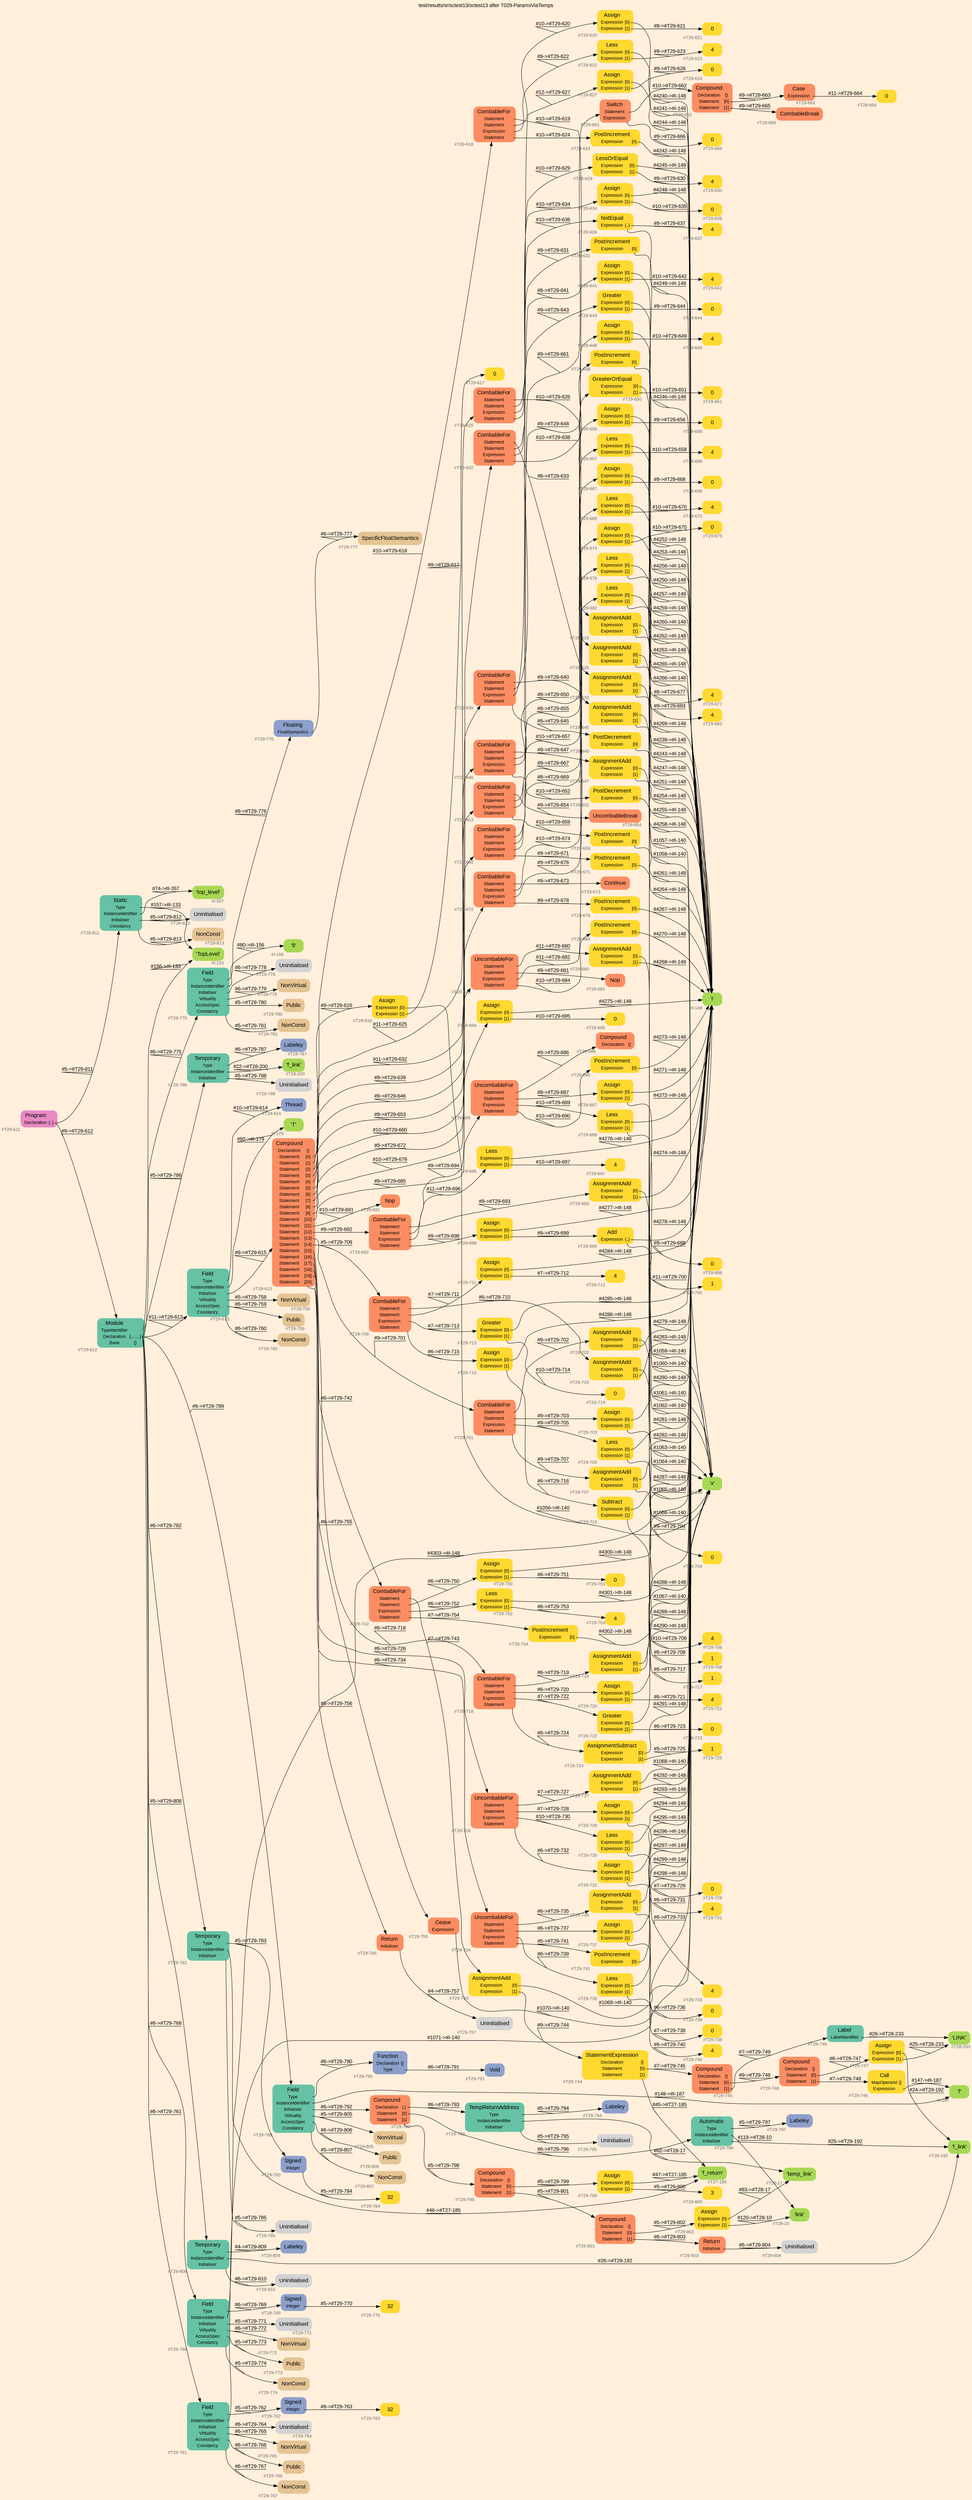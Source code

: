 digraph "test/results/sr/sctest13/sctest13 after T029-ParamsViaTemps" {
label = "test/results/sr/sctest13/sctest13 after T029-ParamsViaTemps"
labelloc = t
graph [
    rankdir = "LR"
    ranksep = 0.3
    bgcolor = antiquewhite1
    color = black
    fontcolor = black
    fontname = "Arial"
];
node [
    fontname = "Arial"
];
edge [
    fontname = "Arial"
];

// -------------------- node figure --------------------
// -------- block #T29-611 ----------
"#T29-611" [
    fillcolor = "/set28/4"
    xlabel = "#T29-611"
    fontsize = "12"
    fontcolor = grey40
    shape = "plaintext"
    label = <<TABLE BORDER="0" CELLBORDER="0" CELLSPACING="0">
     <TR><TD><FONT COLOR="black" POINT-SIZE="15">Program</FONT></TD></TR>
     <TR><TD><FONT COLOR="black" POINT-SIZE="12">Declaration</FONT></TD><TD PORT="port0"><FONT COLOR="black" POINT-SIZE="12">{..}</FONT></TD></TR>
    </TABLE>>
    style = "rounded,filled"
];

// -------- block #T29-612 ----------
"#T29-612" [
    fillcolor = "/set28/1"
    xlabel = "#T29-612"
    fontsize = "12"
    fontcolor = grey40
    shape = "plaintext"
    label = <<TABLE BORDER="0" CELLBORDER="0" CELLSPACING="0">
     <TR><TD><FONT COLOR="black" POINT-SIZE="15">Module</FONT></TD></TR>
     <TR><TD><FONT COLOR="black" POINT-SIZE="12">TypeIdentifier</FONT></TD><TD PORT="port0"></TD></TR>
     <TR><TD><FONT COLOR="black" POINT-SIZE="12">Declaration</FONT></TD><TD PORT="port1"><FONT COLOR="black" POINT-SIZE="12">{........}</FONT></TD></TR>
     <TR><TD><FONT COLOR="black" POINT-SIZE="12">Base</FONT></TD><TD PORT="port2"><FONT COLOR="black" POINT-SIZE="12">{}</FONT></TD></TR>
    </TABLE>>
    style = "rounded,filled"
];

// -------- block #I-133 ----------
"#I-133" [
    fillcolor = "/set28/5"
    xlabel = "#I-133"
    fontsize = "12"
    fontcolor = grey40
    shape = "plaintext"
    label = <<TABLE BORDER="0" CELLBORDER="0" CELLSPACING="0">
     <TR><TD><FONT COLOR="black" POINT-SIZE="15">'TopLevel'</FONT></TD></TR>
    </TABLE>>
    style = "rounded,filled"
];

// -------- block #T29-613 ----------
"#T29-613" [
    fillcolor = "/set28/1"
    xlabel = "#T29-613"
    fontsize = "12"
    fontcolor = grey40
    shape = "plaintext"
    label = <<TABLE BORDER="0" CELLBORDER="0" CELLSPACING="0">
     <TR><TD><FONT COLOR="black" POINT-SIZE="15">Field</FONT></TD></TR>
     <TR><TD><FONT COLOR="black" POINT-SIZE="12">Type</FONT></TD><TD PORT="port0"></TD></TR>
     <TR><TD><FONT COLOR="black" POINT-SIZE="12">InstanceIdentifier</FONT></TD><TD PORT="port1"></TD></TR>
     <TR><TD><FONT COLOR="black" POINT-SIZE="12">Initialiser</FONT></TD><TD PORT="port2"></TD></TR>
     <TR><TD><FONT COLOR="black" POINT-SIZE="12">Virtuality</FONT></TD><TD PORT="port3"></TD></TR>
     <TR><TD><FONT COLOR="black" POINT-SIZE="12">AccessSpec</FONT></TD><TD PORT="port4"></TD></TR>
     <TR><TD><FONT COLOR="black" POINT-SIZE="12">Constancy</FONT></TD><TD PORT="port5"></TD></TR>
    </TABLE>>
    style = "rounded,filled"
];

// -------- block #T29-614 ----------
"#T29-614" [
    fillcolor = "/set28/3"
    xlabel = "#T29-614"
    fontsize = "12"
    fontcolor = grey40
    shape = "plaintext"
    label = <<TABLE BORDER="0" CELLBORDER="0" CELLSPACING="0">
     <TR><TD><FONT COLOR="black" POINT-SIZE="15">Thread</FONT></TD></TR>
    </TABLE>>
    style = "rounded,filled"
];

// -------- block #I-179 ----------
"#I-179" [
    fillcolor = "/set28/5"
    xlabel = "#I-179"
    fontsize = "12"
    fontcolor = grey40
    shape = "plaintext"
    label = <<TABLE BORDER="0" CELLBORDER="0" CELLSPACING="0">
     <TR><TD><FONT COLOR="black" POINT-SIZE="15">'T'</FONT></TD></TR>
    </TABLE>>
    style = "rounded,filled"
];

// -------- block #T29-615 ----------
"#T29-615" [
    fillcolor = "/set28/2"
    xlabel = "#T29-615"
    fontsize = "12"
    fontcolor = grey40
    shape = "plaintext"
    label = <<TABLE BORDER="0" CELLBORDER="0" CELLSPACING="0">
     <TR><TD><FONT COLOR="black" POINT-SIZE="15">Compound</FONT></TD></TR>
     <TR><TD><FONT COLOR="black" POINT-SIZE="12">Declaration</FONT></TD><TD PORT="port0"><FONT COLOR="black" POINT-SIZE="12">{}</FONT></TD></TR>
     <TR><TD><FONT COLOR="black" POINT-SIZE="12">Statement</FONT></TD><TD PORT="port1"><FONT COLOR="black" POINT-SIZE="12">[0]</FONT></TD></TR>
     <TR><TD><FONT COLOR="black" POINT-SIZE="12">Statement</FONT></TD><TD PORT="port2"><FONT COLOR="black" POINT-SIZE="12">[1]</FONT></TD></TR>
     <TR><TD><FONT COLOR="black" POINT-SIZE="12">Statement</FONT></TD><TD PORT="port3"><FONT COLOR="black" POINT-SIZE="12">[2]</FONT></TD></TR>
     <TR><TD><FONT COLOR="black" POINT-SIZE="12">Statement</FONT></TD><TD PORT="port4"><FONT COLOR="black" POINT-SIZE="12">[3]</FONT></TD></TR>
     <TR><TD><FONT COLOR="black" POINT-SIZE="12">Statement</FONT></TD><TD PORT="port5"><FONT COLOR="black" POINT-SIZE="12">[4]</FONT></TD></TR>
     <TR><TD><FONT COLOR="black" POINT-SIZE="12">Statement</FONT></TD><TD PORT="port6"><FONT COLOR="black" POINT-SIZE="12">[5]</FONT></TD></TR>
     <TR><TD><FONT COLOR="black" POINT-SIZE="12">Statement</FONT></TD><TD PORT="port7"><FONT COLOR="black" POINT-SIZE="12">[6]</FONT></TD></TR>
     <TR><TD><FONT COLOR="black" POINT-SIZE="12">Statement</FONT></TD><TD PORT="port8"><FONT COLOR="black" POINT-SIZE="12">[7]</FONT></TD></TR>
     <TR><TD><FONT COLOR="black" POINT-SIZE="12">Statement</FONT></TD><TD PORT="port9"><FONT COLOR="black" POINT-SIZE="12">[8]</FONT></TD></TR>
     <TR><TD><FONT COLOR="black" POINT-SIZE="12">Statement</FONT></TD><TD PORT="port10"><FONT COLOR="black" POINT-SIZE="12">[9]</FONT></TD></TR>
     <TR><TD><FONT COLOR="black" POINT-SIZE="12">Statement</FONT></TD><TD PORT="port11"><FONT COLOR="black" POINT-SIZE="12">[10]</FONT></TD></TR>
     <TR><TD><FONT COLOR="black" POINT-SIZE="12">Statement</FONT></TD><TD PORT="port12"><FONT COLOR="black" POINT-SIZE="12">[11]</FONT></TD></TR>
     <TR><TD><FONT COLOR="black" POINT-SIZE="12">Statement</FONT></TD><TD PORT="port13"><FONT COLOR="black" POINT-SIZE="12">[12]</FONT></TD></TR>
     <TR><TD><FONT COLOR="black" POINT-SIZE="12">Statement</FONT></TD><TD PORT="port14"><FONT COLOR="black" POINT-SIZE="12">[13]</FONT></TD></TR>
     <TR><TD><FONT COLOR="black" POINT-SIZE="12">Statement</FONT></TD><TD PORT="port15"><FONT COLOR="black" POINT-SIZE="12">[14]</FONT></TD></TR>
     <TR><TD><FONT COLOR="black" POINT-SIZE="12">Statement</FONT></TD><TD PORT="port16"><FONT COLOR="black" POINT-SIZE="12">[15]</FONT></TD></TR>
     <TR><TD><FONT COLOR="black" POINT-SIZE="12">Statement</FONT></TD><TD PORT="port17"><FONT COLOR="black" POINT-SIZE="12">[16]</FONT></TD></TR>
     <TR><TD><FONT COLOR="black" POINT-SIZE="12">Statement</FONT></TD><TD PORT="port18"><FONT COLOR="black" POINT-SIZE="12">[17]</FONT></TD></TR>
     <TR><TD><FONT COLOR="black" POINT-SIZE="12">Statement</FONT></TD><TD PORT="port19"><FONT COLOR="black" POINT-SIZE="12">[18]</FONT></TD></TR>
     <TR><TD><FONT COLOR="black" POINT-SIZE="12">Statement</FONT></TD><TD PORT="port20"><FONT COLOR="black" POINT-SIZE="12">[19]</FONT></TD></TR>
     <TR><TD><FONT COLOR="black" POINT-SIZE="12">Statement</FONT></TD><TD PORT="port21"><FONT COLOR="black" POINT-SIZE="12">[20]</FONT></TD></TR>
    </TABLE>>
    style = "rounded,filled"
];

// -------- block #T29-616 ----------
"#T29-616" [
    fillcolor = "/set28/6"
    xlabel = "#T29-616"
    fontsize = "12"
    fontcolor = grey40
    shape = "plaintext"
    label = <<TABLE BORDER="0" CELLBORDER="0" CELLSPACING="0">
     <TR><TD><FONT COLOR="black" POINT-SIZE="15">Assign</FONT></TD></TR>
     <TR><TD><FONT COLOR="black" POINT-SIZE="12">Expression</FONT></TD><TD PORT="port0"><FONT COLOR="black" POINT-SIZE="12">[0]</FONT></TD></TR>
     <TR><TD><FONT COLOR="black" POINT-SIZE="12">Expression</FONT></TD><TD PORT="port1"><FONT COLOR="black" POINT-SIZE="12">[1]</FONT></TD></TR>
    </TABLE>>
    style = "rounded,filled"
];

// -------- block #I-140 ----------
"#I-140" [
    fillcolor = "/set28/5"
    xlabel = "#I-140"
    fontsize = "12"
    fontcolor = grey40
    shape = "plaintext"
    label = <<TABLE BORDER="0" CELLBORDER="0" CELLSPACING="0">
     <TR><TD><FONT COLOR="black" POINT-SIZE="15">'x'</FONT></TD></TR>
    </TABLE>>
    style = "rounded,filled"
];

// -------- block #T29-617 ----------
"#T29-617" [
    fillcolor = "/set28/6"
    xlabel = "#T29-617"
    fontsize = "12"
    fontcolor = grey40
    shape = "plaintext"
    label = <<TABLE BORDER="0" CELLBORDER="0" CELLSPACING="0">
     <TR><TD><FONT COLOR="black" POINT-SIZE="15">0</FONT></TD></TR>
    </TABLE>>
    style = "rounded,filled"
];

// -------- block #T29-618 ----------
"#T29-618" [
    fillcolor = "/set28/2"
    xlabel = "#T29-618"
    fontsize = "12"
    fontcolor = grey40
    shape = "plaintext"
    label = <<TABLE BORDER="0" CELLBORDER="0" CELLSPACING="0">
     <TR><TD><FONT COLOR="black" POINT-SIZE="15">CombableFor</FONT></TD></TR>
     <TR><TD><FONT COLOR="black" POINT-SIZE="12">Statement</FONT></TD><TD PORT="port0"></TD></TR>
     <TR><TD><FONT COLOR="black" POINT-SIZE="12">Statement</FONT></TD><TD PORT="port1"></TD></TR>
     <TR><TD><FONT COLOR="black" POINT-SIZE="12">Expression</FONT></TD><TD PORT="port2"></TD></TR>
     <TR><TD><FONT COLOR="black" POINT-SIZE="12">Statement</FONT></TD><TD PORT="port3"></TD></TR>
    </TABLE>>
    style = "rounded,filled"
];

// -------- block #T29-619 ----------
"#T29-619" [
    fillcolor = "/set28/6"
    xlabel = "#T29-619"
    fontsize = "12"
    fontcolor = grey40
    shape = "plaintext"
    label = <<TABLE BORDER="0" CELLBORDER="0" CELLSPACING="0">
     <TR><TD><FONT COLOR="black" POINT-SIZE="15">AssignmentAdd</FONT></TD></TR>
     <TR><TD><FONT COLOR="black" POINT-SIZE="12">Expression</FONT></TD><TD PORT="port0"><FONT COLOR="black" POINT-SIZE="12">[0]</FONT></TD></TR>
     <TR><TD><FONT COLOR="black" POINT-SIZE="12">Expression</FONT></TD><TD PORT="port1"><FONT COLOR="black" POINT-SIZE="12">[1]</FONT></TD></TR>
    </TABLE>>
    style = "rounded,filled"
];

// -------- block #I-148 ----------
"#I-148" [
    fillcolor = "/set28/5"
    xlabel = "#I-148"
    fontsize = "12"
    fontcolor = grey40
    shape = "plaintext"
    label = <<TABLE BORDER="0" CELLBORDER="0" CELLSPACING="0">
     <TR><TD><FONT COLOR="black" POINT-SIZE="15">'i'</FONT></TD></TR>
    </TABLE>>
    style = "rounded,filled"
];

// -------- block #T29-620 ----------
"#T29-620" [
    fillcolor = "/set28/6"
    xlabel = "#T29-620"
    fontsize = "12"
    fontcolor = grey40
    shape = "plaintext"
    label = <<TABLE BORDER="0" CELLBORDER="0" CELLSPACING="0">
     <TR><TD><FONT COLOR="black" POINT-SIZE="15">Assign</FONT></TD></TR>
     <TR><TD><FONT COLOR="black" POINT-SIZE="12">Expression</FONT></TD><TD PORT="port0"><FONT COLOR="black" POINT-SIZE="12">[0]</FONT></TD></TR>
     <TR><TD><FONT COLOR="black" POINT-SIZE="12">Expression</FONT></TD><TD PORT="port1"><FONT COLOR="black" POINT-SIZE="12">[1]</FONT></TD></TR>
    </TABLE>>
    style = "rounded,filled"
];

// -------- block #T29-621 ----------
"#T29-621" [
    fillcolor = "/set28/6"
    xlabel = "#T29-621"
    fontsize = "12"
    fontcolor = grey40
    shape = "plaintext"
    label = <<TABLE BORDER="0" CELLBORDER="0" CELLSPACING="0">
     <TR><TD><FONT COLOR="black" POINT-SIZE="15">0</FONT></TD></TR>
    </TABLE>>
    style = "rounded,filled"
];

// -------- block #T29-622 ----------
"#T29-622" [
    fillcolor = "/set28/6"
    xlabel = "#T29-622"
    fontsize = "12"
    fontcolor = grey40
    shape = "plaintext"
    label = <<TABLE BORDER="0" CELLBORDER="0" CELLSPACING="0">
     <TR><TD><FONT COLOR="black" POINT-SIZE="15">Less</FONT></TD></TR>
     <TR><TD><FONT COLOR="black" POINT-SIZE="12">Expression</FONT></TD><TD PORT="port0"><FONT COLOR="black" POINT-SIZE="12">[0]</FONT></TD></TR>
     <TR><TD><FONT COLOR="black" POINT-SIZE="12">Expression</FONT></TD><TD PORT="port1"><FONT COLOR="black" POINT-SIZE="12">[1]</FONT></TD></TR>
    </TABLE>>
    style = "rounded,filled"
];

// -------- block #T29-623 ----------
"#T29-623" [
    fillcolor = "/set28/6"
    xlabel = "#T29-623"
    fontsize = "12"
    fontcolor = grey40
    shape = "plaintext"
    label = <<TABLE BORDER="0" CELLBORDER="0" CELLSPACING="0">
     <TR><TD><FONT COLOR="black" POINT-SIZE="15">4</FONT></TD></TR>
    </TABLE>>
    style = "rounded,filled"
];

// -------- block #T29-624 ----------
"#T29-624" [
    fillcolor = "/set28/6"
    xlabel = "#T29-624"
    fontsize = "12"
    fontcolor = grey40
    shape = "plaintext"
    label = <<TABLE BORDER="0" CELLBORDER="0" CELLSPACING="0">
     <TR><TD><FONT COLOR="black" POINT-SIZE="15">PostIncrement</FONT></TD></TR>
     <TR><TD><FONT COLOR="black" POINT-SIZE="12">Expression</FONT></TD><TD PORT="port0"><FONT COLOR="black" POINT-SIZE="12">[0]</FONT></TD></TR>
    </TABLE>>
    style = "rounded,filled"
];

// -------- block #T29-625 ----------
"#T29-625" [
    fillcolor = "/set28/2"
    xlabel = "#T29-625"
    fontsize = "12"
    fontcolor = grey40
    shape = "plaintext"
    label = <<TABLE BORDER="0" CELLBORDER="0" CELLSPACING="0">
     <TR><TD><FONT COLOR="black" POINT-SIZE="15">CombableFor</FONT></TD></TR>
     <TR><TD><FONT COLOR="black" POINT-SIZE="12">Statement</FONT></TD><TD PORT="port0"></TD></TR>
     <TR><TD><FONT COLOR="black" POINT-SIZE="12">Statement</FONT></TD><TD PORT="port1"></TD></TR>
     <TR><TD><FONT COLOR="black" POINT-SIZE="12">Expression</FONT></TD><TD PORT="port2"></TD></TR>
     <TR><TD><FONT COLOR="black" POINT-SIZE="12">Statement</FONT></TD><TD PORT="port3"></TD></TR>
    </TABLE>>
    style = "rounded,filled"
];

// -------- block #T29-626 ----------
"#T29-626" [
    fillcolor = "/set28/6"
    xlabel = "#T29-626"
    fontsize = "12"
    fontcolor = grey40
    shape = "plaintext"
    label = <<TABLE BORDER="0" CELLBORDER="0" CELLSPACING="0">
     <TR><TD><FONT COLOR="black" POINT-SIZE="15">AssignmentAdd</FONT></TD></TR>
     <TR><TD><FONT COLOR="black" POINT-SIZE="12">Expression</FONT></TD><TD PORT="port0"><FONT COLOR="black" POINT-SIZE="12">[0]</FONT></TD></TR>
     <TR><TD><FONT COLOR="black" POINT-SIZE="12">Expression</FONT></TD><TD PORT="port1"><FONT COLOR="black" POINT-SIZE="12">[1]</FONT></TD></TR>
    </TABLE>>
    style = "rounded,filled"
];

// -------- block #T29-627 ----------
"#T29-627" [
    fillcolor = "/set28/6"
    xlabel = "#T29-627"
    fontsize = "12"
    fontcolor = grey40
    shape = "plaintext"
    label = <<TABLE BORDER="0" CELLBORDER="0" CELLSPACING="0">
     <TR><TD><FONT COLOR="black" POINT-SIZE="15">Assign</FONT></TD></TR>
     <TR><TD><FONT COLOR="black" POINT-SIZE="12">Expression</FONT></TD><TD PORT="port0"><FONT COLOR="black" POINT-SIZE="12">[0]</FONT></TD></TR>
     <TR><TD><FONT COLOR="black" POINT-SIZE="12">Expression</FONT></TD><TD PORT="port1"><FONT COLOR="black" POINT-SIZE="12">[1]</FONT></TD></TR>
    </TABLE>>
    style = "rounded,filled"
];

// -------- block #T29-628 ----------
"#T29-628" [
    fillcolor = "/set28/6"
    xlabel = "#T29-628"
    fontsize = "12"
    fontcolor = grey40
    shape = "plaintext"
    label = <<TABLE BORDER="0" CELLBORDER="0" CELLSPACING="0">
     <TR><TD><FONT COLOR="black" POINT-SIZE="15">0</FONT></TD></TR>
    </TABLE>>
    style = "rounded,filled"
];

// -------- block #T29-629 ----------
"#T29-629" [
    fillcolor = "/set28/6"
    xlabel = "#T29-629"
    fontsize = "12"
    fontcolor = grey40
    shape = "plaintext"
    label = <<TABLE BORDER="0" CELLBORDER="0" CELLSPACING="0">
     <TR><TD><FONT COLOR="black" POINT-SIZE="15">LessOrEqual</FONT></TD></TR>
     <TR><TD><FONT COLOR="black" POINT-SIZE="12">Expression</FONT></TD><TD PORT="port0"><FONT COLOR="black" POINT-SIZE="12">[0]</FONT></TD></TR>
     <TR><TD><FONT COLOR="black" POINT-SIZE="12">Expression</FONT></TD><TD PORT="port1"><FONT COLOR="black" POINT-SIZE="12">[1]</FONT></TD></TR>
    </TABLE>>
    style = "rounded,filled"
];

// -------- block #T29-630 ----------
"#T29-630" [
    fillcolor = "/set28/6"
    xlabel = "#T29-630"
    fontsize = "12"
    fontcolor = grey40
    shape = "plaintext"
    label = <<TABLE BORDER="0" CELLBORDER="0" CELLSPACING="0">
     <TR><TD><FONT COLOR="black" POINT-SIZE="15">4</FONT></TD></TR>
    </TABLE>>
    style = "rounded,filled"
];

// -------- block #T29-631 ----------
"#T29-631" [
    fillcolor = "/set28/6"
    xlabel = "#T29-631"
    fontsize = "12"
    fontcolor = grey40
    shape = "plaintext"
    label = <<TABLE BORDER="0" CELLBORDER="0" CELLSPACING="0">
     <TR><TD><FONT COLOR="black" POINT-SIZE="15">PostIncrement</FONT></TD></TR>
     <TR><TD><FONT COLOR="black" POINT-SIZE="12">Expression</FONT></TD><TD PORT="port0"><FONT COLOR="black" POINT-SIZE="12">[0]</FONT></TD></TR>
    </TABLE>>
    style = "rounded,filled"
];

// -------- block #T29-632 ----------
"#T29-632" [
    fillcolor = "/set28/2"
    xlabel = "#T29-632"
    fontsize = "12"
    fontcolor = grey40
    shape = "plaintext"
    label = <<TABLE BORDER="0" CELLBORDER="0" CELLSPACING="0">
     <TR><TD><FONT COLOR="black" POINT-SIZE="15">CombableFor</FONT></TD></TR>
     <TR><TD><FONT COLOR="black" POINT-SIZE="12">Statement</FONT></TD><TD PORT="port0"></TD></TR>
     <TR><TD><FONT COLOR="black" POINT-SIZE="12">Statement</FONT></TD><TD PORT="port1"></TD></TR>
     <TR><TD><FONT COLOR="black" POINT-SIZE="12">Expression</FONT></TD><TD PORT="port2"></TD></TR>
     <TR><TD><FONT COLOR="black" POINT-SIZE="12">Statement</FONT></TD><TD PORT="port3"></TD></TR>
    </TABLE>>
    style = "rounded,filled"
];

// -------- block #T29-633 ----------
"#T29-633" [
    fillcolor = "/set28/6"
    xlabel = "#T29-633"
    fontsize = "12"
    fontcolor = grey40
    shape = "plaintext"
    label = <<TABLE BORDER="0" CELLBORDER="0" CELLSPACING="0">
     <TR><TD><FONT COLOR="black" POINT-SIZE="15">AssignmentAdd</FONT></TD></TR>
     <TR><TD><FONT COLOR="black" POINT-SIZE="12">Expression</FONT></TD><TD PORT="port0"><FONT COLOR="black" POINT-SIZE="12">[0]</FONT></TD></TR>
     <TR><TD><FONT COLOR="black" POINT-SIZE="12">Expression</FONT></TD><TD PORT="port1"><FONT COLOR="black" POINT-SIZE="12">[1]</FONT></TD></TR>
    </TABLE>>
    style = "rounded,filled"
];

// -------- block #T29-634 ----------
"#T29-634" [
    fillcolor = "/set28/6"
    xlabel = "#T29-634"
    fontsize = "12"
    fontcolor = grey40
    shape = "plaintext"
    label = <<TABLE BORDER="0" CELLBORDER="0" CELLSPACING="0">
     <TR><TD><FONT COLOR="black" POINT-SIZE="15">Assign</FONT></TD></TR>
     <TR><TD><FONT COLOR="black" POINT-SIZE="12">Expression</FONT></TD><TD PORT="port0"><FONT COLOR="black" POINT-SIZE="12">[0]</FONT></TD></TR>
     <TR><TD><FONT COLOR="black" POINT-SIZE="12">Expression</FONT></TD><TD PORT="port1"><FONT COLOR="black" POINT-SIZE="12">[1]</FONT></TD></TR>
    </TABLE>>
    style = "rounded,filled"
];

// -------- block #T29-635 ----------
"#T29-635" [
    fillcolor = "/set28/6"
    xlabel = "#T29-635"
    fontsize = "12"
    fontcolor = grey40
    shape = "plaintext"
    label = <<TABLE BORDER="0" CELLBORDER="0" CELLSPACING="0">
     <TR><TD><FONT COLOR="black" POINT-SIZE="15">0</FONT></TD></TR>
    </TABLE>>
    style = "rounded,filled"
];

// -------- block #T29-636 ----------
"#T29-636" [
    fillcolor = "/set28/6"
    xlabel = "#T29-636"
    fontsize = "12"
    fontcolor = grey40
    shape = "plaintext"
    label = <<TABLE BORDER="0" CELLBORDER="0" CELLSPACING="0">
     <TR><TD><FONT COLOR="black" POINT-SIZE="15">NotEqual</FONT></TD></TR>
     <TR><TD><FONT COLOR="black" POINT-SIZE="12">Expression</FONT></TD><TD PORT="port0"><FONT COLOR="black" POINT-SIZE="12">{..}</FONT></TD></TR>
    </TABLE>>
    style = "rounded,filled"
];

// -------- block #T29-637 ----------
"#T29-637" [
    fillcolor = "/set28/6"
    xlabel = "#T29-637"
    fontsize = "12"
    fontcolor = grey40
    shape = "plaintext"
    label = <<TABLE BORDER="0" CELLBORDER="0" CELLSPACING="0">
     <TR><TD><FONT COLOR="black" POINT-SIZE="15">4</FONT></TD></TR>
    </TABLE>>
    style = "rounded,filled"
];

// -------- block #T29-638 ----------
"#T29-638" [
    fillcolor = "/set28/6"
    xlabel = "#T29-638"
    fontsize = "12"
    fontcolor = grey40
    shape = "plaintext"
    label = <<TABLE BORDER="0" CELLBORDER="0" CELLSPACING="0">
     <TR><TD><FONT COLOR="black" POINT-SIZE="15">PostIncrement</FONT></TD></TR>
     <TR><TD><FONT COLOR="black" POINT-SIZE="12">Expression</FONT></TD><TD PORT="port0"><FONT COLOR="black" POINT-SIZE="12">[0]</FONT></TD></TR>
    </TABLE>>
    style = "rounded,filled"
];

// -------- block #T29-639 ----------
"#T29-639" [
    fillcolor = "/set28/2"
    xlabel = "#T29-639"
    fontsize = "12"
    fontcolor = grey40
    shape = "plaintext"
    label = <<TABLE BORDER="0" CELLBORDER="0" CELLSPACING="0">
     <TR><TD><FONT COLOR="black" POINT-SIZE="15">CombableFor</FONT></TD></TR>
     <TR><TD><FONT COLOR="black" POINT-SIZE="12">Statement</FONT></TD><TD PORT="port0"></TD></TR>
     <TR><TD><FONT COLOR="black" POINT-SIZE="12">Statement</FONT></TD><TD PORT="port1"></TD></TR>
     <TR><TD><FONT COLOR="black" POINT-SIZE="12">Expression</FONT></TD><TD PORT="port2"></TD></TR>
     <TR><TD><FONT COLOR="black" POINT-SIZE="12">Statement</FONT></TD><TD PORT="port3"></TD></TR>
    </TABLE>>
    style = "rounded,filled"
];

// -------- block #T29-640 ----------
"#T29-640" [
    fillcolor = "/set28/6"
    xlabel = "#T29-640"
    fontsize = "12"
    fontcolor = grey40
    shape = "plaintext"
    label = <<TABLE BORDER="0" CELLBORDER="0" CELLSPACING="0">
     <TR><TD><FONT COLOR="black" POINT-SIZE="15">AssignmentAdd</FONT></TD></TR>
     <TR><TD><FONT COLOR="black" POINT-SIZE="12">Expression</FONT></TD><TD PORT="port0"><FONT COLOR="black" POINT-SIZE="12">[0]</FONT></TD></TR>
     <TR><TD><FONT COLOR="black" POINT-SIZE="12">Expression</FONT></TD><TD PORT="port1"><FONT COLOR="black" POINT-SIZE="12">[1]</FONT></TD></TR>
    </TABLE>>
    style = "rounded,filled"
];

// -------- block #T29-641 ----------
"#T29-641" [
    fillcolor = "/set28/6"
    xlabel = "#T29-641"
    fontsize = "12"
    fontcolor = grey40
    shape = "plaintext"
    label = <<TABLE BORDER="0" CELLBORDER="0" CELLSPACING="0">
     <TR><TD><FONT COLOR="black" POINT-SIZE="15">Assign</FONT></TD></TR>
     <TR><TD><FONT COLOR="black" POINT-SIZE="12">Expression</FONT></TD><TD PORT="port0"><FONT COLOR="black" POINT-SIZE="12">[0]</FONT></TD></TR>
     <TR><TD><FONT COLOR="black" POINT-SIZE="12">Expression</FONT></TD><TD PORT="port1"><FONT COLOR="black" POINT-SIZE="12">[1]</FONT></TD></TR>
    </TABLE>>
    style = "rounded,filled"
];

// -------- block #T29-642 ----------
"#T29-642" [
    fillcolor = "/set28/6"
    xlabel = "#T29-642"
    fontsize = "12"
    fontcolor = grey40
    shape = "plaintext"
    label = <<TABLE BORDER="0" CELLBORDER="0" CELLSPACING="0">
     <TR><TD><FONT COLOR="black" POINT-SIZE="15">4</FONT></TD></TR>
    </TABLE>>
    style = "rounded,filled"
];

// -------- block #T29-643 ----------
"#T29-643" [
    fillcolor = "/set28/6"
    xlabel = "#T29-643"
    fontsize = "12"
    fontcolor = grey40
    shape = "plaintext"
    label = <<TABLE BORDER="0" CELLBORDER="0" CELLSPACING="0">
     <TR><TD><FONT COLOR="black" POINT-SIZE="15">Greater</FONT></TD></TR>
     <TR><TD><FONT COLOR="black" POINT-SIZE="12">Expression</FONT></TD><TD PORT="port0"><FONT COLOR="black" POINT-SIZE="12">[0]</FONT></TD></TR>
     <TR><TD><FONT COLOR="black" POINT-SIZE="12">Expression</FONT></TD><TD PORT="port1"><FONT COLOR="black" POINT-SIZE="12">[1]</FONT></TD></TR>
    </TABLE>>
    style = "rounded,filled"
];

// -------- block #T29-644 ----------
"#T29-644" [
    fillcolor = "/set28/6"
    xlabel = "#T29-644"
    fontsize = "12"
    fontcolor = grey40
    shape = "plaintext"
    label = <<TABLE BORDER="0" CELLBORDER="0" CELLSPACING="0">
     <TR><TD><FONT COLOR="black" POINT-SIZE="15">0</FONT></TD></TR>
    </TABLE>>
    style = "rounded,filled"
];

// -------- block #T29-645 ----------
"#T29-645" [
    fillcolor = "/set28/6"
    xlabel = "#T29-645"
    fontsize = "12"
    fontcolor = grey40
    shape = "plaintext"
    label = <<TABLE BORDER="0" CELLBORDER="0" CELLSPACING="0">
     <TR><TD><FONT COLOR="black" POINT-SIZE="15">PostDecrement</FONT></TD></TR>
     <TR><TD><FONT COLOR="black" POINT-SIZE="12">Expression</FONT></TD><TD PORT="port0"><FONT COLOR="black" POINT-SIZE="12">[0]</FONT></TD></TR>
    </TABLE>>
    style = "rounded,filled"
];

// -------- block #T29-646 ----------
"#T29-646" [
    fillcolor = "/set28/2"
    xlabel = "#T29-646"
    fontsize = "12"
    fontcolor = grey40
    shape = "plaintext"
    label = <<TABLE BORDER="0" CELLBORDER="0" CELLSPACING="0">
     <TR><TD><FONT COLOR="black" POINT-SIZE="15">CombableFor</FONT></TD></TR>
     <TR><TD><FONT COLOR="black" POINT-SIZE="12">Statement</FONT></TD><TD PORT="port0"></TD></TR>
     <TR><TD><FONT COLOR="black" POINT-SIZE="12">Statement</FONT></TD><TD PORT="port1"></TD></TR>
     <TR><TD><FONT COLOR="black" POINT-SIZE="12">Expression</FONT></TD><TD PORT="port2"></TD></TR>
     <TR><TD><FONT COLOR="black" POINT-SIZE="12">Statement</FONT></TD><TD PORT="port3"></TD></TR>
    </TABLE>>
    style = "rounded,filled"
];

// -------- block #T29-647 ----------
"#T29-647" [
    fillcolor = "/set28/6"
    xlabel = "#T29-647"
    fontsize = "12"
    fontcolor = grey40
    shape = "plaintext"
    label = <<TABLE BORDER="0" CELLBORDER="0" CELLSPACING="0">
     <TR><TD><FONT COLOR="black" POINT-SIZE="15">AssignmentAdd</FONT></TD></TR>
     <TR><TD><FONT COLOR="black" POINT-SIZE="12">Expression</FONT></TD><TD PORT="port0"><FONT COLOR="black" POINT-SIZE="12">[0]</FONT></TD></TR>
     <TR><TD><FONT COLOR="black" POINT-SIZE="12">Expression</FONT></TD><TD PORT="port1"><FONT COLOR="black" POINT-SIZE="12">[1]</FONT></TD></TR>
    </TABLE>>
    style = "rounded,filled"
];

// -------- block #T29-648 ----------
"#T29-648" [
    fillcolor = "/set28/6"
    xlabel = "#T29-648"
    fontsize = "12"
    fontcolor = grey40
    shape = "plaintext"
    label = <<TABLE BORDER="0" CELLBORDER="0" CELLSPACING="0">
     <TR><TD><FONT COLOR="black" POINT-SIZE="15">Assign</FONT></TD></TR>
     <TR><TD><FONT COLOR="black" POINT-SIZE="12">Expression</FONT></TD><TD PORT="port0"><FONT COLOR="black" POINT-SIZE="12">[0]</FONT></TD></TR>
     <TR><TD><FONT COLOR="black" POINT-SIZE="12">Expression</FONT></TD><TD PORT="port1"><FONT COLOR="black" POINT-SIZE="12">[1]</FONT></TD></TR>
    </TABLE>>
    style = "rounded,filled"
];

// -------- block #T29-649 ----------
"#T29-649" [
    fillcolor = "/set28/6"
    xlabel = "#T29-649"
    fontsize = "12"
    fontcolor = grey40
    shape = "plaintext"
    label = <<TABLE BORDER="0" CELLBORDER="0" CELLSPACING="0">
     <TR><TD><FONT COLOR="black" POINT-SIZE="15">4</FONT></TD></TR>
    </TABLE>>
    style = "rounded,filled"
];

// -------- block #T29-650 ----------
"#T29-650" [
    fillcolor = "/set28/6"
    xlabel = "#T29-650"
    fontsize = "12"
    fontcolor = grey40
    shape = "plaintext"
    label = <<TABLE BORDER="0" CELLBORDER="0" CELLSPACING="0">
     <TR><TD><FONT COLOR="black" POINT-SIZE="15">GreaterOrEqual</FONT></TD></TR>
     <TR><TD><FONT COLOR="black" POINT-SIZE="12">Expression</FONT></TD><TD PORT="port0"><FONT COLOR="black" POINT-SIZE="12">[0]</FONT></TD></TR>
     <TR><TD><FONT COLOR="black" POINT-SIZE="12">Expression</FONT></TD><TD PORT="port1"><FONT COLOR="black" POINT-SIZE="12">[1]</FONT></TD></TR>
    </TABLE>>
    style = "rounded,filled"
];

// -------- block #T29-651 ----------
"#T29-651" [
    fillcolor = "/set28/6"
    xlabel = "#T29-651"
    fontsize = "12"
    fontcolor = grey40
    shape = "plaintext"
    label = <<TABLE BORDER="0" CELLBORDER="0" CELLSPACING="0">
     <TR><TD><FONT COLOR="black" POINT-SIZE="15">0</FONT></TD></TR>
    </TABLE>>
    style = "rounded,filled"
];

// -------- block #T29-652 ----------
"#T29-652" [
    fillcolor = "/set28/6"
    xlabel = "#T29-652"
    fontsize = "12"
    fontcolor = grey40
    shape = "plaintext"
    label = <<TABLE BORDER="0" CELLBORDER="0" CELLSPACING="0">
     <TR><TD><FONT COLOR="black" POINT-SIZE="15">PostDecrement</FONT></TD></TR>
     <TR><TD><FONT COLOR="black" POINT-SIZE="12">Expression</FONT></TD><TD PORT="port0"><FONT COLOR="black" POINT-SIZE="12">[0]</FONT></TD></TR>
    </TABLE>>
    style = "rounded,filled"
];

// -------- block #T29-653 ----------
"#T29-653" [
    fillcolor = "/set28/2"
    xlabel = "#T29-653"
    fontsize = "12"
    fontcolor = grey40
    shape = "plaintext"
    label = <<TABLE BORDER="0" CELLBORDER="0" CELLSPACING="0">
     <TR><TD><FONT COLOR="black" POINT-SIZE="15">CombableFor</FONT></TD></TR>
     <TR><TD><FONT COLOR="black" POINT-SIZE="12">Statement</FONT></TD><TD PORT="port0"></TD></TR>
     <TR><TD><FONT COLOR="black" POINT-SIZE="12">Statement</FONT></TD><TD PORT="port1"></TD></TR>
     <TR><TD><FONT COLOR="black" POINT-SIZE="12">Expression</FONT></TD><TD PORT="port2"></TD></TR>
     <TR><TD><FONT COLOR="black" POINT-SIZE="12">Statement</FONT></TD><TD PORT="port3"></TD></TR>
    </TABLE>>
    style = "rounded,filled"
];

// -------- block #T29-654 ----------
"#T29-654" [
    fillcolor = "/set28/2"
    xlabel = "#T29-654"
    fontsize = "12"
    fontcolor = grey40
    shape = "plaintext"
    label = <<TABLE BORDER="0" CELLBORDER="0" CELLSPACING="0">
     <TR><TD><FONT COLOR="black" POINT-SIZE="15">UncombableBreak</FONT></TD></TR>
    </TABLE>>
    style = "rounded,filled"
];

// -------- block #T29-655 ----------
"#T29-655" [
    fillcolor = "/set28/6"
    xlabel = "#T29-655"
    fontsize = "12"
    fontcolor = grey40
    shape = "plaintext"
    label = <<TABLE BORDER="0" CELLBORDER="0" CELLSPACING="0">
     <TR><TD><FONT COLOR="black" POINT-SIZE="15">Assign</FONT></TD></TR>
     <TR><TD><FONT COLOR="black" POINT-SIZE="12">Expression</FONT></TD><TD PORT="port0"><FONT COLOR="black" POINT-SIZE="12">[0]</FONT></TD></TR>
     <TR><TD><FONT COLOR="black" POINT-SIZE="12">Expression</FONT></TD><TD PORT="port1"><FONT COLOR="black" POINT-SIZE="12">[1]</FONT></TD></TR>
    </TABLE>>
    style = "rounded,filled"
];

// -------- block #T29-656 ----------
"#T29-656" [
    fillcolor = "/set28/6"
    xlabel = "#T29-656"
    fontsize = "12"
    fontcolor = grey40
    shape = "plaintext"
    label = <<TABLE BORDER="0" CELLBORDER="0" CELLSPACING="0">
     <TR><TD><FONT COLOR="black" POINT-SIZE="15">0</FONT></TD></TR>
    </TABLE>>
    style = "rounded,filled"
];

// -------- block #T29-657 ----------
"#T29-657" [
    fillcolor = "/set28/6"
    xlabel = "#T29-657"
    fontsize = "12"
    fontcolor = grey40
    shape = "plaintext"
    label = <<TABLE BORDER="0" CELLBORDER="0" CELLSPACING="0">
     <TR><TD><FONT COLOR="black" POINT-SIZE="15">Less</FONT></TD></TR>
     <TR><TD><FONT COLOR="black" POINT-SIZE="12">Expression</FONT></TD><TD PORT="port0"><FONT COLOR="black" POINT-SIZE="12">[0]</FONT></TD></TR>
     <TR><TD><FONT COLOR="black" POINT-SIZE="12">Expression</FONT></TD><TD PORT="port1"><FONT COLOR="black" POINT-SIZE="12">[1]</FONT></TD></TR>
    </TABLE>>
    style = "rounded,filled"
];

// -------- block #T29-658 ----------
"#T29-658" [
    fillcolor = "/set28/6"
    xlabel = "#T29-658"
    fontsize = "12"
    fontcolor = grey40
    shape = "plaintext"
    label = <<TABLE BORDER="0" CELLBORDER="0" CELLSPACING="0">
     <TR><TD><FONT COLOR="black" POINT-SIZE="15">4</FONT></TD></TR>
    </TABLE>>
    style = "rounded,filled"
];

// -------- block #T29-659 ----------
"#T29-659" [
    fillcolor = "/set28/6"
    xlabel = "#T29-659"
    fontsize = "12"
    fontcolor = grey40
    shape = "plaintext"
    label = <<TABLE BORDER="0" CELLBORDER="0" CELLSPACING="0">
     <TR><TD><FONT COLOR="black" POINT-SIZE="15">PostIncrement</FONT></TD></TR>
     <TR><TD><FONT COLOR="black" POINT-SIZE="12">Expression</FONT></TD><TD PORT="port0"><FONT COLOR="black" POINT-SIZE="12">[0]</FONT></TD></TR>
    </TABLE>>
    style = "rounded,filled"
];

// -------- block #T29-660 ----------
"#T29-660" [
    fillcolor = "/set28/2"
    xlabel = "#T29-660"
    fontsize = "12"
    fontcolor = grey40
    shape = "plaintext"
    label = <<TABLE BORDER="0" CELLBORDER="0" CELLSPACING="0">
     <TR><TD><FONT COLOR="black" POINT-SIZE="15">CombableFor</FONT></TD></TR>
     <TR><TD><FONT COLOR="black" POINT-SIZE="12">Statement</FONT></TD><TD PORT="port0"></TD></TR>
     <TR><TD><FONT COLOR="black" POINT-SIZE="12">Statement</FONT></TD><TD PORT="port1"></TD></TR>
     <TR><TD><FONT COLOR="black" POINT-SIZE="12">Expression</FONT></TD><TD PORT="port2"></TD></TR>
     <TR><TD><FONT COLOR="black" POINT-SIZE="12">Statement</FONT></TD><TD PORT="port3"></TD></TR>
    </TABLE>>
    style = "rounded,filled"
];

// -------- block #T29-661 ----------
"#T29-661" [
    fillcolor = "/set28/2"
    xlabel = "#T29-661"
    fontsize = "12"
    fontcolor = grey40
    shape = "plaintext"
    label = <<TABLE BORDER="0" CELLBORDER="0" CELLSPACING="0">
     <TR><TD><FONT COLOR="black" POINT-SIZE="15">Switch</FONT></TD></TR>
     <TR><TD><FONT COLOR="black" POINT-SIZE="12">Statement</FONT></TD><TD PORT="port0"></TD></TR>
     <TR><TD><FONT COLOR="black" POINT-SIZE="12">Expression</FONT></TD><TD PORT="port1"></TD></TR>
    </TABLE>>
    style = "rounded,filled"
];

// -------- block #T29-662 ----------
"#T29-662" [
    fillcolor = "/set28/2"
    xlabel = "#T29-662"
    fontsize = "12"
    fontcolor = grey40
    shape = "plaintext"
    label = <<TABLE BORDER="0" CELLBORDER="0" CELLSPACING="0">
     <TR><TD><FONT COLOR="black" POINT-SIZE="15">Compound</FONT></TD></TR>
     <TR><TD><FONT COLOR="black" POINT-SIZE="12">Declaration</FONT></TD><TD PORT="port0"><FONT COLOR="black" POINT-SIZE="12">{}</FONT></TD></TR>
     <TR><TD><FONT COLOR="black" POINT-SIZE="12">Statement</FONT></TD><TD PORT="port1"><FONT COLOR="black" POINT-SIZE="12">[0]</FONT></TD></TR>
     <TR><TD><FONT COLOR="black" POINT-SIZE="12">Statement</FONT></TD><TD PORT="port2"><FONT COLOR="black" POINT-SIZE="12">[1]</FONT></TD></TR>
    </TABLE>>
    style = "rounded,filled"
];

// -------- block #T29-663 ----------
"#T29-663" [
    fillcolor = "/set28/2"
    xlabel = "#T29-663"
    fontsize = "12"
    fontcolor = grey40
    shape = "plaintext"
    label = <<TABLE BORDER="0" CELLBORDER="0" CELLSPACING="0">
     <TR><TD><FONT COLOR="black" POINT-SIZE="15">Case</FONT></TD></TR>
     <TR><TD><FONT COLOR="black" POINT-SIZE="12">Expression</FONT></TD><TD PORT="port0"></TD></TR>
    </TABLE>>
    style = "rounded,filled"
];

// -------- block #T29-664 ----------
"#T29-664" [
    fillcolor = "/set28/6"
    xlabel = "#T29-664"
    fontsize = "12"
    fontcolor = grey40
    shape = "plaintext"
    label = <<TABLE BORDER="0" CELLBORDER="0" CELLSPACING="0">
     <TR><TD><FONT COLOR="black" POINT-SIZE="15">0</FONT></TD></TR>
    </TABLE>>
    style = "rounded,filled"
];

// -------- block #T29-665 ----------
"#T29-665" [
    fillcolor = "/set28/2"
    xlabel = "#T29-665"
    fontsize = "12"
    fontcolor = grey40
    shape = "plaintext"
    label = <<TABLE BORDER="0" CELLBORDER="0" CELLSPACING="0">
     <TR><TD><FONT COLOR="black" POINT-SIZE="15">CombableBreak</FONT></TD></TR>
    </TABLE>>
    style = "rounded,filled"
];

// -------- block #T29-666 ----------
"#T29-666" [
    fillcolor = "/set28/6"
    xlabel = "#T29-666"
    fontsize = "12"
    fontcolor = grey40
    shape = "plaintext"
    label = <<TABLE BORDER="0" CELLBORDER="0" CELLSPACING="0">
     <TR><TD><FONT COLOR="black" POINT-SIZE="15">0</FONT></TD></TR>
    </TABLE>>
    style = "rounded,filled"
];

// -------- block #T29-667 ----------
"#T29-667" [
    fillcolor = "/set28/6"
    xlabel = "#T29-667"
    fontsize = "12"
    fontcolor = grey40
    shape = "plaintext"
    label = <<TABLE BORDER="0" CELLBORDER="0" CELLSPACING="0">
     <TR><TD><FONT COLOR="black" POINT-SIZE="15">Assign</FONT></TD></TR>
     <TR><TD><FONT COLOR="black" POINT-SIZE="12">Expression</FONT></TD><TD PORT="port0"><FONT COLOR="black" POINT-SIZE="12">[0]</FONT></TD></TR>
     <TR><TD><FONT COLOR="black" POINT-SIZE="12">Expression</FONT></TD><TD PORT="port1"><FONT COLOR="black" POINT-SIZE="12">[1]</FONT></TD></TR>
    </TABLE>>
    style = "rounded,filled"
];

// -------- block #T29-668 ----------
"#T29-668" [
    fillcolor = "/set28/6"
    xlabel = "#T29-668"
    fontsize = "12"
    fontcolor = grey40
    shape = "plaintext"
    label = <<TABLE BORDER="0" CELLBORDER="0" CELLSPACING="0">
     <TR><TD><FONT COLOR="black" POINT-SIZE="15">0</FONT></TD></TR>
    </TABLE>>
    style = "rounded,filled"
];

// -------- block #T29-669 ----------
"#T29-669" [
    fillcolor = "/set28/6"
    xlabel = "#T29-669"
    fontsize = "12"
    fontcolor = grey40
    shape = "plaintext"
    label = <<TABLE BORDER="0" CELLBORDER="0" CELLSPACING="0">
     <TR><TD><FONT COLOR="black" POINT-SIZE="15">Less</FONT></TD></TR>
     <TR><TD><FONT COLOR="black" POINT-SIZE="12">Expression</FONT></TD><TD PORT="port0"><FONT COLOR="black" POINT-SIZE="12">[0]</FONT></TD></TR>
     <TR><TD><FONT COLOR="black" POINT-SIZE="12">Expression</FONT></TD><TD PORT="port1"><FONT COLOR="black" POINT-SIZE="12">[1]</FONT></TD></TR>
    </TABLE>>
    style = "rounded,filled"
];

// -------- block #T29-670 ----------
"#T29-670" [
    fillcolor = "/set28/6"
    xlabel = "#T29-670"
    fontsize = "12"
    fontcolor = grey40
    shape = "plaintext"
    label = <<TABLE BORDER="0" CELLBORDER="0" CELLSPACING="0">
     <TR><TD><FONT COLOR="black" POINT-SIZE="15">4</FONT></TD></TR>
    </TABLE>>
    style = "rounded,filled"
];

// -------- block #T29-671 ----------
"#T29-671" [
    fillcolor = "/set28/6"
    xlabel = "#T29-671"
    fontsize = "12"
    fontcolor = grey40
    shape = "plaintext"
    label = <<TABLE BORDER="0" CELLBORDER="0" CELLSPACING="0">
     <TR><TD><FONT COLOR="black" POINT-SIZE="15">PostIncrement</FONT></TD></TR>
     <TR><TD><FONT COLOR="black" POINT-SIZE="12">Expression</FONT></TD><TD PORT="port0"><FONT COLOR="black" POINT-SIZE="12">[0]</FONT></TD></TR>
    </TABLE>>
    style = "rounded,filled"
];

// -------- block #T29-672 ----------
"#T29-672" [
    fillcolor = "/set28/2"
    xlabel = "#T29-672"
    fontsize = "12"
    fontcolor = grey40
    shape = "plaintext"
    label = <<TABLE BORDER="0" CELLBORDER="0" CELLSPACING="0">
     <TR><TD><FONT COLOR="black" POINT-SIZE="15">CombableFor</FONT></TD></TR>
     <TR><TD><FONT COLOR="black" POINT-SIZE="12">Statement</FONT></TD><TD PORT="port0"></TD></TR>
     <TR><TD><FONT COLOR="black" POINT-SIZE="12">Statement</FONT></TD><TD PORT="port1"></TD></TR>
     <TR><TD><FONT COLOR="black" POINT-SIZE="12">Expression</FONT></TD><TD PORT="port2"></TD></TR>
     <TR><TD><FONT COLOR="black" POINT-SIZE="12">Statement</FONT></TD><TD PORT="port3"></TD></TR>
    </TABLE>>
    style = "rounded,filled"
];

// -------- block #T29-673 ----------
"#T29-673" [
    fillcolor = "/set28/2"
    xlabel = "#T29-673"
    fontsize = "12"
    fontcolor = grey40
    shape = "plaintext"
    label = <<TABLE BORDER="0" CELLBORDER="0" CELLSPACING="0">
     <TR><TD><FONT COLOR="black" POINT-SIZE="15">Continue</FONT></TD></TR>
    </TABLE>>
    style = "rounded,filled"
];

// -------- block #T29-674 ----------
"#T29-674" [
    fillcolor = "/set28/6"
    xlabel = "#T29-674"
    fontsize = "12"
    fontcolor = grey40
    shape = "plaintext"
    label = <<TABLE BORDER="0" CELLBORDER="0" CELLSPACING="0">
     <TR><TD><FONT COLOR="black" POINT-SIZE="15">Assign</FONT></TD></TR>
     <TR><TD><FONT COLOR="black" POINT-SIZE="12">Expression</FONT></TD><TD PORT="port0"><FONT COLOR="black" POINT-SIZE="12">[0]</FONT></TD></TR>
     <TR><TD><FONT COLOR="black" POINT-SIZE="12">Expression</FONT></TD><TD PORT="port1"><FONT COLOR="black" POINT-SIZE="12">[1]</FONT></TD></TR>
    </TABLE>>
    style = "rounded,filled"
];

// -------- block #T29-675 ----------
"#T29-675" [
    fillcolor = "/set28/6"
    xlabel = "#T29-675"
    fontsize = "12"
    fontcolor = grey40
    shape = "plaintext"
    label = <<TABLE BORDER="0" CELLBORDER="0" CELLSPACING="0">
     <TR><TD><FONT COLOR="black" POINT-SIZE="15">0</FONT></TD></TR>
    </TABLE>>
    style = "rounded,filled"
];

// -------- block #T29-676 ----------
"#T29-676" [
    fillcolor = "/set28/6"
    xlabel = "#T29-676"
    fontsize = "12"
    fontcolor = grey40
    shape = "plaintext"
    label = <<TABLE BORDER="0" CELLBORDER="0" CELLSPACING="0">
     <TR><TD><FONT COLOR="black" POINT-SIZE="15">Less</FONT></TD></TR>
     <TR><TD><FONT COLOR="black" POINT-SIZE="12">Expression</FONT></TD><TD PORT="port0"><FONT COLOR="black" POINT-SIZE="12">[0]</FONT></TD></TR>
     <TR><TD><FONT COLOR="black" POINT-SIZE="12">Expression</FONT></TD><TD PORT="port1"><FONT COLOR="black" POINT-SIZE="12">[1]</FONT></TD></TR>
    </TABLE>>
    style = "rounded,filled"
];

// -------- block #T29-677 ----------
"#T29-677" [
    fillcolor = "/set28/6"
    xlabel = "#T29-677"
    fontsize = "12"
    fontcolor = grey40
    shape = "plaintext"
    label = <<TABLE BORDER="0" CELLBORDER="0" CELLSPACING="0">
     <TR><TD><FONT COLOR="black" POINT-SIZE="15">4</FONT></TD></TR>
    </TABLE>>
    style = "rounded,filled"
];

// -------- block #T29-678 ----------
"#T29-678" [
    fillcolor = "/set28/6"
    xlabel = "#T29-678"
    fontsize = "12"
    fontcolor = grey40
    shape = "plaintext"
    label = <<TABLE BORDER="0" CELLBORDER="0" CELLSPACING="0">
     <TR><TD><FONT COLOR="black" POINT-SIZE="15">PostIncrement</FONT></TD></TR>
     <TR><TD><FONT COLOR="black" POINT-SIZE="12">Expression</FONT></TD><TD PORT="port0"><FONT COLOR="black" POINT-SIZE="12">[0]</FONT></TD></TR>
    </TABLE>>
    style = "rounded,filled"
];

// -------- block #T29-679 ----------
"#T29-679" [
    fillcolor = "/set28/2"
    xlabel = "#T29-679"
    fontsize = "12"
    fontcolor = grey40
    shape = "plaintext"
    label = <<TABLE BORDER="0" CELLBORDER="0" CELLSPACING="0">
     <TR><TD><FONT COLOR="black" POINT-SIZE="15">UncombableFor</FONT></TD></TR>
     <TR><TD><FONT COLOR="black" POINT-SIZE="12">Statement</FONT></TD><TD PORT="port0"></TD></TR>
     <TR><TD><FONT COLOR="black" POINT-SIZE="12">Statement</FONT></TD><TD PORT="port1"></TD></TR>
     <TR><TD><FONT COLOR="black" POINT-SIZE="12">Expression</FONT></TD><TD PORT="port2"></TD></TR>
     <TR><TD><FONT COLOR="black" POINT-SIZE="12">Statement</FONT></TD><TD PORT="port3"></TD></TR>
    </TABLE>>
    style = "rounded,filled"
];

// -------- block #T29-680 ----------
"#T29-680" [
    fillcolor = "/set28/6"
    xlabel = "#T29-680"
    fontsize = "12"
    fontcolor = grey40
    shape = "plaintext"
    label = <<TABLE BORDER="0" CELLBORDER="0" CELLSPACING="0">
     <TR><TD><FONT COLOR="black" POINT-SIZE="15">AssignmentAdd</FONT></TD></TR>
     <TR><TD><FONT COLOR="black" POINT-SIZE="12">Expression</FONT></TD><TD PORT="port0"><FONT COLOR="black" POINT-SIZE="12">[0]</FONT></TD></TR>
     <TR><TD><FONT COLOR="black" POINT-SIZE="12">Expression</FONT></TD><TD PORT="port1"><FONT COLOR="black" POINT-SIZE="12">[1]</FONT></TD></TR>
    </TABLE>>
    style = "rounded,filled"
];

// -------- block #T29-681 ----------
"#T29-681" [
    fillcolor = "/set28/2"
    xlabel = "#T29-681"
    fontsize = "12"
    fontcolor = grey40
    shape = "plaintext"
    label = <<TABLE BORDER="0" CELLBORDER="0" CELLSPACING="0">
     <TR><TD><FONT COLOR="black" POINT-SIZE="15">Nop</FONT></TD></TR>
    </TABLE>>
    style = "rounded,filled"
];

// -------- block #T29-682 ----------
"#T29-682" [
    fillcolor = "/set28/6"
    xlabel = "#T29-682"
    fontsize = "12"
    fontcolor = grey40
    shape = "plaintext"
    label = <<TABLE BORDER="0" CELLBORDER="0" CELLSPACING="0">
     <TR><TD><FONT COLOR="black" POINT-SIZE="15">Less</FONT></TD></TR>
     <TR><TD><FONT COLOR="black" POINT-SIZE="12">Expression</FONT></TD><TD PORT="port0"><FONT COLOR="black" POINT-SIZE="12">[0]</FONT></TD></TR>
     <TR><TD><FONT COLOR="black" POINT-SIZE="12">Expression</FONT></TD><TD PORT="port1"><FONT COLOR="black" POINT-SIZE="12">[1]</FONT></TD></TR>
    </TABLE>>
    style = "rounded,filled"
];

// -------- block #T29-683 ----------
"#T29-683" [
    fillcolor = "/set28/6"
    xlabel = "#T29-683"
    fontsize = "12"
    fontcolor = grey40
    shape = "plaintext"
    label = <<TABLE BORDER="0" CELLBORDER="0" CELLSPACING="0">
     <TR><TD><FONT COLOR="black" POINT-SIZE="15">4</FONT></TD></TR>
    </TABLE>>
    style = "rounded,filled"
];

// -------- block #T29-684 ----------
"#T29-684" [
    fillcolor = "/set28/6"
    xlabel = "#T29-684"
    fontsize = "12"
    fontcolor = grey40
    shape = "plaintext"
    label = <<TABLE BORDER="0" CELLBORDER="0" CELLSPACING="0">
     <TR><TD><FONT COLOR="black" POINT-SIZE="15">PostIncrement</FONT></TD></TR>
     <TR><TD><FONT COLOR="black" POINT-SIZE="12">Expression</FONT></TD><TD PORT="port0"><FONT COLOR="black" POINT-SIZE="12">[0]</FONT></TD></TR>
    </TABLE>>
    style = "rounded,filled"
];

// -------- block #T29-685 ----------
"#T29-685" [
    fillcolor = "/set28/2"
    xlabel = "#T29-685"
    fontsize = "12"
    fontcolor = grey40
    shape = "plaintext"
    label = <<TABLE BORDER="0" CELLBORDER="0" CELLSPACING="0">
     <TR><TD><FONT COLOR="black" POINT-SIZE="15">UncombableFor</FONT></TD></TR>
     <TR><TD><FONT COLOR="black" POINT-SIZE="12">Statement</FONT></TD><TD PORT="port0"></TD></TR>
     <TR><TD><FONT COLOR="black" POINT-SIZE="12">Statement</FONT></TD><TD PORT="port1"></TD></TR>
     <TR><TD><FONT COLOR="black" POINT-SIZE="12">Expression</FONT></TD><TD PORT="port2"></TD></TR>
     <TR><TD><FONT COLOR="black" POINT-SIZE="12">Statement</FONT></TD><TD PORT="port3"></TD></TR>
    </TABLE>>
    style = "rounded,filled"
];

// -------- block #T29-686 ----------
"#T29-686" [
    fillcolor = "/set28/2"
    xlabel = "#T29-686"
    fontsize = "12"
    fontcolor = grey40
    shape = "plaintext"
    label = <<TABLE BORDER="0" CELLBORDER="0" CELLSPACING="0">
     <TR><TD><FONT COLOR="black" POINT-SIZE="15">Compound</FONT></TD></TR>
     <TR><TD><FONT COLOR="black" POINT-SIZE="12">Declaration</FONT></TD><TD PORT="port0"><FONT COLOR="black" POINT-SIZE="12">{}</FONT></TD></TR>
    </TABLE>>
    style = "rounded,filled"
];

// -------- block #T29-687 ----------
"#T29-687" [
    fillcolor = "/set28/6"
    xlabel = "#T29-687"
    fontsize = "12"
    fontcolor = grey40
    shape = "plaintext"
    label = <<TABLE BORDER="0" CELLBORDER="0" CELLSPACING="0">
     <TR><TD><FONT COLOR="black" POINT-SIZE="15">Assign</FONT></TD></TR>
     <TR><TD><FONT COLOR="black" POINT-SIZE="12">Expression</FONT></TD><TD PORT="port0"><FONT COLOR="black" POINT-SIZE="12">[0]</FONT></TD></TR>
     <TR><TD><FONT COLOR="black" POINT-SIZE="12">Expression</FONT></TD><TD PORT="port1"><FONT COLOR="black" POINT-SIZE="12">[1]</FONT></TD></TR>
    </TABLE>>
    style = "rounded,filled"
];

// -------- block #T29-688 ----------
"#T29-688" [
    fillcolor = "/set28/6"
    xlabel = "#T29-688"
    fontsize = "12"
    fontcolor = grey40
    shape = "plaintext"
    label = <<TABLE BORDER="0" CELLBORDER="0" CELLSPACING="0">
     <TR><TD><FONT COLOR="black" POINT-SIZE="15">0</FONT></TD></TR>
    </TABLE>>
    style = "rounded,filled"
];

// -------- block #T29-689 ----------
"#T29-689" [
    fillcolor = "/set28/6"
    xlabel = "#T29-689"
    fontsize = "12"
    fontcolor = grey40
    shape = "plaintext"
    label = <<TABLE BORDER="0" CELLBORDER="0" CELLSPACING="0">
     <TR><TD><FONT COLOR="black" POINT-SIZE="15">Less</FONT></TD></TR>
     <TR><TD><FONT COLOR="black" POINT-SIZE="12">Expression</FONT></TD><TD PORT="port0"><FONT COLOR="black" POINT-SIZE="12">[0]</FONT></TD></TR>
     <TR><TD><FONT COLOR="black" POINT-SIZE="12">Expression</FONT></TD><TD PORT="port1"><FONT COLOR="black" POINT-SIZE="12">[1]</FONT></TD></TR>
    </TABLE>>
    style = "rounded,filled"
];

// -------- block #T29-690 ----------
"#T29-690" [
    fillcolor = "/set28/6"
    xlabel = "#T29-690"
    fontsize = "12"
    fontcolor = grey40
    shape = "plaintext"
    label = <<TABLE BORDER="0" CELLBORDER="0" CELLSPACING="0">
     <TR><TD><FONT COLOR="black" POINT-SIZE="15">PostIncrement</FONT></TD></TR>
     <TR><TD><FONT COLOR="black" POINT-SIZE="12">Expression</FONT></TD><TD PORT="port0"><FONT COLOR="black" POINT-SIZE="12">[0]</FONT></TD></TR>
    </TABLE>>
    style = "rounded,filled"
];

// -------- block #T29-691 ----------
"#T29-691" [
    fillcolor = "/set28/2"
    xlabel = "#T29-691"
    fontsize = "12"
    fontcolor = grey40
    shape = "plaintext"
    label = <<TABLE BORDER="0" CELLBORDER="0" CELLSPACING="0">
     <TR><TD><FONT COLOR="black" POINT-SIZE="15">Nop</FONT></TD></TR>
    </TABLE>>
    style = "rounded,filled"
];

// -------- block #T29-692 ----------
"#T29-692" [
    fillcolor = "/set28/2"
    xlabel = "#T29-692"
    fontsize = "12"
    fontcolor = grey40
    shape = "plaintext"
    label = <<TABLE BORDER="0" CELLBORDER="0" CELLSPACING="0">
     <TR><TD><FONT COLOR="black" POINT-SIZE="15">CombableFor</FONT></TD></TR>
     <TR><TD><FONT COLOR="black" POINT-SIZE="12">Statement</FONT></TD><TD PORT="port0"></TD></TR>
     <TR><TD><FONT COLOR="black" POINT-SIZE="12">Statement</FONT></TD><TD PORT="port1"></TD></TR>
     <TR><TD><FONT COLOR="black" POINT-SIZE="12">Expression</FONT></TD><TD PORT="port2"></TD></TR>
     <TR><TD><FONT COLOR="black" POINT-SIZE="12">Statement</FONT></TD><TD PORT="port3"></TD></TR>
    </TABLE>>
    style = "rounded,filled"
];

// -------- block #T29-693 ----------
"#T29-693" [
    fillcolor = "/set28/6"
    xlabel = "#T29-693"
    fontsize = "12"
    fontcolor = grey40
    shape = "plaintext"
    label = <<TABLE BORDER="0" CELLBORDER="0" CELLSPACING="0">
     <TR><TD><FONT COLOR="black" POINT-SIZE="15">AssignmentAdd</FONT></TD></TR>
     <TR><TD><FONT COLOR="black" POINT-SIZE="12">Expression</FONT></TD><TD PORT="port0"><FONT COLOR="black" POINT-SIZE="12">[0]</FONT></TD></TR>
     <TR><TD><FONT COLOR="black" POINT-SIZE="12">Expression</FONT></TD><TD PORT="port1"><FONT COLOR="black" POINT-SIZE="12">[1]</FONT></TD></TR>
    </TABLE>>
    style = "rounded,filled"
];

// -------- block #T29-694 ----------
"#T29-694" [
    fillcolor = "/set28/6"
    xlabel = "#T29-694"
    fontsize = "12"
    fontcolor = grey40
    shape = "plaintext"
    label = <<TABLE BORDER="0" CELLBORDER="0" CELLSPACING="0">
     <TR><TD><FONT COLOR="black" POINT-SIZE="15">Assign</FONT></TD></TR>
     <TR><TD><FONT COLOR="black" POINT-SIZE="12">Expression</FONT></TD><TD PORT="port0"><FONT COLOR="black" POINT-SIZE="12">[0]</FONT></TD></TR>
     <TR><TD><FONT COLOR="black" POINT-SIZE="12">Expression</FONT></TD><TD PORT="port1"><FONT COLOR="black" POINT-SIZE="12">[1]</FONT></TD></TR>
    </TABLE>>
    style = "rounded,filled"
];

// -------- block #T29-695 ----------
"#T29-695" [
    fillcolor = "/set28/6"
    xlabel = "#T29-695"
    fontsize = "12"
    fontcolor = grey40
    shape = "plaintext"
    label = <<TABLE BORDER="0" CELLBORDER="0" CELLSPACING="0">
     <TR><TD><FONT COLOR="black" POINT-SIZE="15">0</FONT></TD></TR>
    </TABLE>>
    style = "rounded,filled"
];

// -------- block #T29-696 ----------
"#T29-696" [
    fillcolor = "/set28/6"
    xlabel = "#T29-696"
    fontsize = "12"
    fontcolor = grey40
    shape = "plaintext"
    label = <<TABLE BORDER="0" CELLBORDER="0" CELLSPACING="0">
     <TR><TD><FONT COLOR="black" POINT-SIZE="15">Less</FONT></TD></TR>
     <TR><TD><FONT COLOR="black" POINT-SIZE="12">Expression</FONT></TD><TD PORT="port0"><FONT COLOR="black" POINT-SIZE="12">[0]</FONT></TD></TR>
     <TR><TD><FONT COLOR="black" POINT-SIZE="12">Expression</FONT></TD><TD PORT="port1"><FONT COLOR="black" POINT-SIZE="12">[1]</FONT></TD></TR>
    </TABLE>>
    style = "rounded,filled"
];

// -------- block #T29-697 ----------
"#T29-697" [
    fillcolor = "/set28/6"
    xlabel = "#T29-697"
    fontsize = "12"
    fontcolor = grey40
    shape = "plaintext"
    label = <<TABLE BORDER="0" CELLBORDER="0" CELLSPACING="0">
     <TR><TD><FONT COLOR="black" POINT-SIZE="15">4</FONT></TD></TR>
    </TABLE>>
    style = "rounded,filled"
];

// -------- block #T29-698 ----------
"#T29-698" [
    fillcolor = "/set28/6"
    xlabel = "#T29-698"
    fontsize = "12"
    fontcolor = grey40
    shape = "plaintext"
    label = <<TABLE BORDER="0" CELLBORDER="0" CELLSPACING="0">
     <TR><TD><FONT COLOR="black" POINT-SIZE="15">Assign</FONT></TD></TR>
     <TR><TD><FONT COLOR="black" POINT-SIZE="12">Expression</FONT></TD><TD PORT="port0"><FONT COLOR="black" POINT-SIZE="12">[0]</FONT></TD></TR>
     <TR><TD><FONT COLOR="black" POINT-SIZE="12">Expression</FONT></TD><TD PORT="port1"><FONT COLOR="black" POINT-SIZE="12">[1]</FONT></TD></TR>
    </TABLE>>
    style = "rounded,filled"
];

// -------- block #T29-699 ----------
"#T29-699" [
    fillcolor = "/set28/6"
    xlabel = "#T29-699"
    fontsize = "12"
    fontcolor = grey40
    shape = "plaintext"
    label = <<TABLE BORDER="0" CELLBORDER="0" CELLSPACING="0">
     <TR><TD><FONT COLOR="black" POINT-SIZE="15">Add</FONT></TD></TR>
     <TR><TD><FONT COLOR="black" POINT-SIZE="12">Expression</FONT></TD><TD PORT="port0"><FONT COLOR="black" POINT-SIZE="12">{..}</FONT></TD></TR>
    </TABLE>>
    style = "rounded,filled"
];

// -------- block #T29-700 ----------
"#T29-700" [
    fillcolor = "/set28/6"
    xlabel = "#T29-700"
    fontsize = "12"
    fontcolor = grey40
    shape = "plaintext"
    label = <<TABLE BORDER="0" CELLBORDER="0" CELLSPACING="0">
     <TR><TD><FONT COLOR="black" POINT-SIZE="15">1</FONT></TD></TR>
    </TABLE>>
    style = "rounded,filled"
];

// -------- block #T29-701 ----------
"#T29-701" [
    fillcolor = "/set28/2"
    xlabel = "#T29-701"
    fontsize = "12"
    fontcolor = grey40
    shape = "plaintext"
    label = <<TABLE BORDER="0" CELLBORDER="0" CELLSPACING="0">
     <TR><TD><FONT COLOR="black" POINT-SIZE="15">CombableFor</FONT></TD></TR>
     <TR><TD><FONT COLOR="black" POINT-SIZE="12">Statement</FONT></TD><TD PORT="port0"></TD></TR>
     <TR><TD><FONT COLOR="black" POINT-SIZE="12">Statement</FONT></TD><TD PORT="port1"></TD></TR>
     <TR><TD><FONT COLOR="black" POINT-SIZE="12">Expression</FONT></TD><TD PORT="port2"></TD></TR>
     <TR><TD><FONT COLOR="black" POINT-SIZE="12">Statement</FONT></TD><TD PORT="port3"></TD></TR>
    </TABLE>>
    style = "rounded,filled"
];

// -------- block #T29-702 ----------
"#T29-702" [
    fillcolor = "/set28/6"
    xlabel = "#T29-702"
    fontsize = "12"
    fontcolor = grey40
    shape = "plaintext"
    label = <<TABLE BORDER="0" CELLBORDER="0" CELLSPACING="0">
     <TR><TD><FONT COLOR="black" POINT-SIZE="15">AssignmentAdd</FONT></TD></TR>
     <TR><TD><FONT COLOR="black" POINT-SIZE="12">Expression</FONT></TD><TD PORT="port0"><FONT COLOR="black" POINT-SIZE="12">[0]</FONT></TD></TR>
     <TR><TD><FONT COLOR="black" POINT-SIZE="12">Expression</FONT></TD><TD PORT="port1"><FONT COLOR="black" POINT-SIZE="12">[1]</FONT></TD></TR>
    </TABLE>>
    style = "rounded,filled"
];

// -------- block #T29-703 ----------
"#T29-703" [
    fillcolor = "/set28/6"
    xlabel = "#T29-703"
    fontsize = "12"
    fontcolor = grey40
    shape = "plaintext"
    label = <<TABLE BORDER="0" CELLBORDER="0" CELLSPACING="0">
     <TR><TD><FONT COLOR="black" POINT-SIZE="15">Assign</FONT></TD></TR>
     <TR><TD><FONT COLOR="black" POINT-SIZE="12">Expression</FONT></TD><TD PORT="port0"><FONT COLOR="black" POINT-SIZE="12">[0]</FONT></TD></TR>
     <TR><TD><FONT COLOR="black" POINT-SIZE="12">Expression</FONT></TD><TD PORT="port1"><FONT COLOR="black" POINT-SIZE="12">[1]</FONT></TD></TR>
    </TABLE>>
    style = "rounded,filled"
];

// -------- block #T29-704 ----------
"#T29-704" [
    fillcolor = "/set28/6"
    xlabel = "#T29-704"
    fontsize = "12"
    fontcolor = grey40
    shape = "plaintext"
    label = <<TABLE BORDER="0" CELLBORDER="0" CELLSPACING="0">
     <TR><TD><FONT COLOR="black" POINT-SIZE="15">0</FONT></TD></TR>
    </TABLE>>
    style = "rounded,filled"
];

// -------- block #T29-705 ----------
"#T29-705" [
    fillcolor = "/set28/6"
    xlabel = "#T29-705"
    fontsize = "12"
    fontcolor = grey40
    shape = "plaintext"
    label = <<TABLE BORDER="0" CELLBORDER="0" CELLSPACING="0">
     <TR><TD><FONT COLOR="black" POINT-SIZE="15">Less</FONT></TD></TR>
     <TR><TD><FONT COLOR="black" POINT-SIZE="12">Expression</FONT></TD><TD PORT="port0"><FONT COLOR="black" POINT-SIZE="12">[0]</FONT></TD></TR>
     <TR><TD><FONT COLOR="black" POINT-SIZE="12">Expression</FONT></TD><TD PORT="port1"><FONT COLOR="black" POINT-SIZE="12">[1]</FONT></TD></TR>
    </TABLE>>
    style = "rounded,filled"
];

// -------- block #T29-706 ----------
"#T29-706" [
    fillcolor = "/set28/6"
    xlabel = "#T29-706"
    fontsize = "12"
    fontcolor = grey40
    shape = "plaintext"
    label = <<TABLE BORDER="0" CELLBORDER="0" CELLSPACING="0">
     <TR><TD><FONT COLOR="black" POINT-SIZE="15">4</FONT></TD></TR>
    </TABLE>>
    style = "rounded,filled"
];

// -------- block #T29-707 ----------
"#T29-707" [
    fillcolor = "/set28/6"
    xlabel = "#T29-707"
    fontsize = "12"
    fontcolor = grey40
    shape = "plaintext"
    label = <<TABLE BORDER="0" CELLBORDER="0" CELLSPACING="0">
     <TR><TD><FONT COLOR="black" POINT-SIZE="15">AssignmentAdd</FONT></TD></TR>
     <TR><TD><FONT COLOR="black" POINT-SIZE="12">Expression</FONT></TD><TD PORT="port0"><FONT COLOR="black" POINT-SIZE="12">[0]</FONT></TD></TR>
     <TR><TD><FONT COLOR="black" POINT-SIZE="12">Expression</FONT></TD><TD PORT="port1"><FONT COLOR="black" POINT-SIZE="12">[1]</FONT></TD></TR>
    </TABLE>>
    style = "rounded,filled"
];

// -------- block #T29-708 ----------
"#T29-708" [
    fillcolor = "/set28/6"
    xlabel = "#T29-708"
    fontsize = "12"
    fontcolor = grey40
    shape = "plaintext"
    label = <<TABLE BORDER="0" CELLBORDER="0" CELLSPACING="0">
     <TR><TD><FONT COLOR="black" POINT-SIZE="15">1</FONT></TD></TR>
    </TABLE>>
    style = "rounded,filled"
];

// -------- block #T29-709 ----------
"#T29-709" [
    fillcolor = "/set28/2"
    xlabel = "#T29-709"
    fontsize = "12"
    fontcolor = grey40
    shape = "plaintext"
    label = <<TABLE BORDER="0" CELLBORDER="0" CELLSPACING="0">
     <TR><TD><FONT COLOR="black" POINT-SIZE="15">CombableFor</FONT></TD></TR>
     <TR><TD><FONT COLOR="black" POINT-SIZE="12">Statement</FONT></TD><TD PORT="port0"></TD></TR>
     <TR><TD><FONT COLOR="black" POINT-SIZE="12">Statement</FONT></TD><TD PORT="port1"></TD></TR>
     <TR><TD><FONT COLOR="black" POINT-SIZE="12">Expression</FONT></TD><TD PORT="port2"></TD></TR>
     <TR><TD><FONT COLOR="black" POINT-SIZE="12">Statement</FONT></TD><TD PORT="port3"></TD></TR>
    </TABLE>>
    style = "rounded,filled"
];

// -------- block #T29-710 ----------
"#T29-710" [
    fillcolor = "/set28/6"
    xlabel = "#T29-710"
    fontsize = "12"
    fontcolor = grey40
    shape = "plaintext"
    label = <<TABLE BORDER="0" CELLBORDER="0" CELLSPACING="0">
     <TR><TD><FONT COLOR="black" POINT-SIZE="15">AssignmentAdd</FONT></TD></TR>
     <TR><TD><FONT COLOR="black" POINT-SIZE="12">Expression</FONT></TD><TD PORT="port0"><FONT COLOR="black" POINT-SIZE="12">[0]</FONT></TD></TR>
     <TR><TD><FONT COLOR="black" POINT-SIZE="12">Expression</FONT></TD><TD PORT="port1"><FONT COLOR="black" POINT-SIZE="12">[1]</FONT></TD></TR>
    </TABLE>>
    style = "rounded,filled"
];

// -------- block #T29-711 ----------
"#T29-711" [
    fillcolor = "/set28/6"
    xlabel = "#T29-711"
    fontsize = "12"
    fontcolor = grey40
    shape = "plaintext"
    label = <<TABLE BORDER="0" CELLBORDER="0" CELLSPACING="0">
     <TR><TD><FONT COLOR="black" POINT-SIZE="15">Assign</FONT></TD></TR>
     <TR><TD><FONT COLOR="black" POINT-SIZE="12">Expression</FONT></TD><TD PORT="port0"><FONT COLOR="black" POINT-SIZE="12">[0]</FONT></TD></TR>
     <TR><TD><FONT COLOR="black" POINT-SIZE="12">Expression</FONT></TD><TD PORT="port1"><FONT COLOR="black" POINT-SIZE="12">[1]</FONT></TD></TR>
    </TABLE>>
    style = "rounded,filled"
];

// -------- block #T29-712 ----------
"#T29-712" [
    fillcolor = "/set28/6"
    xlabel = "#T29-712"
    fontsize = "12"
    fontcolor = grey40
    shape = "plaintext"
    label = <<TABLE BORDER="0" CELLBORDER="0" CELLSPACING="0">
     <TR><TD><FONT COLOR="black" POINT-SIZE="15">4</FONT></TD></TR>
    </TABLE>>
    style = "rounded,filled"
];

// -------- block #T29-713 ----------
"#T29-713" [
    fillcolor = "/set28/6"
    xlabel = "#T29-713"
    fontsize = "12"
    fontcolor = grey40
    shape = "plaintext"
    label = <<TABLE BORDER="0" CELLBORDER="0" CELLSPACING="0">
     <TR><TD><FONT COLOR="black" POINT-SIZE="15">Greater</FONT></TD></TR>
     <TR><TD><FONT COLOR="black" POINT-SIZE="12">Expression</FONT></TD><TD PORT="port0"><FONT COLOR="black" POINT-SIZE="12">[0]</FONT></TD></TR>
     <TR><TD><FONT COLOR="black" POINT-SIZE="12">Expression</FONT></TD><TD PORT="port1"><FONT COLOR="black" POINT-SIZE="12">[1]</FONT></TD></TR>
    </TABLE>>
    style = "rounded,filled"
];

// -------- block #T29-714 ----------
"#T29-714" [
    fillcolor = "/set28/6"
    xlabel = "#T29-714"
    fontsize = "12"
    fontcolor = grey40
    shape = "plaintext"
    label = <<TABLE BORDER="0" CELLBORDER="0" CELLSPACING="0">
     <TR><TD><FONT COLOR="black" POINT-SIZE="15">0</FONT></TD></TR>
    </TABLE>>
    style = "rounded,filled"
];

// -------- block #T29-715 ----------
"#T29-715" [
    fillcolor = "/set28/6"
    xlabel = "#T29-715"
    fontsize = "12"
    fontcolor = grey40
    shape = "plaintext"
    label = <<TABLE BORDER="0" CELLBORDER="0" CELLSPACING="0">
     <TR><TD><FONT COLOR="black" POINT-SIZE="15">Assign</FONT></TD></TR>
     <TR><TD><FONT COLOR="black" POINT-SIZE="12">Expression</FONT></TD><TD PORT="port0"><FONT COLOR="black" POINT-SIZE="12">[0]</FONT></TD></TR>
     <TR><TD><FONT COLOR="black" POINT-SIZE="12">Expression</FONT></TD><TD PORT="port1"><FONT COLOR="black" POINT-SIZE="12">[1]</FONT></TD></TR>
    </TABLE>>
    style = "rounded,filled"
];

// -------- block #T29-716 ----------
"#T29-716" [
    fillcolor = "/set28/6"
    xlabel = "#T29-716"
    fontsize = "12"
    fontcolor = grey40
    shape = "plaintext"
    label = <<TABLE BORDER="0" CELLBORDER="0" CELLSPACING="0">
     <TR><TD><FONT COLOR="black" POINT-SIZE="15">Subtract</FONT></TD></TR>
     <TR><TD><FONT COLOR="black" POINT-SIZE="12">Expression</FONT></TD><TD PORT="port0"><FONT COLOR="black" POINT-SIZE="12">[0]</FONT></TD></TR>
     <TR><TD><FONT COLOR="black" POINT-SIZE="12">Expression</FONT></TD><TD PORT="port1"><FONT COLOR="black" POINT-SIZE="12">[1]</FONT></TD></TR>
    </TABLE>>
    style = "rounded,filled"
];

// -------- block #T29-717 ----------
"#T29-717" [
    fillcolor = "/set28/6"
    xlabel = "#T29-717"
    fontsize = "12"
    fontcolor = grey40
    shape = "plaintext"
    label = <<TABLE BORDER="0" CELLBORDER="0" CELLSPACING="0">
     <TR><TD><FONT COLOR="black" POINT-SIZE="15">1</FONT></TD></TR>
    </TABLE>>
    style = "rounded,filled"
];

// -------- block #T29-718 ----------
"#T29-718" [
    fillcolor = "/set28/2"
    xlabel = "#T29-718"
    fontsize = "12"
    fontcolor = grey40
    shape = "plaintext"
    label = <<TABLE BORDER="0" CELLBORDER="0" CELLSPACING="0">
     <TR><TD><FONT COLOR="black" POINT-SIZE="15">CombableFor</FONT></TD></TR>
     <TR><TD><FONT COLOR="black" POINT-SIZE="12">Statement</FONT></TD><TD PORT="port0"></TD></TR>
     <TR><TD><FONT COLOR="black" POINT-SIZE="12">Statement</FONT></TD><TD PORT="port1"></TD></TR>
     <TR><TD><FONT COLOR="black" POINT-SIZE="12">Expression</FONT></TD><TD PORT="port2"></TD></TR>
     <TR><TD><FONT COLOR="black" POINT-SIZE="12">Statement</FONT></TD><TD PORT="port3"></TD></TR>
    </TABLE>>
    style = "rounded,filled"
];

// -------- block #T29-719 ----------
"#T29-719" [
    fillcolor = "/set28/6"
    xlabel = "#T29-719"
    fontsize = "12"
    fontcolor = grey40
    shape = "plaintext"
    label = <<TABLE BORDER="0" CELLBORDER="0" CELLSPACING="0">
     <TR><TD><FONT COLOR="black" POINT-SIZE="15">AssignmentAdd</FONT></TD></TR>
     <TR><TD><FONT COLOR="black" POINT-SIZE="12">Expression</FONT></TD><TD PORT="port0"><FONT COLOR="black" POINT-SIZE="12">[0]</FONT></TD></TR>
     <TR><TD><FONT COLOR="black" POINT-SIZE="12">Expression</FONT></TD><TD PORT="port1"><FONT COLOR="black" POINT-SIZE="12">[1]</FONT></TD></TR>
    </TABLE>>
    style = "rounded,filled"
];

// -------- block #T29-720 ----------
"#T29-720" [
    fillcolor = "/set28/6"
    xlabel = "#T29-720"
    fontsize = "12"
    fontcolor = grey40
    shape = "plaintext"
    label = <<TABLE BORDER="0" CELLBORDER="0" CELLSPACING="0">
     <TR><TD><FONT COLOR="black" POINT-SIZE="15">Assign</FONT></TD></TR>
     <TR><TD><FONT COLOR="black" POINT-SIZE="12">Expression</FONT></TD><TD PORT="port0"><FONT COLOR="black" POINT-SIZE="12">[0]</FONT></TD></TR>
     <TR><TD><FONT COLOR="black" POINT-SIZE="12">Expression</FONT></TD><TD PORT="port1"><FONT COLOR="black" POINT-SIZE="12">[1]</FONT></TD></TR>
    </TABLE>>
    style = "rounded,filled"
];

// -------- block #T29-721 ----------
"#T29-721" [
    fillcolor = "/set28/6"
    xlabel = "#T29-721"
    fontsize = "12"
    fontcolor = grey40
    shape = "plaintext"
    label = <<TABLE BORDER="0" CELLBORDER="0" CELLSPACING="0">
     <TR><TD><FONT COLOR="black" POINT-SIZE="15">4</FONT></TD></TR>
    </TABLE>>
    style = "rounded,filled"
];

// -------- block #T29-722 ----------
"#T29-722" [
    fillcolor = "/set28/6"
    xlabel = "#T29-722"
    fontsize = "12"
    fontcolor = grey40
    shape = "plaintext"
    label = <<TABLE BORDER="0" CELLBORDER="0" CELLSPACING="0">
     <TR><TD><FONT COLOR="black" POINT-SIZE="15">Greater</FONT></TD></TR>
     <TR><TD><FONT COLOR="black" POINT-SIZE="12">Expression</FONT></TD><TD PORT="port0"><FONT COLOR="black" POINT-SIZE="12">[0]</FONT></TD></TR>
     <TR><TD><FONT COLOR="black" POINT-SIZE="12">Expression</FONT></TD><TD PORT="port1"><FONT COLOR="black" POINT-SIZE="12">[1]</FONT></TD></TR>
    </TABLE>>
    style = "rounded,filled"
];

// -------- block #T29-723 ----------
"#T29-723" [
    fillcolor = "/set28/6"
    xlabel = "#T29-723"
    fontsize = "12"
    fontcolor = grey40
    shape = "plaintext"
    label = <<TABLE BORDER="0" CELLBORDER="0" CELLSPACING="0">
     <TR><TD><FONT COLOR="black" POINT-SIZE="15">0</FONT></TD></TR>
    </TABLE>>
    style = "rounded,filled"
];

// -------- block #T29-724 ----------
"#T29-724" [
    fillcolor = "/set28/6"
    xlabel = "#T29-724"
    fontsize = "12"
    fontcolor = grey40
    shape = "plaintext"
    label = <<TABLE BORDER="0" CELLBORDER="0" CELLSPACING="0">
     <TR><TD><FONT COLOR="black" POINT-SIZE="15">AssignmentSubtract</FONT></TD></TR>
     <TR><TD><FONT COLOR="black" POINT-SIZE="12">Expression</FONT></TD><TD PORT="port0"><FONT COLOR="black" POINT-SIZE="12">[0]</FONT></TD></TR>
     <TR><TD><FONT COLOR="black" POINT-SIZE="12">Expression</FONT></TD><TD PORT="port1"><FONT COLOR="black" POINT-SIZE="12">[1]</FONT></TD></TR>
    </TABLE>>
    style = "rounded,filled"
];

// -------- block #T29-725 ----------
"#T29-725" [
    fillcolor = "/set28/6"
    xlabel = "#T29-725"
    fontsize = "12"
    fontcolor = grey40
    shape = "plaintext"
    label = <<TABLE BORDER="0" CELLBORDER="0" CELLSPACING="0">
     <TR><TD><FONT COLOR="black" POINT-SIZE="15">1</FONT></TD></TR>
    </TABLE>>
    style = "rounded,filled"
];

// -------- block #T29-726 ----------
"#T29-726" [
    fillcolor = "/set28/2"
    xlabel = "#T29-726"
    fontsize = "12"
    fontcolor = grey40
    shape = "plaintext"
    label = <<TABLE BORDER="0" CELLBORDER="0" CELLSPACING="0">
     <TR><TD><FONT COLOR="black" POINT-SIZE="15">UncombableFor</FONT></TD></TR>
     <TR><TD><FONT COLOR="black" POINT-SIZE="12">Statement</FONT></TD><TD PORT="port0"></TD></TR>
     <TR><TD><FONT COLOR="black" POINT-SIZE="12">Statement</FONT></TD><TD PORT="port1"></TD></TR>
     <TR><TD><FONT COLOR="black" POINT-SIZE="12">Expression</FONT></TD><TD PORT="port2"></TD></TR>
     <TR><TD><FONT COLOR="black" POINT-SIZE="12">Statement</FONT></TD><TD PORT="port3"></TD></TR>
    </TABLE>>
    style = "rounded,filled"
];

// -------- block #T29-727 ----------
"#T29-727" [
    fillcolor = "/set28/6"
    xlabel = "#T29-727"
    fontsize = "12"
    fontcolor = grey40
    shape = "plaintext"
    label = <<TABLE BORDER="0" CELLBORDER="0" CELLSPACING="0">
     <TR><TD><FONT COLOR="black" POINT-SIZE="15">AssignmentAdd</FONT></TD></TR>
     <TR><TD><FONT COLOR="black" POINT-SIZE="12">Expression</FONT></TD><TD PORT="port0"><FONT COLOR="black" POINT-SIZE="12">[0]</FONT></TD></TR>
     <TR><TD><FONT COLOR="black" POINT-SIZE="12">Expression</FONT></TD><TD PORT="port1"><FONT COLOR="black" POINT-SIZE="12">[1]</FONT></TD></TR>
    </TABLE>>
    style = "rounded,filled"
];

// -------- block #T29-728 ----------
"#T29-728" [
    fillcolor = "/set28/6"
    xlabel = "#T29-728"
    fontsize = "12"
    fontcolor = grey40
    shape = "plaintext"
    label = <<TABLE BORDER="0" CELLBORDER="0" CELLSPACING="0">
     <TR><TD><FONT COLOR="black" POINT-SIZE="15">Assign</FONT></TD></TR>
     <TR><TD><FONT COLOR="black" POINT-SIZE="12">Expression</FONT></TD><TD PORT="port0"><FONT COLOR="black" POINT-SIZE="12">[0]</FONT></TD></TR>
     <TR><TD><FONT COLOR="black" POINT-SIZE="12">Expression</FONT></TD><TD PORT="port1"><FONT COLOR="black" POINT-SIZE="12">[1]</FONT></TD></TR>
    </TABLE>>
    style = "rounded,filled"
];

// -------- block #T29-729 ----------
"#T29-729" [
    fillcolor = "/set28/6"
    xlabel = "#T29-729"
    fontsize = "12"
    fontcolor = grey40
    shape = "plaintext"
    label = <<TABLE BORDER="0" CELLBORDER="0" CELLSPACING="0">
     <TR><TD><FONT COLOR="black" POINT-SIZE="15">0</FONT></TD></TR>
    </TABLE>>
    style = "rounded,filled"
];

// -------- block #T29-730 ----------
"#T29-730" [
    fillcolor = "/set28/6"
    xlabel = "#T29-730"
    fontsize = "12"
    fontcolor = grey40
    shape = "plaintext"
    label = <<TABLE BORDER="0" CELLBORDER="0" CELLSPACING="0">
     <TR><TD><FONT COLOR="black" POINT-SIZE="15">Less</FONT></TD></TR>
     <TR><TD><FONT COLOR="black" POINT-SIZE="12">Expression</FONT></TD><TD PORT="port0"><FONT COLOR="black" POINT-SIZE="12">[0]</FONT></TD></TR>
     <TR><TD><FONT COLOR="black" POINT-SIZE="12">Expression</FONT></TD><TD PORT="port1"><FONT COLOR="black" POINT-SIZE="12">[1]</FONT></TD></TR>
    </TABLE>>
    style = "rounded,filled"
];

// -------- block #T29-731 ----------
"#T29-731" [
    fillcolor = "/set28/6"
    xlabel = "#T29-731"
    fontsize = "12"
    fontcolor = grey40
    shape = "plaintext"
    label = <<TABLE BORDER="0" CELLBORDER="0" CELLSPACING="0">
     <TR><TD><FONT COLOR="black" POINT-SIZE="15">4</FONT></TD></TR>
    </TABLE>>
    style = "rounded,filled"
];

// -------- block #T29-732 ----------
"#T29-732" [
    fillcolor = "/set28/6"
    xlabel = "#T29-732"
    fontsize = "12"
    fontcolor = grey40
    shape = "plaintext"
    label = <<TABLE BORDER="0" CELLBORDER="0" CELLSPACING="0">
     <TR><TD><FONT COLOR="black" POINT-SIZE="15">Assign</FONT></TD></TR>
     <TR><TD><FONT COLOR="black" POINT-SIZE="12">Expression</FONT></TD><TD PORT="port0"><FONT COLOR="black" POINT-SIZE="12">[0]</FONT></TD></TR>
     <TR><TD><FONT COLOR="black" POINT-SIZE="12">Expression</FONT></TD><TD PORT="port1"><FONT COLOR="black" POINT-SIZE="12">[1]</FONT></TD></TR>
    </TABLE>>
    style = "rounded,filled"
];

// -------- block #T29-733 ----------
"#T29-733" [
    fillcolor = "/set28/6"
    xlabel = "#T29-733"
    fontsize = "12"
    fontcolor = grey40
    shape = "plaintext"
    label = <<TABLE BORDER="0" CELLBORDER="0" CELLSPACING="0">
     <TR><TD><FONT COLOR="black" POINT-SIZE="15">4</FONT></TD></TR>
    </TABLE>>
    style = "rounded,filled"
];

// -------- block #T29-734 ----------
"#T29-734" [
    fillcolor = "/set28/2"
    xlabel = "#T29-734"
    fontsize = "12"
    fontcolor = grey40
    shape = "plaintext"
    label = <<TABLE BORDER="0" CELLBORDER="0" CELLSPACING="0">
     <TR><TD><FONT COLOR="black" POINT-SIZE="15">UncombableFor</FONT></TD></TR>
     <TR><TD><FONT COLOR="black" POINT-SIZE="12">Statement</FONT></TD><TD PORT="port0"></TD></TR>
     <TR><TD><FONT COLOR="black" POINT-SIZE="12">Statement</FONT></TD><TD PORT="port1"></TD></TR>
     <TR><TD><FONT COLOR="black" POINT-SIZE="12">Expression</FONT></TD><TD PORT="port2"></TD></TR>
     <TR><TD><FONT COLOR="black" POINT-SIZE="12">Statement</FONT></TD><TD PORT="port3"></TD></TR>
    </TABLE>>
    style = "rounded,filled"
];

// -------- block #T29-735 ----------
"#T29-735" [
    fillcolor = "/set28/6"
    xlabel = "#T29-735"
    fontsize = "12"
    fontcolor = grey40
    shape = "plaintext"
    label = <<TABLE BORDER="0" CELLBORDER="0" CELLSPACING="0">
     <TR><TD><FONT COLOR="black" POINT-SIZE="15">AssignmentAdd</FONT></TD></TR>
     <TR><TD><FONT COLOR="black" POINT-SIZE="12">Expression</FONT></TD><TD PORT="port0"><FONT COLOR="black" POINT-SIZE="12">[0]</FONT></TD></TR>
     <TR><TD><FONT COLOR="black" POINT-SIZE="12">Expression</FONT></TD><TD PORT="port1"><FONT COLOR="black" POINT-SIZE="12">[1]</FONT></TD></TR>
    </TABLE>>
    style = "rounded,filled"
];

// -------- block #T29-736 ----------
"#T29-736" [
    fillcolor = "/set28/6"
    xlabel = "#T29-736"
    fontsize = "12"
    fontcolor = grey40
    shape = "plaintext"
    label = <<TABLE BORDER="0" CELLBORDER="0" CELLSPACING="0">
     <TR><TD><FONT COLOR="black" POINT-SIZE="15">0</FONT></TD></TR>
    </TABLE>>
    style = "rounded,filled"
];

// -------- block #T29-737 ----------
"#T29-737" [
    fillcolor = "/set28/6"
    xlabel = "#T29-737"
    fontsize = "12"
    fontcolor = grey40
    shape = "plaintext"
    label = <<TABLE BORDER="0" CELLBORDER="0" CELLSPACING="0">
     <TR><TD><FONT COLOR="black" POINT-SIZE="15">Assign</FONT></TD></TR>
     <TR><TD><FONT COLOR="black" POINT-SIZE="12">Expression</FONT></TD><TD PORT="port0"><FONT COLOR="black" POINT-SIZE="12">[0]</FONT></TD></TR>
     <TR><TD><FONT COLOR="black" POINT-SIZE="12">Expression</FONT></TD><TD PORT="port1"><FONT COLOR="black" POINT-SIZE="12">[1]</FONT></TD></TR>
    </TABLE>>
    style = "rounded,filled"
];

// -------- block #T29-738 ----------
"#T29-738" [
    fillcolor = "/set28/6"
    xlabel = "#T29-738"
    fontsize = "12"
    fontcolor = grey40
    shape = "plaintext"
    label = <<TABLE BORDER="0" CELLBORDER="0" CELLSPACING="0">
     <TR><TD><FONT COLOR="black" POINT-SIZE="15">0</FONT></TD></TR>
    </TABLE>>
    style = "rounded,filled"
];

// -------- block #T29-739 ----------
"#T29-739" [
    fillcolor = "/set28/6"
    xlabel = "#T29-739"
    fontsize = "12"
    fontcolor = grey40
    shape = "plaintext"
    label = <<TABLE BORDER="0" CELLBORDER="0" CELLSPACING="0">
     <TR><TD><FONT COLOR="black" POINT-SIZE="15">Less</FONT></TD></TR>
     <TR><TD><FONT COLOR="black" POINT-SIZE="12">Expression</FONT></TD><TD PORT="port0"><FONT COLOR="black" POINT-SIZE="12">[0]</FONT></TD></TR>
     <TR><TD><FONT COLOR="black" POINT-SIZE="12">Expression</FONT></TD><TD PORT="port1"><FONT COLOR="black" POINT-SIZE="12">[1]</FONT></TD></TR>
    </TABLE>>
    style = "rounded,filled"
];

// -------- block #T29-740 ----------
"#T29-740" [
    fillcolor = "/set28/6"
    xlabel = "#T29-740"
    fontsize = "12"
    fontcolor = grey40
    shape = "plaintext"
    label = <<TABLE BORDER="0" CELLBORDER="0" CELLSPACING="0">
     <TR><TD><FONT COLOR="black" POINT-SIZE="15">4</FONT></TD></TR>
    </TABLE>>
    style = "rounded,filled"
];

// -------- block #T29-741 ----------
"#T29-741" [
    fillcolor = "/set28/6"
    xlabel = "#T29-741"
    fontsize = "12"
    fontcolor = grey40
    shape = "plaintext"
    label = <<TABLE BORDER="0" CELLBORDER="0" CELLSPACING="0">
     <TR><TD><FONT COLOR="black" POINT-SIZE="15">PostIncrement</FONT></TD></TR>
     <TR><TD><FONT COLOR="black" POINT-SIZE="12">Expression</FONT></TD><TD PORT="port0"><FONT COLOR="black" POINT-SIZE="12">[0]</FONT></TD></TR>
    </TABLE>>
    style = "rounded,filled"
];

// -------- block #T29-742 ----------
"#T29-742" [
    fillcolor = "/set28/2"
    xlabel = "#T29-742"
    fontsize = "12"
    fontcolor = grey40
    shape = "plaintext"
    label = <<TABLE BORDER="0" CELLBORDER="0" CELLSPACING="0">
     <TR><TD><FONT COLOR="black" POINT-SIZE="15">CombableFor</FONT></TD></TR>
     <TR><TD><FONT COLOR="black" POINT-SIZE="12">Statement</FONT></TD><TD PORT="port0"></TD></TR>
     <TR><TD><FONT COLOR="black" POINT-SIZE="12">Statement</FONT></TD><TD PORT="port1"></TD></TR>
     <TR><TD><FONT COLOR="black" POINT-SIZE="12">Expression</FONT></TD><TD PORT="port2"></TD></TR>
     <TR><TD><FONT COLOR="black" POINT-SIZE="12">Statement</FONT></TD><TD PORT="port3"></TD></TR>
    </TABLE>>
    style = "rounded,filled"
];

// -------- block #T29-743 ----------
"#T29-743" [
    fillcolor = "/set28/6"
    xlabel = "#T29-743"
    fontsize = "12"
    fontcolor = grey40
    shape = "plaintext"
    label = <<TABLE BORDER="0" CELLBORDER="0" CELLSPACING="0">
     <TR><TD><FONT COLOR="black" POINT-SIZE="15">AssignmentAdd</FONT></TD></TR>
     <TR><TD><FONT COLOR="black" POINT-SIZE="12">Expression</FONT></TD><TD PORT="port0"><FONT COLOR="black" POINT-SIZE="12">[0]</FONT></TD></TR>
     <TR><TD><FONT COLOR="black" POINT-SIZE="12">Expression</FONT></TD><TD PORT="port1"><FONT COLOR="black" POINT-SIZE="12">[1]</FONT></TD></TR>
    </TABLE>>
    style = "rounded,filled"
];

// -------- block #T29-744 ----------
"#T29-744" [
    fillcolor = "/set28/6"
    xlabel = "#T29-744"
    fontsize = "12"
    fontcolor = grey40
    shape = "plaintext"
    label = <<TABLE BORDER="0" CELLBORDER="0" CELLSPACING="0">
     <TR><TD><FONT COLOR="black" POINT-SIZE="15">StatementExpression</FONT></TD></TR>
     <TR><TD><FONT COLOR="black" POINT-SIZE="12">Declaration</FONT></TD><TD PORT="port0"><FONT COLOR="black" POINT-SIZE="12">{}</FONT></TD></TR>
     <TR><TD><FONT COLOR="black" POINT-SIZE="12">Statement</FONT></TD><TD PORT="port1"><FONT COLOR="black" POINT-SIZE="12">[0]</FONT></TD></TR>
     <TR><TD><FONT COLOR="black" POINT-SIZE="12">Statement</FONT></TD><TD PORT="port2"><FONT COLOR="black" POINT-SIZE="12">[1]</FONT></TD></TR>
    </TABLE>>
    style = "rounded,filled"
];

// -------- block #T29-745 ----------
"#T29-745" [
    fillcolor = "/set28/2"
    xlabel = "#T29-745"
    fontsize = "12"
    fontcolor = grey40
    shape = "plaintext"
    label = <<TABLE BORDER="0" CELLBORDER="0" CELLSPACING="0">
     <TR><TD><FONT COLOR="black" POINT-SIZE="15">Compound</FONT></TD></TR>
     <TR><TD><FONT COLOR="black" POINT-SIZE="12">Declaration</FONT></TD><TD PORT="port0"><FONT COLOR="black" POINT-SIZE="12">{}</FONT></TD></TR>
     <TR><TD><FONT COLOR="black" POINT-SIZE="12">Statement</FONT></TD><TD PORT="port1"><FONT COLOR="black" POINT-SIZE="12">[0]</FONT></TD></TR>
     <TR><TD><FONT COLOR="black" POINT-SIZE="12">Statement</FONT></TD><TD PORT="port2"><FONT COLOR="black" POINT-SIZE="12">[1]</FONT></TD></TR>
    </TABLE>>
    style = "rounded,filled"
];

// -------- block #T29-746 ----------
"#T29-746" [
    fillcolor = "/set28/2"
    xlabel = "#T29-746"
    fontsize = "12"
    fontcolor = grey40
    shape = "plaintext"
    label = <<TABLE BORDER="0" CELLBORDER="0" CELLSPACING="0">
     <TR><TD><FONT COLOR="black" POINT-SIZE="15">Compound</FONT></TD></TR>
     <TR><TD><FONT COLOR="black" POINT-SIZE="12">Declaration</FONT></TD><TD PORT="port0"><FONT COLOR="black" POINT-SIZE="12">{}</FONT></TD></TR>
     <TR><TD><FONT COLOR="black" POINT-SIZE="12">Statement</FONT></TD><TD PORT="port1"><FONT COLOR="black" POINT-SIZE="12">[0]</FONT></TD></TR>
     <TR><TD><FONT COLOR="black" POINT-SIZE="12">Statement</FONT></TD><TD PORT="port2"><FONT COLOR="black" POINT-SIZE="12">[1]</FONT></TD></TR>
    </TABLE>>
    style = "rounded,filled"
];

// -------- block #T29-747 ----------
"#T29-747" [
    fillcolor = "/set28/6"
    xlabel = "#T29-747"
    fontsize = "12"
    fontcolor = grey40
    shape = "plaintext"
    label = <<TABLE BORDER="0" CELLBORDER="0" CELLSPACING="0">
     <TR><TD><FONT COLOR="black" POINT-SIZE="15">Assign</FONT></TD></TR>
     <TR><TD><FONT COLOR="black" POINT-SIZE="12">Expression</FONT></TD><TD PORT="port0"><FONT COLOR="black" POINT-SIZE="12">[0]</FONT></TD></TR>
     <TR><TD><FONT COLOR="black" POINT-SIZE="12">Expression</FONT></TD><TD PORT="port1"><FONT COLOR="black" POINT-SIZE="12">[1]</FONT></TD></TR>
    </TABLE>>
    style = "rounded,filled"
];

// -------- block #T29-192 ----------
"#T29-192" [
    fillcolor = "/set28/5"
    xlabel = "#T29-192"
    fontsize = "12"
    fontcolor = grey40
    shape = "plaintext"
    label = <<TABLE BORDER="0" CELLBORDER="0" CELLSPACING="0">
     <TR><TD><FONT COLOR="black" POINT-SIZE="15">'f_link'</FONT></TD></TR>
    </TABLE>>
    style = "rounded,filled"
];

// -------- block #T28-233 ----------
"#T28-233" [
    fillcolor = "/set28/5"
    xlabel = "#T28-233"
    fontsize = "12"
    fontcolor = grey40
    shape = "plaintext"
    label = <<TABLE BORDER="0" CELLBORDER="0" CELLSPACING="0">
     <TR><TD><FONT COLOR="black" POINT-SIZE="15">'LINK'</FONT></TD></TR>
    </TABLE>>
    style = "rounded,filled"
];

// -------- block #T29-748 ----------
"#T29-748" [
    fillcolor = "/set28/6"
    xlabel = "#T29-748"
    fontsize = "12"
    fontcolor = grey40
    shape = "plaintext"
    label = <<TABLE BORDER="0" CELLBORDER="0" CELLSPACING="0">
     <TR><TD><FONT COLOR="black" POINT-SIZE="15">Call</FONT></TD></TR>
     <TR><TD><FONT COLOR="black" POINT-SIZE="12">MapOperand</FONT></TD><TD PORT="port0"><FONT COLOR="black" POINT-SIZE="12">{}</FONT></TD></TR>
     <TR><TD><FONT COLOR="black" POINT-SIZE="12">Expression</FONT></TD><TD PORT="port1"></TD></TR>
    </TABLE>>
    style = "rounded,filled"
];

// -------- block #I-187 ----------
"#I-187" [
    fillcolor = "/set28/5"
    xlabel = "#I-187"
    fontsize = "12"
    fontcolor = grey40
    shape = "plaintext"
    label = <<TABLE BORDER="0" CELLBORDER="0" CELLSPACING="0">
     <TR><TD><FONT COLOR="black" POINT-SIZE="15">'f'</FONT></TD></TR>
    </TABLE>>
    style = "rounded,filled"
];

// -------- block #T29-749 ----------
"#T29-749" [
    fillcolor = "/set28/1"
    xlabel = "#T29-749"
    fontsize = "12"
    fontcolor = grey40
    shape = "plaintext"
    label = <<TABLE BORDER="0" CELLBORDER="0" CELLSPACING="0">
     <TR><TD><FONT COLOR="black" POINT-SIZE="15">Label</FONT></TD></TR>
     <TR><TD><FONT COLOR="black" POINT-SIZE="12">LabelIdentifier</FONT></TD><TD PORT="port0"></TD></TR>
    </TABLE>>
    style = "rounded,filled"
];

// -------- block #T27-185 ----------
"#T27-185" [
    fillcolor = "/set28/5"
    xlabel = "#T27-185"
    fontsize = "12"
    fontcolor = grey40
    shape = "plaintext"
    label = <<TABLE BORDER="0" CELLBORDER="0" CELLSPACING="0">
     <TR><TD><FONT COLOR="black" POINT-SIZE="15">'f_return'</FONT></TD></TR>
    </TABLE>>
    style = "rounded,filled"
];

// -------- block #T29-750 ----------
"#T29-750" [
    fillcolor = "/set28/6"
    xlabel = "#T29-750"
    fontsize = "12"
    fontcolor = grey40
    shape = "plaintext"
    label = <<TABLE BORDER="0" CELLBORDER="0" CELLSPACING="0">
     <TR><TD><FONT COLOR="black" POINT-SIZE="15">Assign</FONT></TD></TR>
     <TR><TD><FONT COLOR="black" POINT-SIZE="12">Expression</FONT></TD><TD PORT="port0"><FONT COLOR="black" POINT-SIZE="12">[0]</FONT></TD></TR>
     <TR><TD><FONT COLOR="black" POINT-SIZE="12">Expression</FONT></TD><TD PORT="port1"><FONT COLOR="black" POINT-SIZE="12">[1]</FONT></TD></TR>
    </TABLE>>
    style = "rounded,filled"
];

// -------- block #T29-751 ----------
"#T29-751" [
    fillcolor = "/set28/6"
    xlabel = "#T29-751"
    fontsize = "12"
    fontcolor = grey40
    shape = "plaintext"
    label = <<TABLE BORDER="0" CELLBORDER="0" CELLSPACING="0">
     <TR><TD><FONT COLOR="black" POINT-SIZE="15">0</FONT></TD></TR>
    </TABLE>>
    style = "rounded,filled"
];

// -------- block #T29-752 ----------
"#T29-752" [
    fillcolor = "/set28/6"
    xlabel = "#T29-752"
    fontsize = "12"
    fontcolor = grey40
    shape = "plaintext"
    label = <<TABLE BORDER="0" CELLBORDER="0" CELLSPACING="0">
     <TR><TD><FONT COLOR="black" POINT-SIZE="15">Less</FONT></TD></TR>
     <TR><TD><FONT COLOR="black" POINT-SIZE="12">Expression</FONT></TD><TD PORT="port0"><FONT COLOR="black" POINT-SIZE="12">[0]</FONT></TD></TR>
     <TR><TD><FONT COLOR="black" POINT-SIZE="12">Expression</FONT></TD><TD PORT="port1"><FONT COLOR="black" POINT-SIZE="12">[1]</FONT></TD></TR>
    </TABLE>>
    style = "rounded,filled"
];

// -------- block #T29-753 ----------
"#T29-753" [
    fillcolor = "/set28/6"
    xlabel = "#T29-753"
    fontsize = "12"
    fontcolor = grey40
    shape = "plaintext"
    label = <<TABLE BORDER="0" CELLBORDER="0" CELLSPACING="0">
     <TR><TD><FONT COLOR="black" POINT-SIZE="15">4</FONT></TD></TR>
    </TABLE>>
    style = "rounded,filled"
];

// -------- block #T29-754 ----------
"#T29-754" [
    fillcolor = "/set28/6"
    xlabel = "#T29-754"
    fontsize = "12"
    fontcolor = grey40
    shape = "plaintext"
    label = <<TABLE BORDER="0" CELLBORDER="0" CELLSPACING="0">
     <TR><TD><FONT COLOR="black" POINT-SIZE="15">PostIncrement</FONT></TD></TR>
     <TR><TD><FONT COLOR="black" POINT-SIZE="12">Expression</FONT></TD><TD PORT="port0"><FONT COLOR="black" POINT-SIZE="12">[0]</FONT></TD></TR>
    </TABLE>>
    style = "rounded,filled"
];

// -------- block #T29-755 ----------
"#T29-755" [
    fillcolor = "/set28/2"
    xlabel = "#T29-755"
    fontsize = "12"
    fontcolor = grey40
    shape = "plaintext"
    label = <<TABLE BORDER="0" CELLBORDER="0" CELLSPACING="0">
     <TR><TD><FONT COLOR="black" POINT-SIZE="15">Cease</FONT></TD></TR>
     <TR><TD><FONT COLOR="black" POINT-SIZE="12">Expression</FONT></TD><TD PORT="port0"></TD></TR>
    </TABLE>>
    style = "rounded,filled"
];

// -------- block #T29-756 ----------
"#T29-756" [
    fillcolor = "/set28/2"
    xlabel = "#T29-756"
    fontsize = "12"
    fontcolor = grey40
    shape = "plaintext"
    label = <<TABLE BORDER="0" CELLBORDER="0" CELLSPACING="0">
     <TR><TD><FONT COLOR="black" POINT-SIZE="15">Return</FONT></TD></TR>
     <TR><TD><FONT COLOR="black" POINT-SIZE="12">Initialiser</FONT></TD><TD PORT="port0"></TD></TR>
    </TABLE>>
    style = "rounded,filled"
];

// -------- block #T29-757 ----------
"#T29-757" [
    xlabel = "#T29-757"
    fontsize = "12"
    fontcolor = grey40
    shape = "plaintext"
    label = <<TABLE BORDER="0" CELLBORDER="0" CELLSPACING="0">
     <TR><TD><FONT COLOR="black" POINT-SIZE="15">Uninitialised</FONT></TD></TR>
    </TABLE>>
    style = "rounded,filled"
];

// -------- block #T29-758 ----------
"#T29-758" [
    fillcolor = "/set28/7"
    xlabel = "#T29-758"
    fontsize = "12"
    fontcolor = grey40
    shape = "plaintext"
    label = <<TABLE BORDER="0" CELLBORDER="0" CELLSPACING="0">
     <TR><TD><FONT COLOR="black" POINT-SIZE="15">NonVirtual</FONT></TD></TR>
    </TABLE>>
    style = "rounded,filled"
];

// -------- block #T29-759 ----------
"#T29-759" [
    fillcolor = "/set28/7"
    xlabel = "#T29-759"
    fontsize = "12"
    fontcolor = grey40
    shape = "plaintext"
    label = <<TABLE BORDER="0" CELLBORDER="0" CELLSPACING="0">
     <TR><TD><FONT COLOR="black" POINT-SIZE="15">Public</FONT></TD></TR>
    </TABLE>>
    style = "rounded,filled"
];

// -------- block #T29-760 ----------
"#T29-760" [
    fillcolor = "/set28/7"
    xlabel = "#T29-760"
    fontsize = "12"
    fontcolor = grey40
    shape = "plaintext"
    label = <<TABLE BORDER="0" CELLBORDER="0" CELLSPACING="0">
     <TR><TD><FONT COLOR="black" POINT-SIZE="15">NonConst</FONT></TD></TR>
    </TABLE>>
    style = "rounded,filled"
];

// -------- block #T29-761 ----------
"#T29-761" [
    fillcolor = "/set28/1"
    xlabel = "#T29-761"
    fontsize = "12"
    fontcolor = grey40
    shape = "plaintext"
    label = <<TABLE BORDER="0" CELLBORDER="0" CELLSPACING="0">
     <TR><TD><FONT COLOR="black" POINT-SIZE="15">Field</FONT></TD></TR>
     <TR><TD><FONT COLOR="black" POINT-SIZE="12">Type</FONT></TD><TD PORT="port0"></TD></TR>
     <TR><TD><FONT COLOR="black" POINT-SIZE="12">InstanceIdentifier</FONT></TD><TD PORT="port1"></TD></TR>
     <TR><TD><FONT COLOR="black" POINT-SIZE="12">Initialiser</FONT></TD><TD PORT="port2"></TD></TR>
     <TR><TD><FONT COLOR="black" POINT-SIZE="12">Virtuality</FONT></TD><TD PORT="port3"></TD></TR>
     <TR><TD><FONT COLOR="black" POINT-SIZE="12">AccessSpec</FONT></TD><TD PORT="port4"></TD></TR>
     <TR><TD><FONT COLOR="black" POINT-SIZE="12">Constancy</FONT></TD><TD PORT="port5"></TD></TR>
    </TABLE>>
    style = "rounded,filled"
];

// -------- block #T29-762 ----------
"#T29-762" [
    fillcolor = "/set28/3"
    xlabel = "#T29-762"
    fontsize = "12"
    fontcolor = grey40
    shape = "plaintext"
    label = <<TABLE BORDER="0" CELLBORDER="0" CELLSPACING="0">
     <TR><TD><FONT COLOR="black" POINT-SIZE="15">Signed</FONT></TD></TR>
     <TR><TD><FONT COLOR="black" POINT-SIZE="12">Integer</FONT></TD><TD PORT="port0"></TD></TR>
    </TABLE>>
    style = "rounded,filled"
];

// -------- block #T29-763 ----------
"#T29-763" [
    fillcolor = "/set28/6"
    xlabel = "#T29-763"
    fontsize = "12"
    fontcolor = grey40
    shape = "plaintext"
    label = <<TABLE BORDER="0" CELLBORDER="0" CELLSPACING="0">
     <TR><TD><FONT COLOR="black" POINT-SIZE="15">32</FONT></TD></TR>
    </TABLE>>
    style = "rounded,filled"
];

// -------- block #T29-764 ----------
"#T29-764" [
    xlabel = "#T29-764"
    fontsize = "12"
    fontcolor = grey40
    shape = "plaintext"
    label = <<TABLE BORDER="0" CELLBORDER="0" CELLSPACING="0">
     <TR><TD><FONT COLOR="black" POINT-SIZE="15">Uninitialised</FONT></TD></TR>
    </TABLE>>
    style = "rounded,filled"
];

// -------- block #T29-765 ----------
"#T29-765" [
    fillcolor = "/set28/7"
    xlabel = "#T29-765"
    fontsize = "12"
    fontcolor = grey40
    shape = "plaintext"
    label = <<TABLE BORDER="0" CELLBORDER="0" CELLSPACING="0">
     <TR><TD><FONT COLOR="black" POINT-SIZE="15">NonVirtual</FONT></TD></TR>
    </TABLE>>
    style = "rounded,filled"
];

// -------- block #T29-766 ----------
"#T29-766" [
    fillcolor = "/set28/7"
    xlabel = "#T29-766"
    fontsize = "12"
    fontcolor = grey40
    shape = "plaintext"
    label = <<TABLE BORDER="0" CELLBORDER="0" CELLSPACING="0">
     <TR><TD><FONT COLOR="black" POINT-SIZE="15">Public</FONT></TD></TR>
    </TABLE>>
    style = "rounded,filled"
];

// -------- block #T29-767 ----------
"#T29-767" [
    fillcolor = "/set28/7"
    xlabel = "#T29-767"
    fontsize = "12"
    fontcolor = grey40
    shape = "plaintext"
    label = <<TABLE BORDER="0" CELLBORDER="0" CELLSPACING="0">
     <TR><TD><FONT COLOR="black" POINT-SIZE="15">NonConst</FONT></TD></TR>
    </TABLE>>
    style = "rounded,filled"
];

// -------- block #T29-768 ----------
"#T29-768" [
    fillcolor = "/set28/1"
    xlabel = "#T29-768"
    fontsize = "12"
    fontcolor = grey40
    shape = "plaintext"
    label = <<TABLE BORDER="0" CELLBORDER="0" CELLSPACING="0">
     <TR><TD><FONT COLOR="black" POINT-SIZE="15">Field</FONT></TD></TR>
     <TR><TD><FONT COLOR="black" POINT-SIZE="12">Type</FONT></TD><TD PORT="port0"></TD></TR>
     <TR><TD><FONT COLOR="black" POINT-SIZE="12">InstanceIdentifier</FONT></TD><TD PORT="port1"></TD></TR>
     <TR><TD><FONT COLOR="black" POINT-SIZE="12">Initialiser</FONT></TD><TD PORT="port2"></TD></TR>
     <TR><TD><FONT COLOR="black" POINT-SIZE="12">Virtuality</FONT></TD><TD PORT="port3"></TD></TR>
     <TR><TD><FONT COLOR="black" POINT-SIZE="12">AccessSpec</FONT></TD><TD PORT="port4"></TD></TR>
     <TR><TD><FONT COLOR="black" POINT-SIZE="12">Constancy</FONT></TD><TD PORT="port5"></TD></TR>
    </TABLE>>
    style = "rounded,filled"
];

// -------- block #T29-769 ----------
"#T29-769" [
    fillcolor = "/set28/3"
    xlabel = "#T29-769"
    fontsize = "12"
    fontcolor = grey40
    shape = "plaintext"
    label = <<TABLE BORDER="0" CELLBORDER="0" CELLSPACING="0">
     <TR><TD><FONT COLOR="black" POINT-SIZE="15">Signed</FONT></TD></TR>
     <TR><TD><FONT COLOR="black" POINT-SIZE="12">Integer</FONT></TD><TD PORT="port0"></TD></TR>
    </TABLE>>
    style = "rounded,filled"
];

// -------- block #T29-770 ----------
"#T29-770" [
    fillcolor = "/set28/6"
    xlabel = "#T29-770"
    fontsize = "12"
    fontcolor = grey40
    shape = "plaintext"
    label = <<TABLE BORDER="0" CELLBORDER="0" CELLSPACING="0">
     <TR><TD><FONT COLOR="black" POINT-SIZE="15">32</FONT></TD></TR>
    </TABLE>>
    style = "rounded,filled"
];

// -------- block #T29-771 ----------
"#T29-771" [
    xlabel = "#T29-771"
    fontsize = "12"
    fontcolor = grey40
    shape = "plaintext"
    label = <<TABLE BORDER="0" CELLBORDER="0" CELLSPACING="0">
     <TR><TD><FONT COLOR="black" POINT-SIZE="15">Uninitialised</FONT></TD></TR>
    </TABLE>>
    style = "rounded,filled"
];

// -------- block #T29-772 ----------
"#T29-772" [
    fillcolor = "/set28/7"
    xlabel = "#T29-772"
    fontsize = "12"
    fontcolor = grey40
    shape = "plaintext"
    label = <<TABLE BORDER="0" CELLBORDER="0" CELLSPACING="0">
     <TR><TD><FONT COLOR="black" POINT-SIZE="15">NonVirtual</FONT></TD></TR>
    </TABLE>>
    style = "rounded,filled"
];

// -------- block #T29-773 ----------
"#T29-773" [
    fillcolor = "/set28/7"
    xlabel = "#T29-773"
    fontsize = "12"
    fontcolor = grey40
    shape = "plaintext"
    label = <<TABLE BORDER="0" CELLBORDER="0" CELLSPACING="0">
     <TR><TD><FONT COLOR="black" POINT-SIZE="15">Public</FONT></TD></TR>
    </TABLE>>
    style = "rounded,filled"
];

// -------- block #T29-774 ----------
"#T29-774" [
    fillcolor = "/set28/7"
    xlabel = "#T29-774"
    fontsize = "12"
    fontcolor = grey40
    shape = "plaintext"
    label = <<TABLE BORDER="0" CELLBORDER="0" CELLSPACING="0">
     <TR><TD><FONT COLOR="black" POINT-SIZE="15">NonConst</FONT></TD></TR>
    </TABLE>>
    style = "rounded,filled"
];

// -------- block #T29-775 ----------
"#T29-775" [
    fillcolor = "/set28/1"
    xlabel = "#T29-775"
    fontsize = "12"
    fontcolor = grey40
    shape = "plaintext"
    label = <<TABLE BORDER="0" CELLBORDER="0" CELLSPACING="0">
     <TR><TD><FONT COLOR="black" POINT-SIZE="15">Field</FONT></TD></TR>
     <TR><TD><FONT COLOR="black" POINT-SIZE="12">Type</FONT></TD><TD PORT="port0"></TD></TR>
     <TR><TD><FONT COLOR="black" POINT-SIZE="12">InstanceIdentifier</FONT></TD><TD PORT="port1"></TD></TR>
     <TR><TD><FONT COLOR="black" POINT-SIZE="12">Initialiser</FONT></TD><TD PORT="port2"></TD></TR>
     <TR><TD><FONT COLOR="black" POINT-SIZE="12">Virtuality</FONT></TD><TD PORT="port3"></TD></TR>
     <TR><TD><FONT COLOR="black" POINT-SIZE="12">AccessSpec</FONT></TD><TD PORT="port4"></TD></TR>
     <TR><TD><FONT COLOR="black" POINT-SIZE="12">Constancy</FONT></TD><TD PORT="port5"></TD></TR>
    </TABLE>>
    style = "rounded,filled"
];

// -------- block #T29-776 ----------
"#T29-776" [
    fillcolor = "/set28/3"
    xlabel = "#T29-776"
    fontsize = "12"
    fontcolor = grey40
    shape = "plaintext"
    label = <<TABLE BORDER="0" CELLBORDER="0" CELLSPACING="0">
     <TR><TD><FONT COLOR="black" POINT-SIZE="15">Floating</FONT></TD></TR>
     <TR><TD><FONT COLOR="black" POINT-SIZE="12">FloatSemantics</FONT></TD><TD PORT="port0"></TD></TR>
    </TABLE>>
    style = "rounded,filled"
];

// -------- block #T29-777 ----------
"#T29-777" [
    fillcolor = "/set28/7"
    xlabel = "#T29-777"
    fontsize = "12"
    fontcolor = grey40
    shape = "plaintext"
    label = <<TABLE BORDER="0" CELLBORDER="0" CELLSPACING="0">
     <TR><TD><FONT COLOR="black" POINT-SIZE="15">SpecificFloatSemantics</FONT></TD></TR>
    </TABLE>>
    style = "rounded,filled"
];

// -------- block #I-156 ----------
"#I-156" [
    fillcolor = "/set28/5"
    xlabel = "#I-156"
    fontsize = "12"
    fontcolor = grey40
    shape = "plaintext"
    label = <<TABLE BORDER="0" CELLBORDER="0" CELLSPACING="0">
     <TR><TD><FONT COLOR="black" POINT-SIZE="15">'fi'</FONT></TD></TR>
    </TABLE>>
    style = "rounded,filled"
];

// -------- block #T29-778 ----------
"#T29-778" [
    xlabel = "#T29-778"
    fontsize = "12"
    fontcolor = grey40
    shape = "plaintext"
    label = <<TABLE BORDER="0" CELLBORDER="0" CELLSPACING="0">
     <TR><TD><FONT COLOR="black" POINT-SIZE="15">Uninitialised</FONT></TD></TR>
    </TABLE>>
    style = "rounded,filled"
];

// -------- block #T29-779 ----------
"#T29-779" [
    fillcolor = "/set28/7"
    xlabel = "#T29-779"
    fontsize = "12"
    fontcolor = grey40
    shape = "plaintext"
    label = <<TABLE BORDER="0" CELLBORDER="0" CELLSPACING="0">
     <TR><TD><FONT COLOR="black" POINT-SIZE="15">NonVirtual</FONT></TD></TR>
    </TABLE>>
    style = "rounded,filled"
];

// -------- block #T29-780 ----------
"#T29-780" [
    fillcolor = "/set28/7"
    xlabel = "#T29-780"
    fontsize = "12"
    fontcolor = grey40
    shape = "plaintext"
    label = <<TABLE BORDER="0" CELLBORDER="0" CELLSPACING="0">
     <TR><TD><FONT COLOR="black" POINT-SIZE="15">Public</FONT></TD></TR>
    </TABLE>>
    style = "rounded,filled"
];

// -------- block #T29-781 ----------
"#T29-781" [
    fillcolor = "/set28/7"
    xlabel = "#T29-781"
    fontsize = "12"
    fontcolor = grey40
    shape = "plaintext"
    label = <<TABLE BORDER="0" CELLBORDER="0" CELLSPACING="0">
     <TR><TD><FONT COLOR="black" POINT-SIZE="15">NonConst</FONT></TD></TR>
    </TABLE>>
    style = "rounded,filled"
];

// -------- block #T29-782 ----------
"#T29-782" [
    fillcolor = "/set28/1"
    xlabel = "#T29-782"
    fontsize = "12"
    fontcolor = grey40
    shape = "plaintext"
    label = <<TABLE BORDER="0" CELLBORDER="0" CELLSPACING="0">
     <TR><TD><FONT COLOR="black" POINT-SIZE="15">Temporary</FONT></TD></TR>
     <TR><TD><FONT COLOR="black" POINT-SIZE="12">Type</FONT></TD><TD PORT="port0"></TD></TR>
     <TR><TD><FONT COLOR="black" POINT-SIZE="12">InstanceIdentifier</FONT></TD><TD PORT="port1"></TD></TR>
     <TR><TD><FONT COLOR="black" POINT-SIZE="12">Initialiser</FONT></TD><TD PORT="port2"></TD></TR>
    </TABLE>>
    style = "rounded,filled"
];

// -------- block #T29-783 ----------
"#T29-783" [
    fillcolor = "/set28/3"
    xlabel = "#T29-783"
    fontsize = "12"
    fontcolor = grey40
    shape = "plaintext"
    label = <<TABLE BORDER="0" CELLBORDER="0" CELLSPACING="0">
     <TR><TD><FONT COLOR="black" POINT-SIZE="15">Signed</FONT></TD></TR>
     <TR><TD><FONT COLOR="black" POINT-SIZE="12">Integer</FONT></TD><TD PORT="port0"></TD></TR>
    </TABLE>>
    style = "rounded,filled"
];

// -------- block #T29-784 ----------
"#T29-784" [
    fillcolor = "/set28/6"
    xlabel = "#T29-784"
    fontsize = "12"
    fontcolor = grey40
    shape = "plaintext"
    label = <<TABLE BORDER="0" CELLBORDER="0" CELLSPACING="0">
     <TR><TD><FONT COLOR="black" POINT-SIZE="15">32</FONT></TD></TR>
    </TABLE>>
    style = "rounded,filled"
];

// -------- block #T29-785 ----------
"#T29-785" [
    xlabel = "#T29-785"
    fontsize = "12"
    fontcolor = grey40
    shape = "plaintext"
    label = <<TABLE BORDER="0" CELLBORDER="0" CELLSPACING="0">
     <TR><TD><FONT COLOR="black" POINT-SIZE="15">Uninitialised</FONT></TD></TR>
    </TABLE>>
    style = "rounded,filled"
];

// -------- block #T29-786 ----------
"#T29-786" [
    fillcolor = "/set28/1"
    xlabel = "#T29-786"
    fontsize = "12"
    fontcolor = grey40
    shape = "plaintext"
    label = <<TABLE BORDER="0" CELLBORDER="0" CELLSPACING="0">
     <TR><TD><FONT COLOR="black" POINT-SIZE="15">Temporary</FONT></TD></TR>
     <TR><TD><FONT COLOR="black" POINT-SIZE="12">Type</FONT></TD><TD PORT="port0"></TD></TR>
     <TR><TD><FONT COLOR="black" POINT-SIZE="12">InstanceIdentifier</FONT></TD><TD PORT="port1"></TD></TR>
     <TR><TD><FONT COLOR="black" POINT-SIZE="12">Initialiser</FONT></TD><TD PORT="port2"></TD></TR>
    </TABLE>>
    style = "rounded,filled"
];

// -------- block #T29-787 ----------
"#T29-787" [
    fillcolor = "/set28/3"
    xlabel = "#T29-787"
    fontsize = "12"
    fontcolor = grey40
    shape = "plaintext"
    label = <<TABLE BORDER="0" CELLBORDER="0" CELLSPACING="0">
     <TR><TD><FONT COLOR="black" POINT-SIZE="15">Labeley</FONT></TD></TR>
    </TABLE>>
    style = "rounded,filled"
];

// -------- block #T28-200 ----------
"#T28-200" [
    fillcolor = "/set28/5"
    xlabel = "#T28-200"
    fontsize = "12"
    fontcolor = grey40
    shape = "plaintext"
    label = <<TABLE BORDER="0" CELLBORDER="0" CELLSPACING="0">
     <TR><TD><FONT COLOR="black" POINT-SIZE="15">'f_link'</FONT></TD></TR>
    </TABLE>>
    style = "rounded,filled"
];

// -------- block #T29-788 ----------
"#T29-788" [
    xlabel = "#T29-788"
    fontsize = "12"
    fontcolor = grey40
    shape = "plaintext"
    label = <<TABLE BORDER="0" CELLBORDER="0" CELLSPACING="0">
     <TR><TD><FONT COLOR="black" POINT-SIZE="15">Uninitialised</FONT></TD></TR>
    </TABLE>>
    style = "rounded,filled"
];

// -------- block #T29-789 ----------
"#T29-789" [
    fillcolor = "/set28/1"
    xlabel = "#T29-789"
    fontsize = "12"
    fontcolor = grey40
    shape = "plaintext"
    label = <<TABLE BORDER="0" CELLBORDER="0" CELLSPACING="0">
     <TR><TD><FONT COLOR="black" POINT-SIZE="15">Field</FONT></TD></TR>
     <TR><TD><FONT COLOR="black" POINT-SIZE="12">Type</FONT></TD><TD PORT="port0"></TD></TR>
     <TR><TD><FONT COLOR="black" POINT-SIZE="12">InstanceIdentifier</FONT></TD><TD PORT="port1"></TD></TR>
     <TR><TD><FONT COLOR="black" POINT-SIZE="12">Initialiser</FONT></TD><TD PORT="port2"></TD></TR>
     <TR><TD><FONT COLOR="black" POINT-SIZE="12">Virtuality</FONT></TD><TD PORT="port3"></TD></TR>
     <TR><TD><FONT COLOR="black" POINT-SIZE="12">AccessSpec</FONT></TD><TD PORT="port4"></TD></TR>
     <TR><TD><FONT COLOR="black" POINT-SIZE="12">Constancy</FONT></TD><TD PORT="port5"></TD></TR>
    </TABLE>>
    style = "rounded,filled"
];

// -------- block #T29-790 ----------
"#T29-790" [
    fillcolor = "/set28/3"
    xlabel = "#T29-790"
    fontsize = "12"
    fontcolor = grey40
    shape = "plaintext"
    label = <<TABLE BORDER="0" CELLBORDER="0" CELLSPACING="0">
     <TR><TD><FONT COLOR="black" POINT-SIZE="15">Function</FONT></TD></TR>
     <TR><TD><FONT COLOR="black" POINT-SIZE="12">Declaration</FONT></TD><TD PORT="port0"><FONT COLOR="black" POINT-SIZE="12">{}</FONT></TD></TR>
     <TR><TD><FONT COLOR="black" POINT-SIZE="12">Type</FONT></TD><TD PORT="port1"></TD></TR>
    </TABLE>>
    style = "rounded,filled"
];

// -------- block #T29-791 ----------
"#T29-791" [
    fillcolor = "/set28/3"
    xlabel = "#T29-791"
    fontsize = "12"
    fontcolor = grey40
    shape = "plaintext"
    label = <<TABLE BORDER="0" CELLBORDER="0" CELLSPACING="0">
     <TR><TD><FONT COLOR="black" POINT-SIZE="15">Void</FONT></TD></TR>
    </TABLE>>
    style = "rounded,filled"
];

// -------- block #T29-792 ----------
"#T29-792" [
    fillcolor = "/set28/2"
    xlabel = "#T29-792"
    fontsize = "12"
    fontcolor = grey40
    shape = "plaintext"
    label = <<TABLE BORDER="0" CELLBORDER="0" CELLSPACING="0">
     <TR><TD><FONT COLOR="black" POINT-SIZE="15">Compound</FONT></TD></TR>
     <TR><TD><FONT COLOR="black" POINT-SIZE="12">Declaration</FONT></TD><TD PORT="port0"><FONT COLOR="black" POINT-SIZE="12">{.}</FONT></TD></TR>
     <TR><TD><FONT COLOR="black" POINT-SIZE="12">Statement</FONT></TD><TD PORT="port1"><FONT COLOR="black" POINT-SIZE="12">[0]</FONT></TD></TR>
     <TR><TD><FONT COLOR="black" POINT-SIZE="12">Statement</FONT></TD><TD PORT="port2"><FONT COLOR="black" POINT-SIZE="12">[1]</FONT></TD></TR>
    </TABLE>>
    style = "rounded,filled"
];

// -------- block #T29-793 ----------
"#T29-793" [
    fillcolor = "/set28/1"
    xlabel = "#T29-793"
    fontsize = "12"
    fontcolor = grey40
    shape = "plaintext"
    label = <<TABLE BORDER="0" CELLBORDER="0" CELLSPACING="0">
     <TR><TD><FONT COLOR="black" POINT-SIZE="15">TempReturnAddress</FONT></TD></TR>
     <TR><TD><FONT COLOR="black" POINT-SIZE="12">Type</FONT></TD><TD PORT="port0"></TD></TR>
     <TR><TD><FONT COLOR="black" POINT-SIZE="12">InstanceIdentifier</FONT></TD><TD PORT="port1"></TD></TR>
     <TR><TD><FONT COLOR="black" POINT-SIZE="12">Initialiser</FONT></TD><TD PORT="port2"></TD></TR>
    </TABLE>>
    style = "rounded,filled"
];

// -------- block #T29-794 ----------
"#T29-794" [
    fillcolor = "/set28/3"
    xlabel = "#T29-794"
    fontsize = "12"
    fontcolor = grey40
    shape = "plaintext"
    label = <<TABLE BORDER="0" CELLBORDER="0" CELLSPACING="0">
     <TR><TD><FONT COLOR="black" POINT-SIZE="15">Labeley</FONT></TD></TR>
    </TABLE>>
    style = "rounded,filled"
];

// -------- block #T28-17 ----------
"#T28-17" [
    fillcolor = "/set28/5"
    xlabel = "#T28-17"
    fontsize = "12"
    fontcolor = grey40
    shape = "plaintext"
    label = <<TABLE BORDER="0" CELLBORDER="0" CELLSPACING="0">
     <TR><TD><FONT COLOR="black" POINT-SIZE="15">'temp_link'</FONT></TD></TR>
    </TABLE>>
    style = "rounded,filled"
];

// -------- block #T29-795 ----------
"#T29-795" [
    xlabel = "#T29-795"
    fontsize = "12"
    fontcolor = grey40
    shape = "plaintext"
    label = <<TABLE BORDER="0" CELLBORDER="0" CELLSPACING="0">
     <TR><TD><FONT COLOR="black" POINT-SIZE="15">Uninitialised</FONT></TD></TR>
    </TABLE>>
    style = "rounded,filled"
];

// -------- block #T29-796 ----------
"#T29-796" [
    fillcolor = "/set28/1"
    xlabel = "#T29-796"
    fontsize = "12"
    fontcolor = grey40
    shape = "plaintext"
    label = <<TABLE BORDER="0" CELLBORDER="0" CELLSPACING="0">
     <TR><TD><FONT COLOR="black" POINT-SIZE="15">Automatic</FONT></TD></TR>
     <TR><TD><FONT COLOR="black" POINT-SIZE="12">Type</FONT></TD><TD PORT="port0"></TD></TR>
     <TR><TD><FONT COLOR="black" POINT-SIZE="12">InstanceIdentifier</FONT></TD><TD PORT="port1"></TD></TR>
     <TR><TD><FONT COLOR="black" POINT-SIZE="12">Initialiser</FONT></TD><TD PORT="port2"></TD></TR>
    </TABLE>>
    style = "rounded,filled"
];

// -------- block #T29-797 ----------
"#T29-797" [
    fillcolor = "/set28/3"
    xlabel = "#T29-797"
    fontsize = "12"
    fontcolor = grey40
    shape = "plaintext"
    label = <<TABLE BORDER="0" CELLBORDER="0" CELLSPACING="0">
     <TR><TD><FONT COLOR="black" POINT-SIZE="15">Labeley</FONT></TD></TR>
    </TABLE>>
    style = "rounded,filled"
];

// -------- block #T28-10 ----------
"#T28-10" [
    fillcolor = "/set28/5"
    xlabel = "#T28-10"
    fontsize = "12"
    fontcolor = grey40
    shape = "plaintext"
    label = <<TABLE BORDER="0" CELLBORDER="0" CELLSPACING="0">
     <TR><TD><FONT COLOR="black" POINT-SIZE="15">'link'</FONT></TD></TR>
    </TABLE>>
    style = "rounded,filled"
];

// -------- block #T29-798 ----------
"#T29-798" [
    fillcolor = "/set28/2"
    xlabel = "#T29-798"
    fontsize = "12"
    fontcolor = grey40
    shape = "plaintext"
    label = <<TABLE BORDER="0" CELLBORDER="0" CELLSPACING="0">
     <TR><TD><FONT COLOR="black" POINT-SIZE="15">Compound</FONT></TD></TR>
     <TR><TD><FONT COLOR="black" POINT-SIZE="12">Declaration</FONT></TD><TD PORT="port0"><FONT COLOR="black" POINT-SIZE="12">{}</FONT></TD></TR>
     <TR><TD><FONT COLOR="black" POINT-SIZE="12">Statement</FONT></TD><TD PORT="port1"><FONT COLOR="black" POINT-SIZE="12">[0]</FONT></TD></TR>
     <TR><TD><FONT COLOR="black" POINT-SIZE="12">Statement</FONT></TD><TD PORT="port2"><FONT COLOR="black" POINT-SIZE="12">[1]</FONT></TD></TR>
    </TABLE>>
    style = "rounded,filled"
];

// -------- block #T29-799 ----------
"#T29-799" [
    fillcolor = "/set28/6"
    xlabel = "#T29-799"
    fontsize = "12"
    fontcolor = grey40
    shape = "plaintext"
    label = <<TABLE BORDER="0" CELLBORDER="0" CELLSPACING="0">
     <TR><TD><FONT COLOR="black" POINT-SIZE="15">Assign</FONT></TD></TR>
     <TR><TD><FONT COLOR="black" POINT-SIZE="12">Expression</FONT></TD><TD PORT="port0"><FONT COLOR="black" POINT-SIZE="12">[0]</FONT></TD></TR>
     <TR><TD><FONT COLOR="black" POINT-SIZE="12">Expression</FONT></TD><TD PORT="port1"><FONT COLOR="black" POINT-SIZE="12">[1]</FONT></TD></TR>
    </TABLE>>
    style = "rounded,filled"
];

// -------- block #T29-800 ----------
"#T29-800" [
    fillcolor = "/set28/6"
    xlabel = "#T29-800"
    fontsize = "12"
    fontcolor = grey40
    shape = "plaintext"
    label = <<TABLE BORDER="0" CELLBORDER="0" CELLSPACING="0">
     <TR><TD><FONT COLOR="black" POINT-SIZE="15">3</FONT></TD></TR>
    </TABLE>>
    style = "rounded,filled"
];

// -------- block #T29-801 ----------
"#T29-801" [
    fillcolor = "/set28/2"
    xlabel = "#T29-801"
    fontsize = "12"
    fontcolor = grey40
    shape = "plaintext"
    label = <<TABLE BORDER="0" CELLBORDER="0" CELLSPACING="0">
     <TR><TD><FONT COLOR="black" POINT-SIZE="15">Compound</FONT></TD></TR>
     <TR><TD><FONT COLOR="black" POINT-SIZE="12">Declaration</FONT></TD><TD PORT="port0"><FONT COLOR="black" POINT-SIZE="12">{}</FONT></TD></TR>
     <TR><TD><FONT COLOR="black" POINT-SIZE="12">Statement</FONT></TD><TD PORT="port1"><FONT COLOR="black" POINT-SIZE="12">[0]</FONT></TD></TR>
     <TR><TD><FONT COLOR="black" POINT-SIZE="12">Statement</FONT></TD><TD PORT="port2"><FONT COLOR="black" POINT-SIZE="12">[1]</FONT></TD></TR>
    </TABLE>>
    style = "rounded,filled"
];

// -------- block #T29-802 ----------
"#T29-802" [
    fillcolor = "/set28/6"
    xlabel = "#T29-802"
    fontsize = "12"
    fontcolor = grey40
    shape = "plaintext"
    label = <<TABLE BORDER="0" CELLBORDER="0" CELLSPACING="0">
     <TR><TD><FONT COLOR="black" POINT-SIZE="15">Assign</FONT></TD></TR>
     <TR><TD><FONT COLOR="black" POINT-SIZE="12">Expression</FONT></TD><TD PORT="port0"><FONT COLOR="black" POINT-SIZE="12">[0]</FONT></TD></TR>
     <TR><TD><FONT COLOR="black" POINT-SIZE="12">Expression</FONT></TD><TD PORT="port1"><FONT COLOR="black" POINT-SIZE="12">[1]</FONT></TD></TR>
    </TABLE>>
    style = "rounded,filled"
];

// -------- block #T29-803 ----------
"#T29-803" [
    fillcolor = "/set28/2"
    xlabel = "#T29-803"
    fontsize = "12"
    fontcolor = grey40
    shape = "plaintext"
    label = <<TABLE BORDER="0" CELLBORDER="0" CELLSPACING="0">
     <TR><TD><FONT COLOR="black" POINT-SIZE="15">Return</FONT></TD></TR>
     <TR><TD><FONT COLOR="black" POINT-SIZE="12">Initialiser</FONT></TD><TD PORT="port0"></TD></TR>
    </TABLE>>
    style = "rounded,filled"
];

// -------- block #T29-804 ----------
"#T29-804" [
    xlabel = "#T29-804"
    fontsize = "12"
    fontcolor = grey40
    shape = "plaintext"
    label = <<TABLE BORDER="0" CELLBORDER="0" CELLSPACING="0">
     <TR><TD><FONT COLOR="black" POINT-SIZE="15">Uninitialised</FONT></TD></TR>
    </TABLE>>
    style = "rounded,filled"
];

// -------- block #T29-805 ----------
"#T29-805" [
    fillcolor = "/set28/7"
    xlabel = "#T29-805"
    fontsize = "12"
    fontcolor = grey40
    shape = "plaintext"
    label = <<TABLE BORDER="0" CELLBORDER="0" CELLSPACING="0">
     <TR><TD><FONT COLOR="black" POINT-SIZE="15">NonVirtual</FONT></TD></TR>
    </TABLE>>
    style = "rounded,filled"
];

// -------- block #T29-806 ----------
"#T29-806" [
    fillcolor = "/set28/7"
    xlabel = "#T29-806"
    fontsize = "12"
    fontcolor = grey40
    shape = "plaintext"
    label = <<TABLE BORDER="0" CELLBORDER="0" CELLSPACING="0">
     <TR><TD><FONT COLOR="black" POINT-SIZE="15">Public</FONT></TD></TR>
    </TABLE>>
    style = "rounded,filled"
];

// -------- block #T29-807 ----------
"#T29-807" [
    fillcolor = "/set28/7"
    xlabel = "#T29-807"
    fontsize = "12"
    fontcolor = grey40
    shape = "plaintext"
    label = <<TABLE BORDER="0" CELLBORDER="0" CELLSPACING="0">
     <TR><TD><FONT COLOR="black" POINT-SIZE="15">NonConst</FONT></TD></TR>
    </TABLE>>
    style = "rounded,filled"
];

// -------- block #T29-808 ----------
"#T29-808" [
    fillcolor = "/set28/1"
    xlabel = "#T29-808"
    fontsize = "12"
    fontcolor = grey40
    shape = "plaintext"
    label = <<TABLE BORDER="0" CELLBORDER="0" CELLSPACING="0">
     <TR><TD><FONT COLOR="black" POINT-SIZE="15">Temporary</FONT></TD></TR>
     <TR><TD><FONT COLOR="black" POINT-SIZE="12">Type</FONT></TD><TD PORT="port0"></TD></TR>
     <TR><TD><FONT COLOR="black" POINT-SIZE="12">InstanceIdentifier</FONT></TD><TD PORT="port1"></TD></TR>
     <TR><TD><FONT COLOR="black" POINT-SIZE="12">Initialiser</FONT></TD><TD PORT="port2"></TD></TR>
    </TABLE>>
    style = "rounded,filled"
];

// -------- block #T29-809 ----------
"#T29-809" [
    fillcolor = "/set28/3"
    xlabel = "#T29-809"
    fontsize = "12"
    fontcolor = grey40
    shape = "plaintext"
    label = <<TABLE BORDER="0" CELLBORDER="0" CELLSPACING="0">
     <TR><TD><FONT COLOR="black" POINT-SIZE="15">Labeley</FONT></TD></TR>
    </TABLE>>
    style = "rounded,filled"
];

// -------- block #T29-810 ----------
"#T29-810" [
    xlabel = "#T29-810"
    fontsize = "12"
    fontcolor = grey40
    shape = "plaintext"
    label = <<TABLE BORDER="0" CELLBORDER="0" CELLSPACING="0">
     <TR><TD><FONT COLOR="black" POINT-SIZE="15">Uninitialised</FONT></TD></TR>
    </TABLE>>
    style = "rounded,filled"
];

// -------- block #T29-811 ----------
"#T29-811" [
    fillcolor = "/set28/1"
    xlabel = "#T29-811"
    fontsize = "12"
    fontcolor = grey40
    shape = "plaintext"
    label = <<TABLE BORDER="0" CELLBORDER="0" CELLSPACING="0">
     <TR><TD><FONT COLOR="black" POINT-SIZE="15">Static</FONT></TD></TR>
     <TR><TD><FONT COLOR="black" POINT-SIZE="12">Type</FONT></TD><TD PORT="port0"></TD></TR>
     <TR><TD><FONT COLOR="black" POINT-SIZE="12">InstanceIdentifier</FONT></TD><TD PORT="port1"></TD></TR>
     <TR><TD><FONT COLOR="black" POINT-SIZE="12">Initialiser</FONT></TD><TD PORT="port2"></TD></TR>
     <TR><TD><FONT COLOR="black" POINT-SIZE="12">Constancy</FONT></TD><TD PORT="port3"></TD></TR>
    </TABLE>>
    style = "rounded,filled"
];

// -------- block #I-357 ----------
"#I-357" [
    fillcolor = "/set28/5"
    xlabel = "#I-357"
    fontsize = "12"
    fontcolor = grey40
    shape = "plaintext"
    label = <<TABLE BORDER="0" CELLBORDER="0" CELLSPACING="0">
     <TR><TD><FONT COLOR="black" POINT-SIZE="15">'top_level'</FONT></TD></TR>
    </TABLE>>
    style = "rounded,filled"
];

// -------- block #T29-812 ----------
"#T29-812" [
    xlabel = "#T29-812"
    fontsize = "12"
    fontcolor = grey40
    shape = "plaintext"
    label = <<TABLE BORDER="0" CELLBORDER="0" CELLSPACING="0">
     <TR><TD><FONT COLOR="black" POINT-SIZE="15">Uninitialised</FONT></TD></TR>
    </TABLE>>
    style = "rounded,filled"
];

// -------- block #T29-813 ----------
"#T29-813" [
    fillcolor = "/set28/7"
    xlabel = "#T29-813"
    fontsize = "12"
    fontcolor = grey40
    shape = "plaintext"
    label = <<TABLE BORDER="0" CELLBORDER="0" CELLSPACING="0">
     <TR><TD><FONT COLOR="black" POINT-SIZE="15">NonConst</FONT></TD></TR>
    </TABLE>>
    style = "rounded,filled"
];

"#T29-611":port0 -> "#T29-612" [
    label = "#9-&gt;#T29-612"
    decorate = true
    color = black
    fontcolor = black
];

"#T29-611":port0 -> "#T29-811" [
    label = "#5-&gt;#T29-811"
    decorate = true
    color = black
    fontcolor = black
];

"#T29-612":port0 -> "#I-133" [
    label = "#156-&gt;#I-133"
    decorate = true
    color = black
    fontcolor = black
];

"#T29-612":port1 -> "#T29-613" [
    label = "#11-&gt;#T29-613"
    decorate = true
    color = black
    fontcolor = black
];

"#T29-612":port1 -> "#T29-761" [
    label = "#6-&gt;#T29-761"
    decorate = true
    color = black
    fontcolor = black
];

"#T29-612":port1 -> "#T29-768" [
    label = "#6-&gt;#T29-768"
    decorate = true
    color = black
    fontcolor = black
];

"#T29-612":port1 -> "#T29-775" [
    label = "#6-&gt;#T29-775"
    decorate = true
    color = black
    fontcolor = black
];

"#T29-612":port1 -> "#T29-782" [
    label = "#6-&gt;#T29-782"
    decorate = true
    color = black
    fontcolor = black
];

"#T29-612":port1 -> "#T29-786" [
    label = "#5-&gt;#T29-786"
    decorate = true
    color = black
    fontcolor = black
];

"#T29-612":port1 -> "#T29-789" [
    label = "#6-&gt;#T29-789"
    decorate = true
    color = black
    fontcolor = black
];

"#T29-612":port1 -> "#T29-808" [
    label = "#5-&gt;#T29-808"
    decorate = true
    color = black
    fontcolor = black
];

"#T29-613":port0 -> "#T29-614" [
    label = "#10-&gt;#T29-614"
    decorate = true
    color = black
    fontcolor = black
];

"#T29-613":port1 -> "#I-179" [
    label = "#92-&gt;#I-179"
    decorate = true
    color = black
    fontcolor = black
];

"#T29-613":port2 -> "#T29-615" [
    label = "#9-&gt;#T29-615"
    decorate = true
    color = black
    fontcolor = black
];

"#T29-613":port3 -> "#T29-758" [
    label = "#5-&gt;#T29-758"
    decorate = true
    color = black
    fontcolor = black
];

"#T29-613":port4 -> "#T29-759" [
    label = "#6-&gt;#T29-759"
    decorate = true
    color = black
    fontcolor = black
];

"#T29-613":port5 -> "#T29-760" [
    label = "#6-&gt;#T29-760"
    decorate = true
    color = black
    fontcolor = black
];

"#T29-615":port1 -> "#T29-616" [
    label = "#9-&gt;#T29-616"
    decorate = true
    color = black
    fontcolor = black
];

"#T29-615":port2 -> "#T29-618" [
    label = "#10-&gt;#T29-618"
    decorate = true
    color = black
    fontcolor = black
];

"#T29-615":port3 -> "#T29-625" [
    label = "#11-&gt;#T29-625"
    decorate = true
    color = black
    fontcolor = black
];

"#T29-615":port4 -> "#T29-632" [
    label = "#11-&gt;#T29-632"
    decorate = true
    color = black
    fontcolor = black
];

"#T29-615":port5 -> "#T29-639" [
    label = "#9-&gt;#T29-639"
    decorate = true
    color = black
    fontcolor = black
];

"#T29-615":port6 -> "#T29-646" [
    label = "#9-&gt;#T29-646"
    decorate = true
    color = black
    fontcolor = black
];

"#T29-615":port7 -> "#T29-653" [
    label = "#9-&gt;#T29-653"
    decorate = true
    color = black
    fontcolor = black
];

"#T29-615":port8 -> "#T29-660" [
    label = "#10-&gt;#T29-660"
    decorate = true
    color = black
    fontcolor = black
];

"#T29-615":port9 -> "#T29-672" [
    label = "#9-&gt;#T29-672"
    decorate = true
    color = black
    fontcolor = black
];

"#T29-615":port10 -> "#T29-679" [
    label = "#10-&gt;#T29-679"
    decorate = true
    color = black
    fontcolor = black
];

"#T29-615":port11 -> "#T29-685" [
    label = "#9-&gt;#T29-685"
    decorate = true
    color = black
    fontcolor = black
];

"#T29-615":port12 -> "#T29-691" [
    label = "#10-&gt;#T29-691"
    decorate = true
    color = black
    fontcolor = black
];

"#T29-615":port13 -> "#T29-692" [
    label = "#9-&gt;#T29-692"
    decorate = true
    color = black
    fontcolor = black
];

"#T29-615":port14 -> "#T29-701" [
    label = "#9-&gt;#T29-701"
    decorate = true
    color = black
    fontcolor = black
];

"#T29-615":port15 -> "#T29-709" [
    label = "#5-&gt;#T29-709"
    decorate = true
    color = black
    fontcolor = black
];

"#T29-615":port16 -> "#T29-718" [
    label = "#6-&gt;#T29-718"
    decorate = true
    color = black
    fontcolor = black
];

"#T29-615":port17 -> "#T29-726" [
    label = "#6-&gt;#T29-726"
    decorate = true
    color = black
    fontcolor = black
];

"#T29-615":port18 -> "#T29-734" [
    label = "#6-&gt;#T29-734"
    decorate = true
    color = black
    fontcolor = black
];

"#T29-615":port19 -> "#T29-742" [
    label = "#6-&gt;#T29-742"
    decorate = true
    color = black
    fontcolor = black
];

"#T29-615":port20 -> "#T29-755" [
    label = "#6-&gt;#T29-755"
    decorate = true
    color = black
    fontcolor = black
];

"#T29-615":port21 -> "#T29-756" [
    label = "#6-&gt;#T29-756"
    decorate = true
    color = black
    fontcolor = black
];

"#T29-616":port0 -> "#I-140" [
    label = "#1056-&gt;#I-140"
    decorate = true
    color = black
    fontcolor = black
];

"#T29-616":port1 -> "#T29-617" [
    label = "#9-&gt;#T29-617"
    decorate = true
    color = black
    fontcolor = black
];

"#T29-618":port0 -> "#T29-619" [
    label = "#10-&gt;#T29-619"
    decorate = true
    color = black
    fontcolor = black
];

"#T29-618":port1 -> "#T29-620" [
    label = "#10-&gt;#T29-620"
    decorate = true
    color = black
    fontcolor = black
];

"#T29-618":port2 -> "#T29-622" [
    label = "#9-&gt;#T29-622"
    decorate = true
    color = black
    fontcolor = black
];

"#T29-618":port3 -> "#T29-624" [
    label = "#10-&gt;#T29-624"
    decorate = true
    color = black
    fontcolor = black
];

"#T29-619":port0 -> "#I-140" [
    label = "#1057-&gt;#I-140"
    decorate = true
    color = black
    fontcolor = black
];

"#T29-619":port1 -> "#I-148" [
    label = "#4239-&gt;#I-148"
    decorate = true
    color = black
    fontcolor = black
];

"#T29-620":port0 -> "#I-148" [
    label = "#4240-&gt;#I-148"
    decorate = true
    color = black
    fontcolor = black
];

"#T29-620":port1 -> "#T29-621" [
    label = "#8-&gt;#T29-621"
    decorate = true
    color = black
    fontcolor = black
];

"#T29-622":port0 -> "#I-148" [
    label = "#4241-&gt;#I-148"
    decorate = true
    color = black
    fontcolor = black
];

"#T29-622":port1 -> "#T29-623" [
    label = "#9-&gt;#T29-623"
    decorate = true
    color = black
    fontcolor = black
];

"#T29-624":port0 -> "#I-148" [
    label = "#4242-&gt;#I-148"
    decorate = true
    color = black
    fontcolor = black
];

"#T29-625":port0 -> "#T29-626" [
    label = "#10-&gt;#T29-626"
    decorate = true
    color = black
    fontcolor = black
];

"#T29-625":port1 -> "#T29-627" [
    label = "#12-&gt;#T29-627"
    decorate = true
    color = black
    fontcolor = black
];

"#T29-625":port2 -> "#T29-629" [
    label = "#10-&gt;#T29-629"
    decorate = true
    color = black
    fontcolor = black
];

"#T29-625":port3 -> "#T29-631" [
    label = "#9-&gt;#T29-631"
    decorate = true
    color = black
    fontcolor = black
];

"#T29-626":port0 -> "#I-140" [
    label = "#1058-&gt;#I-140"
    decorate = true
    color = black
    fontcolor = black
];

"#T29-626":port1 -> "#I-148" [
    label = "#4243-&gt;#I-148"
    decorate = true
    color = black
    fontcolor = black
];

"#T29-627":port0 -> "#I-148" [
    label = "#4244-&gt;#I-148"
    decorate = true
    color = black
    fontcolor = black
];

"#T29-627":port1 -> "#T29-628" [
    label = "#9-&gt;#T29-628"
    decorate = true
    color = black
    fontcolor = black
];

"#T29-629":port0 -> "#I-148" [
    label = "#4245-&gt;#I-148"
    decorate = true
    color = black
    fontcolor = black
];

"#T29-629":port1 -> "#T29-630" [
    label = "#9-&gt;#T29-630"
    decorate = true
    color = black
    fontcolor = black
];

"#T29-631":port0 -> "#I-148" [
    label = "#4246-&gt;#I-148"
    decorate = true
    color = black
    fontcolor = black
];

"#T29-632":port0 -> "#T29-633" [
    label = "#8-&gt;#T29-633"
    decorate = true
    color = black
    fontcolor = black
];

"#T29-632":port1 -> "#T29-634" [
    label = "#10-&gt;#T29-634"
    decorate = true
    color = black
    fontcolor = black
];

"#T29-632":port2 -> "#T29-636" [
    label = "#10-&gt;#T29-636"
    decorate = true
    color = black
    fontcolor = black
];

"#T29-632":port3 -> "#T29-638" [
    label = "#10-&gt;#T29-638"
    decorate = true
    color = black
    fontcolor = black
];

"#T29-633":port0 -> "#I-140" [
    label = "#1059-&gt;#I-140"
    decorate = true
    color = black
    fontcolor = black
];

"#T29-633":port1 -> "#I-148" [
    label = "#4247-&gt;#I-148"
    decorate = true
    color = black
    fontcolor = black
];

"#T29-634":port0 -> "#I-148" [
    label = "#4248-&gt;#I-148"
    decorate = true
    color = black
    fontcolor = black
];

"#T29-634":port1 -> "#T29-635" [
    label = "#10-&gt;#T29-635"
    decorate = true
    color = black
    fontcolor = black
];

"#T29-636":port0 -> "#I-148" [
    label = "#4249-&gt;#I-148"
    decorate = true
    color = black
    fontcolor = black
];

"#T29-636":port0 -> "#T29-637" [
    label = "#9-&gt;#T29-637"
    decorate = true
    color = black
    fontcolor = black
];

"#T29-638":port0 -> "#I-148" [
    label = "#4250-&gt;#I-148"
    decorate = true
    color = black
    fontcolor = black
];

"#T29-639":port0 -> "#T29-640" [
    label = "#9-&gt;#T29-640"
    decorate = true
    color = black
    fontcolor = black
];

"#T29-639":port1 -> "#T29-641" [
    label = "#8-&gt;#T29-641"
    decorate = true
    color = black
    fontcolor = black
];

"#T29-639":port2 -> "#T29-643" [
    label = "#9-&gt;#T29-643"
    decorate = true
    color = black
    fontcolor = black
];

"#T29-639":port3 -> "#T29-645" [
    label = "#9-&gt;#T29-645"
    decorate = true
    color = black
    fontcolor = black
];

"#T29-640":port0 -> "#I-140" [
    label = "#1060-&gt;#I-140"
    decorate = true
    color = black
    fontcolor = black
];

"#T29-640":port1 -> "#I-148" [
    label = "#4251-&gt;#I-148"
    decorate = true
    color = black
    fontcolor = black
];

"#T29-641":port0 -> "#I-148" [
    label = "#4252-&gt;#I-148"
    decorate = true
    color = black
    fontcolor = black
];

"#T29-641":port1 -> "#T29-642" [
    label = "#10-&gt;#T29-642"
    decorate = true
    color = black
    fontcolor = black
];

"#T29-643":port0 -> "#I-148" [
    label = "#4253-&gt;#I-148"
    decorate = true
    color = black
    fontcolor = black
];

"#T29-643":port1 -> "#T29-644" [
    label = "#9-&gt;#T29-644"
    decorate = true
    color = black
    fontcolor = black
];

"#T29-645":port0 -> "#I-148" [
    label = "#4254-&gt;#I-148"
    decorate = true
    color = black
    fontcolor = black
];

"#T29-646":port0 -> "#T29-647" [
    label = "#9-&gt;#T29-647"
    decorate = true
    color = black
    fontcolor = black
];

"#T29-646":port1 -> "#T29-648" [
    label = "#9-&gt;#T29-648"
    decorate = true
    color = black
    fontcolor = black
];

"#T29-646":port2 -> "#T29-650" [
    label = "#9-&gt;#T29-650"
    decorate = true
    color = black
    fontcolor = black
];

"#T29-646":port3 -> "#T29-652" [
    label = "#10-&gt;#T29-652"
    decorate = true
    color = black
    fontcolor = black
];

"#T29-647":port0 -> "#I-140" [
    label = "#1061-&gt;#I-140"
    decorate = true
    color = black
    fontcolor = black
];

"#T29-647":port1 -> "#I-148" [
    label = "#4255-&gt;#I-148"
    decorate = true
    color = black
    fontcolor = black
];

"#T29-648":port0 -> "#I-148" [
    label = "#4256-&gt;#I-148"
    decorate = true
    color = black
    fontcolor = black
];

"#T29-648":port1 -> "#T29-649" [
    label = "#10-&gt;#T29-649"
    decorate = true
    color = black
    fontcolor = black
];

"#T29-650":port0 -> "#I-148" [
    label = "#4257-&gt;#I-148"
    decorate = true
    color = black
    fontcolor = black
];

"#T29-650":port1 -> "#T29-651" [
    label = "#10-&gt;#T29-651"
    decorate = true
    color = black
    fontcolor = black
];

"#T29-652":port0 -> "#I-148" [
    label = "#4258-&gt;#I-148"
    decorate = true
    color = black
    fontcolor = black
];

"#T29-653":port0 -> "#T29-654" [
    label = "#9-&gt;#T29-654"
    decorate = true
    color = black
    fontcolor = black
];

"#T29-653":port1 -> "#T29-655" [
    label = "#8-&gt;#T29-655"
    decorate = true
    color = black
    fontcolor = black
];

"#T29-653":port2 -> "#T29-657" [
    label = "#10-&gt;#T29-657"
    decorate = true
    color = black
    fontcolor = black
];

"#T29-653":port3 -> "#T29-659" [
    label = "#10-&gt;#T29-659"
    decorate = true
    color = black
    fontcolor = black
];

"#T29-655":port0 -> "#I-148" [
    label = "#4259-&gt;#I-148"
    decorate = true
    color = black
    fontcolor = black
];

"#T29-655":port1 -> "#T29-656" [
    label = "#9-&gt;#T29-656"
    decorate = true
    color = black
    fontcolor = black
];

"#T29-657":port0 -> "#I-148" [
    label = "#4260-&gt;#I-148"
    decorate = true
    color = black
    fontcolor = black
];

"#T29-657":port1 -> "#T29-658" [
    label = "#10-&gt;#T29-658"
    decorate = true
    color = black
    fontcolor = black
];

"#T29-659":port0 -> "#I-148" [
    label = "#4261-&gt;#I-148"
    decorate = true
    color = black
    fontcolor = black
];

"#T29-660":port0 -> "#T29-661" [
    label = "#9-&gt;#T29-661"
    decorate = true
    color = black
    fontcolor = black
];

"#T29-660":port1 -> "#T29-667" [
    label = "#9-&gt;#T29-667"
    decorate = true
    color = black
    fontcolor = black
];

"#T29-660":port2 -> "#T29-669" [
    label = "#8-&gt;#T29-669"
    decorate = true
    color = black
    fontcolor = black
];

"#T29-660":port3 -> "#T29-671" [
    label = "#9-&gt;#T29-671"
    decorate = true
    color = black
    fontcolor = black
];

"#T29-661":port0 -> "#T29-662" [
    label = "#10-&gt;#T29-662"
    decorate = true
    color = black
    fontcolor = black
];

"#T29-661":port1 -> "#T29-666" [
    label = "#9-&gt;#T29-666"
    decorate = true
    color = black
    fontcolor = black
];

"#T29-662":port1 -> "#T29-663" [
    label = "#9-&gt;#T29-663"
    decorate = true
    color = black
    fontcolor = black
];

"#T29-662":port2 -> "#T29-665" [
    label = "#9-&gt;#T29-665"
    decorate = true
    color = black
    fontcolor = black
];

"#T29-663":port0 -> "#T29-664" [
    label = "#11-&gt;#T29-664"
    decorate = true
    color = black
    fontcolor = black
];

"#T29-667":port0 -> "#I-148" [
    label = "#4262-&gt;#I-148"
    decorate = true
    color = black
    fontcolor = black
];

"#T29-667":port1 -> "#T29-668" [
    label = "#9-&gt;#T29-668"
    decorate = true
    color = black
    fontcolor = black
];

"#T29-669":port0 -> "#I-148" [
    label = "#4263-&gt;#I-148"
    decorate = true
    color = black
    fontcolor = black
];

"#T29-669":port1 -> "#T29-670" [
    label = "#10-&gt;#T29-670"
    decorate = true
    color = black
    fontcolor = black
];

"#T29-671":port0 -> "#I-148" [
    label = "#4264-&gt;#I-148"
    decorate = true
    color = black
    fontcolor = black
];

"#T29-672":port0 -> "#T29-673" [
    label = "#9-&gt;#T29-673"
    decorate = true
    color = black
    fontcolor = black
];

"#T29-672":port1 -> "#T29-674" [
    label = "#10-&gt;#T29-674"
    decorate = true
    color = black
    fontcolor = black
];

"#T29-672":port2 -> "#T29-676" [
    label = "#9-&gt;#T29-676"
    decorate = true
    color = black
    fontcolor = black
];

"#T29-672":port3 -> "#T29-678" [
    label = "#9-&gt;#T29-678"
    decorate = true
    color = black
    fontcolor = black
];

"#T29-674":port0 -> "#I-148" [
    label = "#4265-&gt;#I-148"
    decorate = true
    color = black
    fontcolor = black
];

"#T29-674":port1 -> "#T29-675" [
    label = "#10-&gt;#T29-675"
    decorate = true
    color = black
    fontcolor = black
];

"#T29-676":port0 -> "#I-148" [
    label = "#4266-&gt;#I-148"
    decorate = true
    color = black
    fontcolor = black
];

"#T29-676":port1 -> "#T29-677" [
    label = "#8-&gt;#T29-677"
    decorate = true
    color = black
    fontcolor = black
];

"#T29-678":port0 -> "#I-148" [
    label = "#4267-&gt;#I-148"
    decorate = true
    color = black
    fontcolor = black
];

"#T29-679":port0 -> "#T29-680" [
    label = "#11-&gt;#T29-680"
    decorate = true
    color = black
    fontcolor = black
];

"#T29-679":port1 -> "#T29-681" [
    label = "#9-&gt;#T29-681"
    decorate = true
    color = black
    fontcolor = black
];

"#T29-679":port2 -> "#T29-682" [
    label = "#11-&gt;#T29-682"
    decorate = true
    color = black
    fontcolor = black
];

"#T29-679":port3 -> "#T29-684" [
    label = "#10-&gt;#T29-684"
    decorate = true
    color = black
    fontcolor = black
];

"#T29-680":port0 -> "#I-140" [
    label = "#1062-&gt;#I-140"
    decorate = true
    color = black
    fontcolor = black
];

"#T29-680":port1 -> "#I-148" [
    label = "#4268-&gt;#I-148"
    decorate = true
    color = black
    fontcolor = black
];

"#T29-682":port0 -> "#I-148" [
    label = "#4269-&gt;#I-148"
    decorate = true
    color = black
    fontcolor = black
];

"#T29-682":port1 -> "#T29-683" [
    label = "#9-&gt;#T29-683"
    decorate = true
    color = black
    fontcolor = black
];

"#T29-684":port0 -> "#I-148" [
    label = "#4270-&gt;#I-148"
    decorate = true
    color = black
    fontcolor = black
];

"#T29-685":port0 -> "#T29-686" [
    label = "#9-&gt;#T29-686"
    decorate = true
    color = black
    fontcolor = black
];

"#T29-685":port1 -> "#T29-687" [
    label = "#8-&gt;#T29-687"
    decorate = true
    color = black
    fontcolor = black
];

"#T29-685":port2 -> "#T29-689" [
    label = "#10-&gt;#T29-689"
    decorate = true
    color = black
    fontcolor = black
];

"#T29-685":port3 -> "#T29-690" [
    label = "#10-&gt;#T29-690"
    decorate = true
    color = black
    fontcolor = black
];

"#T29-687":port0 -> "#I-148" [
    label = "#4271-&gt;#I-148"
    decorate = true
    color = black
    fontcolor = black
];

"#T29-687":port1 -> "#T29-688" [
    label = "#9-&gt;#T29-688"
    decorate = true
    color = black
    fontcolor = black
];

"#T29-689":port0 -> "#I-148" [
    label = "#4272-&gt;#I-148"
    decorate = true
    color = black
    fontcolor = black
];

"#T29-689":port1 -> "#I-140" [
    label = "#1063-&gt;#I-140"
    decorate = true
    color = black
    fontcolor = black
];

"#T29-690":port0 -> "#I-148" [
    label = "#4273-&gt;#I-148"
    decorate = true
    color = black
    fontcolor = black
];

"#T29-692":port0 -> "#T29-693" [
    label = "#9-&gt;#T29-693"
    decorate = true
    color = black
    fontcolor = black
];

"#T29-692":port1 -> "#T29-694" [
    label = "#9-&gt;#T29-694"
    decorate = true
    color = black
    fontcolor = black
];

"#T29-692":port2 -> "#T29-696" [
    label = "#11-&gt;#T29-696"
    decorate = true
    color = black
    fontcolor = black
];

"#T29-692":port3 -> "#T29-698" [
    label = "#9-&gt;#T29-698"
    decorate = true
    color = black
    fontcolor = black
];

"#T29-693":port0 -> "#I-140" [
    label = "#1064-&gt;#I-140"
    decorate = true
    color = black
    fontcolor = black
];

"#T29-693":port1 -> "#I-148" [
    label = "#4274-&gt;#I-148"
    decorate = true
    color = black
    fontcolor = black
];

"#T29-694":port0 -> "#I-148" [
    label = "#4275-&gt;#I-148"
    decorate = true
    color = black
    fontcolor = black
];

"#T29-694":port1 -> "#T29-695" [
    label = "#10-&gt;#T29-695"
    decorate = true
    color = black
    fontcolor = black
];

"#T29-696":port0 -> "#I-148" [
    label = "#4276-&gt;#I-148"
    decorate = true
    color = black
    fontcolor = black
];

"#T29-696":port1 -> "#T29-697" [
    label = "#10-&gt;#T29-697"
    decorate = true
    color = black
    fontcolor = black
];

"#T29-698":port0 -> "#I-148" [
    label = "#4277-&gt;#I-148"
    decorate = true
    color = black
    fontcolor = black
];

"#T29-698":port1 -> "#T29-699" [
    label = "#9-&gt;#T29-699"
    decorate = true
    color = black
    fontcolor = black
];

"#T29-699":port0 -> "#I-148" [
    label = "#4278-&gt;#I-148"
    decorate = true
    color = black
    fontcolor = black
];

"#T29-699":port0 -> "#T29-700" [
    label = "#11-&gt;#T29-700"
    decorate = true
    color = black
    fontcolor = black
];

"#T29-701":port0 -> "#T29-702" [
    label = "#9-&gt;#T29-702"
    decorate = true
    color = black
    fontcolor = black
];

"#T29-701":port1 -> "#T29-703" [
    label = "#9-&gt;#T29-703"
    decorate = true
    color = black
    fontcolor = black
];

"#T29-701":port2 -> "#T29-705" [
    label = "#9-&gt;#T29-705"
    decorate = true
    color = black
    fontcolor = black
];

"#T29-701":port3 -> "#T29-707" [
    label = "#9-&gt;#T29-707"
    decorate = true
    color = black
    fontcolor = black
];

"#T29-702":port0 -> "#I-140" [
    label = "#1065-&gt;#I-140"
    decorate = true
    color = black
    fontcolor = black
];

"#T29-702":port1 -> "#I-148" [
    label = "#4279-&gt;#I-148"
    decorate = true
    color = black
    fontcolor = black
];

"#T29-703":port0 -> "#I-148" [
    label = "#4280-&gt;#I-148"
    decorate = true
    color = black
    fontcolor = black
];

"#T29-703":port1 -> "#T29-704" [
    label = "#9-&gt;#T29-704"
    decorate = true
    color = black
    fontcolor = black
];

"#T29-705":port0 -> "#I-148" [
    label = "#4281-&gt;#I-148"
    decorate = true
    color = black
    fontcolor = black
];

"#T29-705":port1 -> "#T29-706" [
    label = "#10-&gt;#T29-706"
    decorate = true
    color = black
    fontcolor = black
];

"#T29-707":port0 -> "#I-148" [
    label = "#4282-&gt;#I-148"
    decorate = true
    color = black
    fontcolor = black
];

"#T29-707":port1 -> "#T29-708" [
    label = "#6-&gt;#T29-708"
    decorate = true
    color = black
    fontcolor = black
];

"#T29-709":port0 -> "#T29-710" [
    label = "#6-&gt;#T29-710"
    decorate = true
    color = black
    fontcolor = black
];

"#T29-709":port1 -> "#T29-711" [
    label = "#7-&gt;#T29-711"
    decorate = true
    color = black
    fontcolor = black
];

"#T29-709":port2 -> "#T29-713" [
    label = "#7-&gt;#T29-713"
    decorate = true
    color = black
    fontcolor = black
];

"#T29-709":port3 -> "#T29-715" [
    label = "#6-&gt;#T29-715"
    decorate = true
    color = black
    fontcolor = black
];

"#T29-710":port0 -> "#I-140" [
    label = "#1066-&gt;#I-140"
    decorate = true
    color = black
    fontcolor = black
];

"#T29-710":port1 -> "#I-148" [
    label = "#4283-&gt;#I-148"
    decorate = true
    color = black
    fontcolor = black
];

"#T29-711":port0 -> "#I-148" [
    label = "#4284-&gt;#I-148"
    decorate = true
    color = black
    fontcolor = black
];

"#T29-711":port1 -> "#T29-712" [
    label = "#7-&gt;#T29-712"
    decorate = true
    color = black
    fontcolor = black
];

"#T29-713":port0 -> "#I-148" [
    label = "#4285-&gt;#I-148"
    decorate = true
    color = black
    fontcolor = black
];

"#T29-713":port1 -> "#T29-714" [
    label = "#10-&gt;#T29-714"
    decorate = true
    color = black
    fontcolor = black
];

"#T29-715":port0 -> "#I-148" [
    label = "#4286-&gt;#I-148"
    decorate = true
    color = black
    fontcolor = black
];

"#T29-715":port1 -> "#T29-716" [
    label = "#6-&gt;#T29-716"
    decorate = true
    color = black
    fontcolor = black
];

"#T29-716":port0 -> "#I-148" [
    label = "#4287-&gt;#I-148"
    decorate = true
    color = black
    fontcolor = black
];

"#T29-716":port1 -> "#T29-717" [
    label = "#6-&gt;#T29-717"
    decorate = true
    color = black
    fontcolor = black
];

"#T29-718":port0 -> "#T29-719" [
    label = "#6-&gt;#T29-719"
    decorate = true
    color = black
    fontcolor = black
];

"#T29-718":port1 -> "#T29-720" [
    label = "#6-&gt;#T29-720"
    decorate = true
    color = black
    fontcolor = black
];

"#T29-718":port2 -> "#T29-722" [
    label = "#7-&gt;#T29-722"
    decorate = true
    color = black
    fontcolor = black
];

"#T29-718":port3 -> "#T29-724" [
    label = "#6-&gt;#T29-724"
    decorate = true
    color = black
    fontcolor = black
];

"#T29-719":port0 -> "#I-140" [
    label = "#1067-&gt;#I-140"
    decorate = true
    color = black
    fontcolor = black
];

"#T29-719":port1 -> "#I-148" [
    label = "#4288-&gt;#I-148"
    decorate = true
    color = black
    fontcolor = black
];

"#T29-720":port0 -> "#I-148" [
    label = "#4289-&gt;#I-148"
    decorate = true
    color = black
    fontcolor = black
];

"#T29-720":port1 -> "#T29-721" [
    label = "#6-&gt;#T29-721"
    decorate = true
    color = black
    fontcolor = black
];

"#T29-722":port0 -> "#I-148" [
    label = "#4290-&gt;#I-148"
    decorate = true
    color = black
    fontcolor = black
];

"#T29-722":port1 -> "#T29-723" [
    label = "#6-&gt;#T29-723"
    decorate = true
    color = black
    fontcolor = black
];

"#T29-724":port0 -> "#I-148" [
    label = "#4291-&gt;#I-148"
    decorate = true
    color = black
    fontcolor = black
];

"#T29-724":port1 -> "#T29-725" [
    label = "#5-&gt;#T29-725"
    decorate = true
    color = black
    fontcolor = black
];

"#T29-726":port0 -> "#T29-727" [
    label = "#7-&gt;#T29-727"
    decorate = true
    color = black
    fontcolor = black
];

"#T29-726":port1 -> "#T29-728" [
    label = "#7-&gt;#T29-728"
    decorate = true
    color = black
    fontcolor = black
];

"#T29-726":port2 -> "#T29-730" [
    label = "#10-&gt;#T29-730"
    decorate = true
    color = black
    fontcolor = black
];

"#T29-726":port3 -> "#T29-732" [
    label = "#6-&gt;#T29-732"
    decorate = true
    color = black
    fontcolor = black
];

"#T29-727":port0 -> "#I-140" [
    label = "#1068-&gt;#I-140"
    decorate = true
    color = black
    fontcolor = black
];

"#T29-727":port1 -> "#I-148" [
    label = "#4292-&gt;#I-148"
    decorate = true
    color = black
    fontcolor = black
];

"#T29-728":port0 -> "#I-148" [
    label = "#4293-&gt;#I-148"
    decorate = true
    color = black
    fontcolor = black
];

"#T29-728":port1 -> "#T29-729" [
    label = "#7-&gt;#T29-729"
    decorate = true
    color = black
    fontcolor = black
];

"#T29-730":port0 -> "#I-148" [
    label = "#4294-&gt;#I-148"
    decorate = true
    color = black
    fontcolor = black
];

"#T29-730":port1 -> "#T29-731" [
    label = "#6-&gt;#T29-731"
    decorate = true
    color = black
    fontcolor = black
];

"#T29-732":port0 -> "#I-148" [
    label = "#4295-&gt;#I-148"
    decorate = true
    color = black
    fontcolor = black
];

"#T29-732":port1 -> "#T29-733" [
    label = "#6-&gt;#T29-733"
    decorate = true
    color = black
    fontcolor = black
];

"#T29-734":port0 -> "#T29-735" [
    label = "#6-&gt;#T29-735"
    decorate = true
    color = black
    fontcolor = black
];

"#T29-734":port1 -> "#T29-737" [
    label = "#6-&gt;#T29-737"
    decorate = true
    color = black
    fontcolor = black
];

"#T29-734":port2 -> "#T29-739" [
    label = "#6-&gt;#T29-739"
    decorate = true
    color = black
    fontcolor = black
];

"#T29-734":port3 -> "#T29-741" [
    label = "#5-&gt;#T29-741"
    decorate = true
    color = black
    fontcolor = black
];

"#T29-735":port0 -> "#I-148" [
    label = "#4296-&gt;#I-148"
    decorate = true
    color = black
    fontcolor = black
];

"#T29-735":port1 -> "#T29-736" [
    label = "#6-&gt;#T29-736"
    decorate = true
    color = black
    fontcolor = black
];

"#T29-737":port0 -> "#I-148" [
    label = "#4297-&gt;#I-148"
    decorate = true
    color = black
    fontcolor = black
];

"#T29-737":port1 -> "#T29-738" [
    label = "#7-&gt;#T29-738"
    decorate = true
    color = black
    fontcolor = black
];

"#T29-739":port0 -> "#I-148" [
    label = "#4298-&gt;#I-148"
    decorate = true
    color = black
    fontcolor = black
];

"#T29-739":port1 -> "#T29-740" [
    label = "#6-&gt;#T29-740"
    decorate = true
    color = black
    fontcolor = black
];

"#T29-741":port0 -> "#I-148" [
    label = "#4299-&gt;#I-148"
    decorate = true
    color = black
    fontcolor = black
];

"#T29-742":port0 -> "#T29-743" [
    label = "#7-&gt;#T29-743"
    decorate = true
    color = black
    fontcolor = black
];

"#T29-742":port1 -> "#T29-750" [
    label = "#6-&gt;#T29-750"
    decorate = true
    color = black
    fontcolor = black
];

"#T29-742":port2 -> "#T29-752" [
    label = "#6-&gt;#T29-752"
    decorate = true
    color = black
    fontcolor = black
];

"#T29-742":port3 -> "#T29-754" [
    label = "#7-&gt;#T29-754"
    decorate = true
    color = black
    fontcolor = black
];

"#T29-743":port0 -> "#I-140" [
    label = "#1069-&gt;#I-140"
    decorate = true
    color = black
    fontcolor = black
];

"#T29-743":port1 -> "#T29-744" [
    label = "#9-&gt;#T29-744"
    decorate = true
    color = black
    fontcolor = black
];

"#T29-744":port1 -> "#T29-745" [
    label = "#7-&gt;#T29-745"
    decorate = true
    color = black
    fontcolor = black
];

"#T29-744":port2 -> "#T27-185" [
    label = "#45-&gt;#T27-185"
    decorate = true
    color = black
    fontcolor = black
];

"#T29-745":port1 -> "#T29-746" [
    label = "#9-&gt;#T29-746"
    decorate = true
    color = black
    fontcolor = black
];

"#T29-745":port2 -> "#T29-749" [
    label = "#7-&gt;#T29-749"
    decorate = true
    color = black
    fontcolor = black
];

"#T29-746":port1 -> "#T29-747" [
    label = "#6-&gt;#T29-747"
    decorate = true
    color = black
    fontcolor = black
];

"#T29-746":port2 -> "#T29-748" [
    label = "#7-&gt;#T29-748"
    decorate = true
    color = black
    fontcolor = black
];

"#T29-747":port0 -> "#T29-192" [
    label = "#24-&gt;#T29-192"
    decorate = true
    color = black
    fontcolor = black
];

"#T29-747":port1 -> "#T28-233" [
    label = "#25-&gt;#T28-233"
    decorate = true
    color = black
    fontcolor = black
];

"#T29-748":port1 -> "#I-187" [
    label = "#147-&gt;#I-187"
    decorate = true
    color = black
    fontcolor = black
];

"#T29-749":port0 -> "#T28-233" [
    label = "#26-&gt;#T28-233"
    decorate = true
    color = black
    fontcolor = black
];

"#T29-750":port0 -> "#I-148" [
    label = "#4300-&gt;#I-148"
    decorate = true
    color = black
    fontcolor = black
];

"#T29-750":port1 -> "#T29-751" [
    label = "#6-&gt;#T29-751"
    decorate = true
    color = black
    fontcolor = black
];

"#T29-752":port0 -> "#I-148" [
    label = "#4301-&gt;#I-148"
    decorate = true
    color = black
    fontcolor = black
];

"#T29-752":port1 -> "#T29-753" [
    label = "#6-&gt;#T29-753"
    decorate = true
    color = black
    fontcolor = black
];

"#T29-754":port0 -> "#I-148" [
    label = "#4302-&gt;#I-148"
    decorate = true
    color = black
    fontcolor = black
];

"#T29-755":port0 -> "#I-140" [
    label = "#1070-&gt;#I-140"
    decorate = true
    color = black
    fontcolor = black
];

"#T29-756":port0 -> "#T29-757" [
    label = "#4-&gt;#T29-757"
    decorate = true
    color = black
    fontcolor = black
];

"#T29-761":port0 -> "#T29-762" [
    label = "#5-&gt;#T29-762"
    decorate = true
    color = black
    fontcolor = black
];

"#T29-761":port1 -> "#I-140" [
    label = "#1071-&gt;#I-140"
    decorate = true
    color = black
    fontcolor = black
];

"#T29-761":port2 -> "#T29-764" [
    label = "#6-&gt;#T29-764"
    decorate = true
    color = black
    fontcolor = black
];

"#T29-761":port3 -> "#T29-765" [
    label = "#6-&gt;#T29-765"
    decorate = true
    color = black
    fontcolor = black
];

"#T29-761":port4 -> "#T29-766" [
    label = "#6-&gt;#T29-766"
    decorate = true
    color = black
    fontcolor = black
];

"#T29-761":port5 -> "#T29-767" [
    label = "#6-&gt;#T29-767"
    decorate = true
    color = black
    fontcolor = black
];

"#T29-762":port0 -> "#T29-763" [
    label = "#8-&gt;#T29-763"
    decorate = true
    color = black
    fontcolor = black
];

"#T29-768":port0 -> "#T29-769" [
    label = "#6-&gt;#T29-769"
    decorate = true
    color = black
    fontcolor = black
];

"#T29-768":port1 -> "#I-148" [
    label = "#4303-&gt;#I-148"
    decorate = true
    color = black
    fontcolor = black
];

"#T29-768":port2 -> "#T29-771" [
    label = "#5-&gt;#T29-771"
    decorate = true
    color = black
    fontcolor = black
];

"#T29-768":port3 -> "#T29-772" [
    label = "#6-&gt;#T29-772"
    decorate = true
    color = black
    fontcolor = black
];

"#T29-768":port4 -> "#T29-773" [
    label = "#5-&gt;#T29-773"
    decorate = true
    color = black
    fontcolor = black
];

"#T29-768":port5 -> "#T29-774" [
    label = "#5-&gt;#T29-774"
    decorate = true
    color = black
    fontcolor = black
];

"#T29-769":port0 -> "#T29-770" [
    label = "#5-&gt;#T29-770"
    decorate = true
    color = black
    fontcolor = black
];

"#T29-775":port0 -> "#T29-776" [
    label = "#8-&gt;#T29-776"
    decorate = true
    color = black
    fontcolor = black
];

"#T29-775":port1 -> "#I-156" [
    label = "#80-&gt;#I-156"
    decorate = true
    color = black
    fontcolor = black
];

"#T29-775":port2 -> "#T29-778" [
    label = "#6-&gt;#T29-778"
    decorate = true
    color = black
    fontcolor = black
];

"#T29-775":port3 -> "#T29-779" [
    label = "#6-&gt;#T29-779"
    decorate = true
    color = black
    fontcolor = black
];

"#T29-775":port4 -> "#T29-780" [
    label = "#5-&gt;#T29-780"
    decorate = true
    color = black
    fontcolor = black
];

"#T29-775":port5 -> "#T29-781" [
    label = "#5-&gt;#T29-781"
    decorate = true
    color = black
    fontcolor = black
];

"#T29-776":port0 -> "#T29-777" [
    label = "#6-&gt;#T29-777"
    decorate = true
    color = black
    fontcolor = black
];

"#T29-782":port0 -> "#T29-783" [
    label = "#5-&gt;#T29-783"
    decorate = true
    color = black
    fontcolor = black
];

"#T29-782":port1 -> "#T27-185" [
    label = "#46-&gt;#T27-185"
    decorate = true
    color = black
    fontcolor = black
];

"#T29-782":port2 -> "#T29-785" [
    label = "#5-&gt;#T29-785"
    decorate = true
    color = black
    fontcolor = black
];

"#T29-783":port0 -> "#T29-784" [
    label = "#5-&gt;#T29-784"
    decorate = true
    color = black
    fontcolor = black
];

"#T29-786":port0 -> "#T29-787" [
    label = "#6-&gt;#T29-787"
    decorate = true
    color = black
    fontcolor = black
];

"#T29-786":port1 -> "#T28-200" [
    label = "#22-&gt;#T28-200"
    decorate = true
    color = black
    fontcolor = black
];

"#T29-786":port2 -> "#T29-788" [
    label = "#5-&gt;#T29-788"
    decorate = true
    color = black
    fontcolor = black
];

"#T29-789":port0 -> "#T29-790" [
    label = "#6-&gt;#T29-790"
    decorate = true
    color = black
    fontcolor = black
];

"#T29-789":port1 -> "#I-187" [
    label = "#148-&gt;#I-187"
    decorate = true
    color = black
    fontcolor = black
];

"#T29-789":port2 -> "#T29-792" [
    label = "#6-&gt;#T29-792"
    decorate = true
    color = black
    fontcolor = black
];

"#T29-789":port3 -> "#T29-805" [
    label = "#5-&gt;#T29-805"
    decorate = true
    color = black
    fontcolor = black
];

"#T29-789":port4 -> "#T29-806" [
    label = "#6-&gt;#T29-806"
    decorate = true
    color = black
    fontcolor = black
];

"#T29-789":port5 -> "#T29-807" [
    label = "#5-&gt;#T29-807"
    decorate = true
    color = black
    fontcolor = black
];

"#T29-790":port1 -> "#T29-791" [
    label = "#6-&gt;#T29-791"
    decorate = true
    color = black
    fontcolor = black
];

"#T29-792":port0 -> "#T29-793" [
    label = "#6-&gt;#T29-793"
    decorate = true
    color = black
    fontcolor = black
];

"#T29-792":port1 -> "#T29-796" [
    label = "#6-&gt;#T29-796"
    decorate = true
    color = black
    fontcolor = black
];

"#T29-792":port2 -> "#T29-798" [
    label = "#5-&gt;#T29-798"
    decorate = true
    color = black
    fontcolor = black
];

"#T29-793":port0 -> "#T29-794" [
    label = "#5-&gt;#T29-794"
    decorate = true
    color = black
    fontcolor = black
];

"#T29-793":port1 -> "#T28-17" [
    label = "#82-&gt;#T28-17"
    decorate = true
    color = black
    fontcolor = black
];

"#T29-793":port2 -> "#T29-795" [
    label = "#5-&gt;#T29-795"
    decorate = true
    color = black
    fontcolor = black
];

"#T29-796":port0 -> "#T29-797" [
    label = "#5-&gt;#T29-797"
    decorate = true
    color = black
    fontcolor = black
];

"#T29-796":port1 -> "#T28-10" [
    label = "#119-&gt;#T28-10"
    decorate = true
    color = black
    fontcolor = black
];

"#T29-796":port2 -> "#T29-192" [
    label = "#25-&gt;#T29-192"
    decorate = true
    color = black
    fontcolor = black
];

"#T29-798":port1 -> "#T29-799" [
    label = "#5-&gt;#T29-799"
    decorate = true
    color = black
    fontcolor = black
];

"#T29-798":port2 -> "#T29-801" [
    label = "#5-&gt;#T29-801"
    decorate = true
    color = black
    fontcolor = black
];

"#T29-799":port0 -> "#T27-185" [
    label = "#47-&gt;#T27-185"
    decorate = true
    color = black
    fontcolor = black
];

"#T29-799":port1 -> "#T29-800" [
    label = "#5-&gt;#T29-800"
    decorate = true
    color = black
    fontcolor = black
];

"#T29-801":port1 -> "#T29-802" [
    label = "#5-&gt;#T29-802"
    decorate = true
    color = black
    fontcolor = black
];

"#T29-801":port2 -> "#T29-803" [
    label = "#6-&gt;#T29-803"
    decorate = true
    color = black
    fontcolor = black
];

"#T29-802":port0 -> "#T28-17" [
    label = "#83-&gt;#T28-17"
    decorate = true
    color = black
    fontcolor = black
];

"#T29-802":port1 -> "#T28-10" [
    label = "#120-&gt;#T28-10"
    decorate = true
    color = black
    fontcolor = black
];

"#T29-803":port0 -> "#T29-804" [
    label = "#6-&gt;#T29-804"
    decorate = true
    color = black
    fontcolor = black
];

"#T29-808":port0 -> "#T29-809" [
    label = "#4-&gt;#T29-809"
    decorate = true
    color = black
    fontcolor = black
];

"#T29-808":port1 -> "#T29-192" [
    label = "#26-&gt;#T29-192"
    decorate = true
    color = black
    fontcolor = black
];

"#T29-808":port2 -> "#T29-810" [
    label = "#6-&gt;#T29-810"
    decorate = true
    color = black
    fontcolor = black
];

"#T29-811":port0 -> "#I-133" [
    label = "#157-&gt;#I-133"
    decorate = true
    color = black
    fontcolor = black
];

"#T29-811":port1 -> "#I-357" [
    label = "#74-&gt;#I-357"
    decorate = true
    color = black
    fontcolor = black
];

"#T29-811":port2 -> "#T29-812" [
    label = "#5-&gt;#T29-812"
    decorate = true
    color = black
    fontcolor = black
];

"#T29-811":port3 -> "#T29-813" [
    label = "#5-&gt;#T29-813"
    decorate = true
    color = black
    fontcolor = black
];


}
